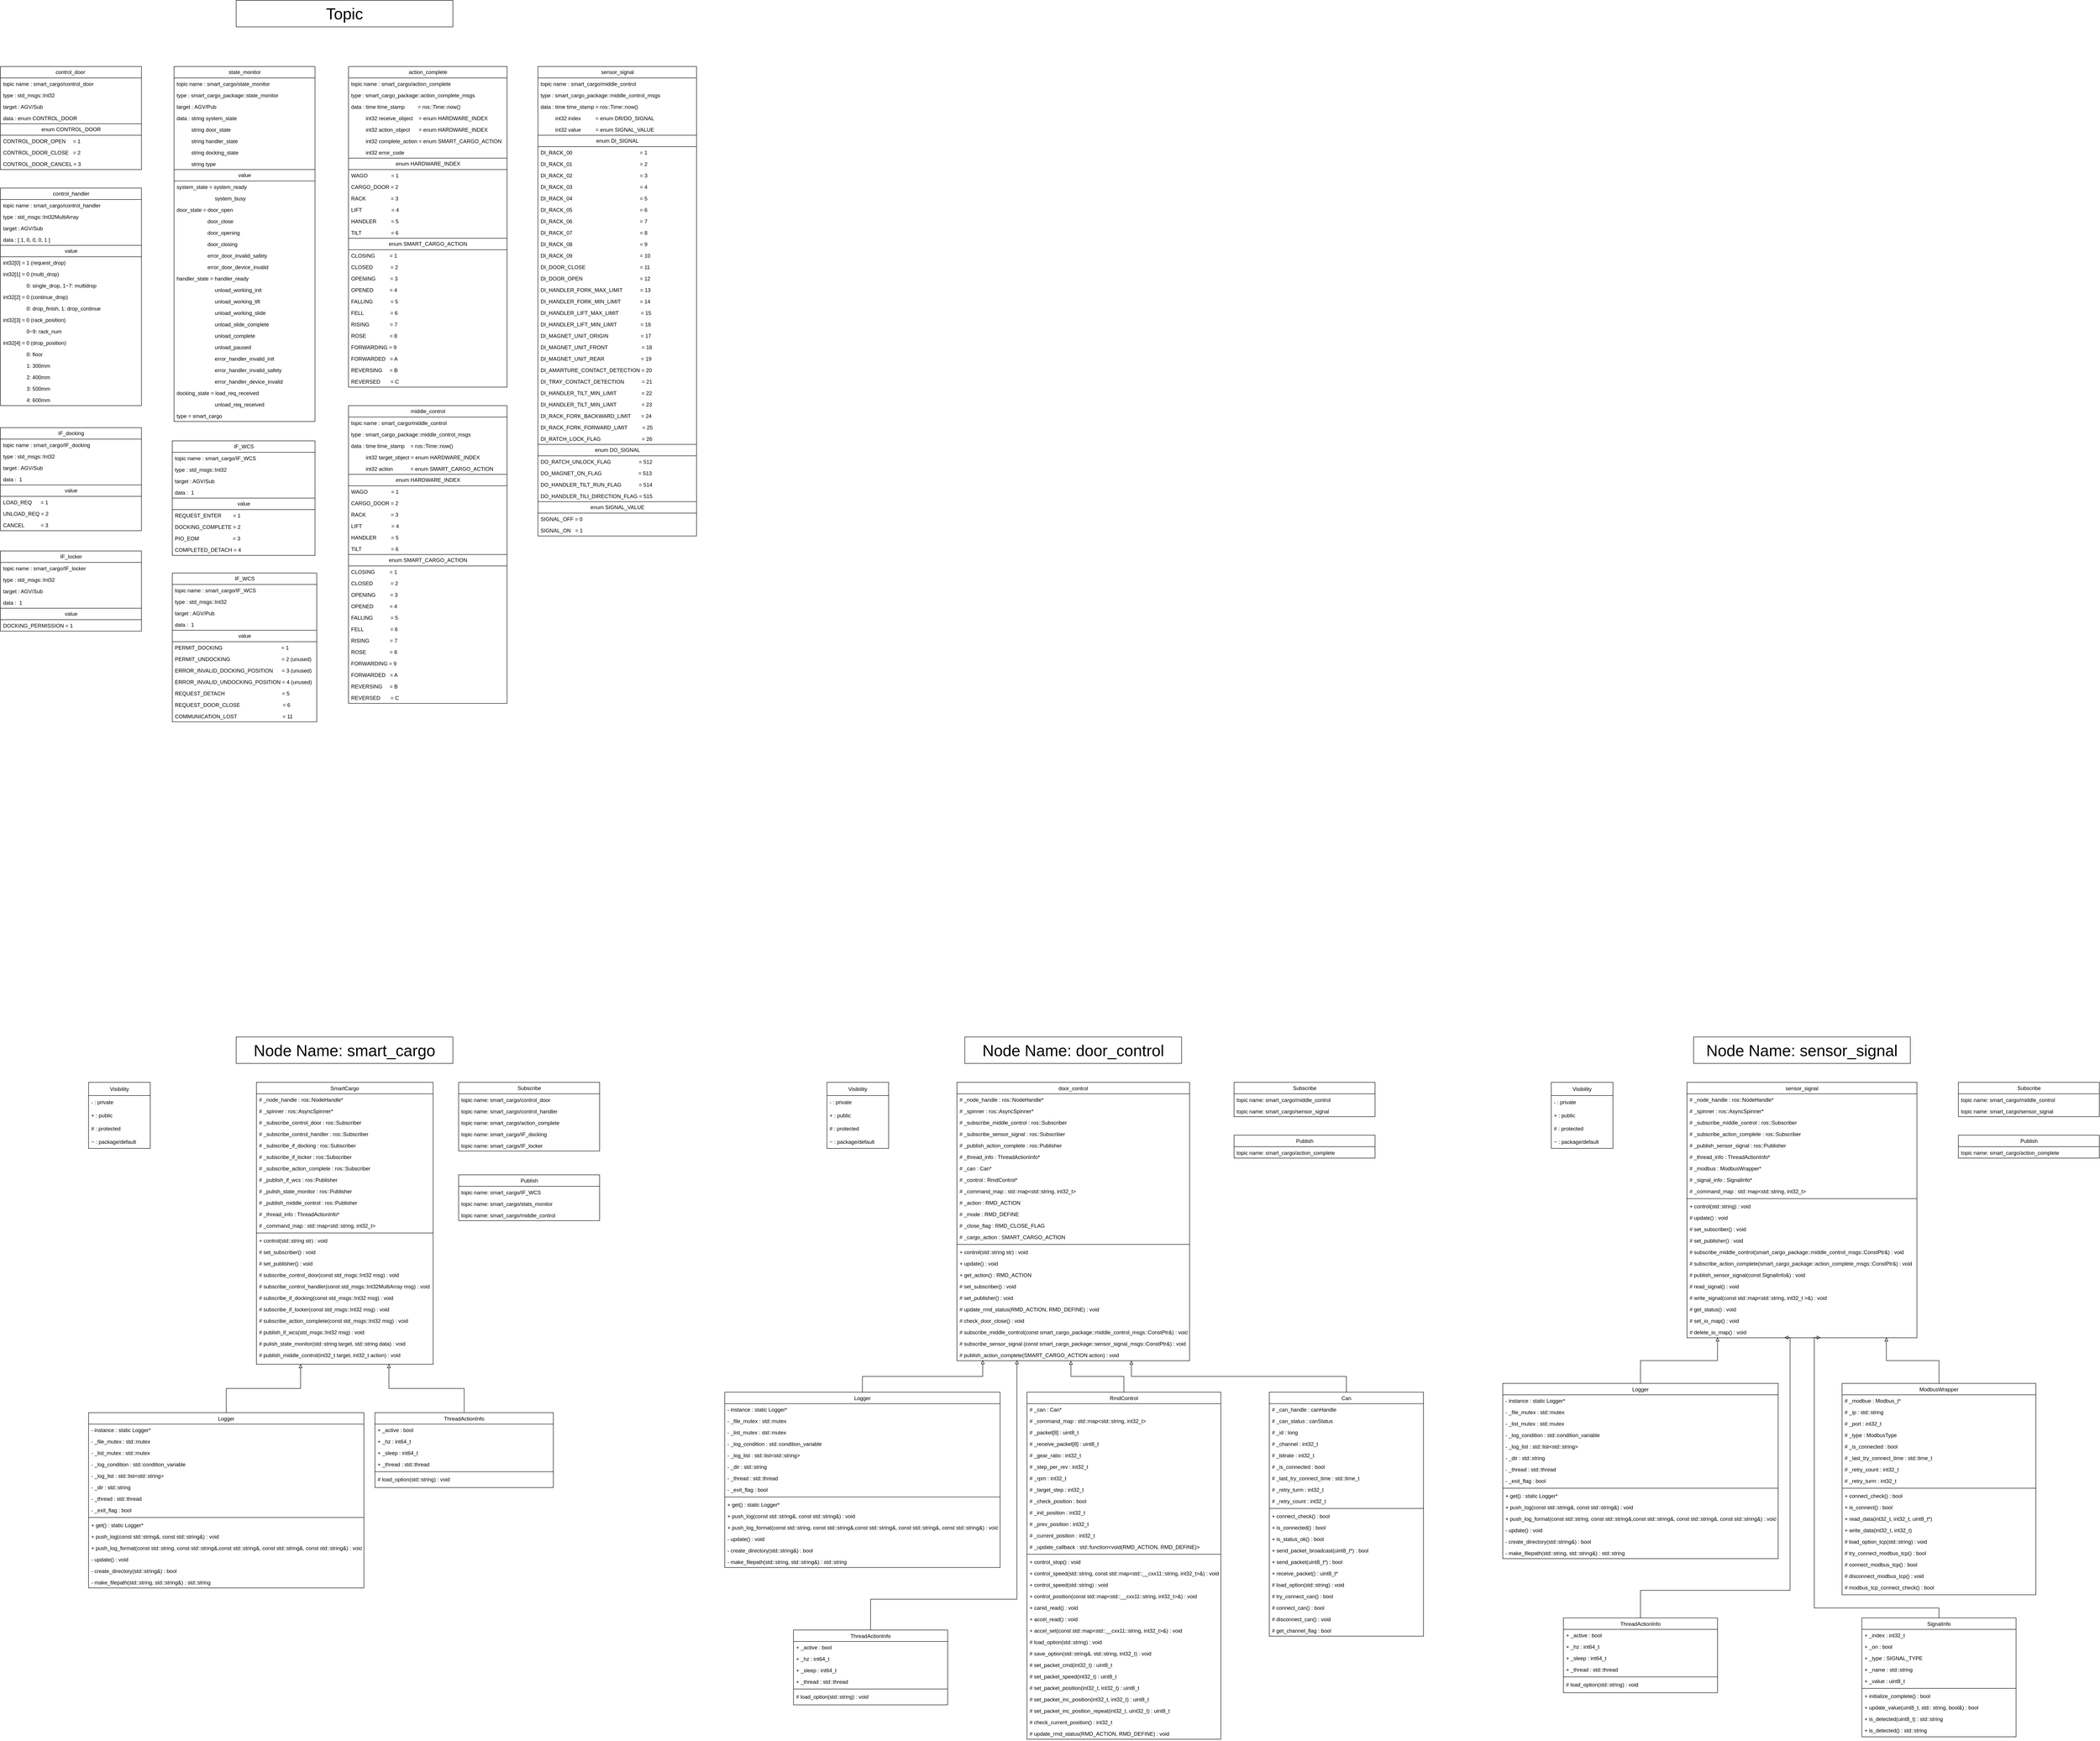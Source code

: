 <mxfile version="23.1.5" type="device" pages="3">
  <diagram name="UML" id="VfbRkXCcpN9L9umbxJER">
    <mxGraphModel dx="6276" dy="4180" grid="1" gridSize="10" guides="1" tooltips="1" connect="1" arrows="1" fold="1" page="1" pageScale="1" pageWidth="1654" pageHeight="2336" math="0" shadow="0">
      <root>
        <mxCell id="0" />
        <mxCell id="1" parent="0" />
        <mxCell id="nzCWTVX8wnA7tfFEk3bo-35" value="door_control" style="swimlane;fontStyle=0;align=center;verticalAlign=top;childLayout=stackLayout;horizontal=1;startSize=26;horizontalStack=0;resizeParent=1;resizeLast=0;collapsible=1;marginBottom=0;rounded=0;shadow=0;strokeWidth=1;" parent="1" vertex="1">
          <mxGeometry x="3871" y="2546.5" width="528" height="632" as="geometry">
            <mxRectangle x="230" y="140" width="160" height="26" as="alternateBounds" />
          </mxGeometry>
        </mxCell>
        <mxCell id="nzCWTVX8wnA7tfFEk3bo-36" value="# _node_handle : ros::NodeHandle*" style="text;align=left;verticalAlign=top;spacingLeft=4;spacingRight=4;overflow=hidden;rotatable=0;points=[[0,0.5],[1,0.5]];portConstraint=eastwest;" parent="nzCWTVX8wnA7tfFEk3bo-35" vertex="1">
          <mxGeometry y="26" width="528" height="26" as="geometry" />
        </mxCell>
        <mxCell id="2" value="# _spinner : ros::AsyncSpinner*" style="text;align=left;verticalAlign=top;spacingLeft=4;spacingRight=4;overflow=hidden;rotatable=0;points=[[0,0.5],[1,0.5]];portConstraint=eastwest;" parent="nzCWTVX8wnA7tfFEk3bo-35" vertex="1">
          <mxGeometry y="52" width="528" height="26" as="geometry" />
        </mxCell>
        <mxCell id="3" value="# _subscribe_middle_control : ros::Subscriber" style="text;align=left;verticalAlign=top;spacingLeft=4;spacingRight=4;overflow=hidden;rotatable=0;points=[[0,0.5],[1,0.5]];portConstraint=eastwest;" parent="nzCWTVX8wnA7tfFEk3bo-35" vertex="1">
          <mxGeometry y="78" width="528" height="26" as="geometry" />
        </mxCell>
        <mxCell id="b3TBNAWpivunsMjXkzwf-25" value="# _subscribe_sensor_signal : ros::Subscriber" style="text;align=left;verticalAlign=top;spacingLeft=4;spacingRight=4;overflow=hidden;rotatable=0;points=[[0,0.5],[1,0.5]];portConstraint=eastwest;" parent="nzCWTVX8wnA7tfFEk3bo-35" vertex="1">
          <mxGeometry y="104" width="528" height="26" as="geometry" />
        </mxCell>
        <mxCell id="4" value="# _publish_action_complete : ros::Publisher" style="text;align=left;verticalAlign=top;spacingLeft=4;spacingRight=4;overflow=hidden;rotatable=0;points=[[0,0.5],[1,0.5]];portConstraint=eastwest;" parent="nzCWTVX8wnA7tfFEk3bo-35" vertex="1">
          <mxGeometry y="130" width="528" height="26" as="geometry" />
        </mxCell>
        <mxCell id="5" value="# _thread_info : ThreadActionInfo*" style="text;align=left;verticalAlign=top;spacingLeft=4;spacingRight=4;overflow=hidden;rotatable=0;points=[[0,0.5],[1,0.5]];portConstraint=eastwest;" parent="nzCWTVX8wnA7tfFEk3bo-35" vertex="1">
          <mxGeometry y="156" width="528" height="26" as="geometry" />
        </mxCell>
        <mxCell id="nzCWTVX8wnA7tfFEk3bo-37" value="# _can : Can*" style="text;align=left;verticalAlign=top;spacingLeft=4;spacingRight=4;overflow=hidden;rotatable=0;points=[[0,0.5],[1,0.5]];portConstraint=eastwest;rounded=0;shadow=0;html=0;" parent="nzCWTVX8wnA7tfFEk3bo-35" vertex="1">
          <mxGeometry y="182" width="528" height="26" as="geometry" />
        </mxCell>
        <mxCell id="nzCWTVX8wnA7tfFEk3bo-38" value="# _control : RmdControl*" style="text;align=left;verticalAlign=top;spacingLeft=4;spacingRight=4;overflow=hidden;rotatable=0;points=[[0,0.5],[1,0.5]];portConstraint=eastwest;rounded=0;shadow=0;html=0;" parent="nzCWTVX8wnA7tfFEk3bo-35" vertex="1">
          <mxGeometry y="208" width="528" height="26" as="geometry" />
        </mxCell>
        <mxCell id="nzCWTVX8wnA7tfFEk3bo-39" value="# _command_map : std::map&lt;std::string, int32_t&gt;" style="text;align=left;verticalAlign=top;spacingLeft=4;spacingRight=4;overflow=hidden;rotatable=0;points=[[0,0.5],[1,0.5]];portConstraint=eastwest;rounded=0;shadow=0;html=0;" parent="nzCWTVX8wnA7tfFEk3bo-35" vertex="1">
          <mxGeometry y="234" width="528" height="26" as="geometry" />
        </mxCell>
        <mxCell id="nzCWTVX8wnA7tfFEk3bo-50" value="# _action : RMD_ACTION" style="text;align=left;verticalAlign=top;spacingLeft=4;spacingRight=4;overflow=hidden;rotatable=0;points=[[0,0.5],[1,0.5]];portConstraint=eastwest;rounded=0;shadow=0;html=0;" parent="nzCWTVX8wnA7tfFEk3bo-35" vertex="1">
          <mxGeometry y="260" width="528" height="26" as="geometry" />
        </mxCell>
        <mxCell id="nzCWTVX8wnA7tfFEk3bo-51" value="# _mode : RMD_DEFINE&#xa;" style="text;align=left;verticalAlign=top;spacingLeft=4;spacingRight=4;overflow=hidden;rotatable=0;points=[[0,0.5],[1,0.5]];portConstraint=eastwest;rounded=0;shadow=0;html=0;" parent="nzCWTVX8wnA7tfFEk3bo-35" vertex="1">
          <mxGeometry y="286" width="528" height="26" as="geometry" />
        </mxCell>
        <mxCell id="flpdA13tk8EQNDa336lm-372" value="# _close_flag : RMD_CLOSE_FLAG&#xa;" style="text;align=left;verticalAlign=top;spacingLeft=4;spacingRight=4;overflow=hidden;rotatable=0;points=[[0,0.5],[1,0.5]];portConstraint=eastwest;rounded=0;shadow=0;html=0;" vertex="1" parent="nzCWTVX8wnA7tfFEk3bo-35">
          <mxGeometry y="312" width="528" height="26" as="geometry" />
        </mxCell>
        <mxCell id="flpdA13tk8EQNDa336lm-373" value="# _cargo_action : SMART_CARGO_ACTION" style="text;align=left;verticalAlign=top;spacingLeft=4;spacingRight=4;overflow=hidden;rotatable=0;points=[[0,0.5],[1,0.5]];portConstraint=eastwest;rounded=0;shadow=0;html=0;" vertex="1" parent="nzCWTVX8wnA7tfFEk3bo-35">
          <mxGeometry y="338" width="528" height="26" as="geometry" />
        </mxCell>
        <mxCell id="nzCWTVX8wnA7tfFEk3bo-40" value="" style="line;html=1;strokeWidth=1;align=left;verticalAlign=middle;spacingTop=-1;spacingLeft=3;spacingRight=3;rotatable=0;labelPosition=right;points=[];portConstraint=eastwest;" parent="nzCWTVX8wnA7tfFEk3bo-35" vertex="1">
          <mxGeometry y="364" width="528" height="8" as="geometry" />
        </mxCell>
        <mxCell id="nzCWTVX8wnA7tfFEk3bo-41" value="+ control(std::string str) : void" style="text;align=left;verticalAlign=top;spacingLeft=4;spacingRight=4;overflow=hidden;rotatable=0;points=[[0,0.5],[1,0.5]];portConstraint=eastwest;" parent="nzCWTVX8wnA7tfFEk3bo-35" vertex="1">
          <mxGeometry y="372" width="528" height="26" as="geometry" />
        </mxCell>
        <mxCell id="nzCWTVX8wnA7tfFEk3bo-42" value="+ update() : void" style="text;align=left;verticalAlign=top;spacingLeft=4;spacingRight=4;overflow=hidden;rotatable=0;points=[[0,0.5],[1,0.5]];portConstraint=eastwest;" parent="nzCWTVX8wnA7tfFEk3bo-35" vertex="1">
          <mxGeometry y="398" width="528" height="26" as="geometry" />
        </mxCell>
        <mxCell id="flpdA13tk8EQNDa336lm-374" value="+ get_action() : RMD_ACTION" style="text;align=left;verticalAlign=top;spacingLeft=4;spacingRight=4;overflow=hidden;rotatable=0;points=[[0,0.5],[1,0.5]];portConstraint=eastwest;" vertex="1" parent="nzCWTVX8wnA7tfFEk3bo-35">
          <mxGeometry y="424" width="528" height="26" as="geometry" />
        </mxCell>
        <mxCell id="flpdA13tk8EQNDa336lm-375" value="# set_subscriber() : void" style="text;align=left;verticalAlign=top;spacingLeft=4;spacingRight=4;overflow=hidden;rotatable=0;points=[[0,0.5],[1,0.5]];portConstraint=eastwest;" vertex="1" parent="nzCWTVX8wnA7tfFEk3bo-35">
          <mxGeometry y="450" width="528" height="26" as="geometry" />
        </mxCell>
        <mxCell id="flpdA13tk8EQNDa336lm-376" value="# set_publisher() : void" style="text;align=left;verticalAlign=top;spacingLeft=4;spacingRight=4;overflow=hidden;rotatable=0;points=[[0,0.5],[1,0.5]];portConstraint=eastwest;" vertex="1" parent="nzCWTVX8wnA7tfFEk3bo-35">
          <mxGeometry y="476" width="528" height="26" as="geometry" />
        </mxCell>
        <mxCell id="nzCWTVX8wnA7tfFEk3bo-43" value="# update_rmd_status(RMD_ACTION, RMD_DEFINE) : void" style="text;align=left;verticalAlign=top;spacingLeft=4;spacingRight=4;overflow=hidden;rotatable=0;points=[[0,0.5],[1,0.5]];portConstraint=eastwest;" parent="nzCWTVX8wnA7tfFEk3bo-35" vertex="1">
          <mxGeometry y="502" width="528" height="26" as="geometry" />
        </mxCell>
        <mxCell id="flpdA13tk8EQNDa336lm-379" value="# check_door_close() : void" style="text;align=left;verticalAlign=top;spacingLeft=4;spacingRight=4;overflow=hidden;rotatable=0;points=[[0,0.5],[1,0.5]];portConstraint=eastwest;" vertex="1" parent="nzCWTVX8wnA7tfFEk3bo-35">
          <mxGeometry y="528" width="528" height="26" as="geometry" />
        </mxCell>
        <mxCell id="6" value="# subscribe_middle_control(const smart_cargo_package::middle_control_msgs::ConstPtr&amp;) : void&#xa;" style="text;align=left;verticalAlign=top;spacingLeft=4;spacingRight=4;overflow=hidden;rotatable=0;points=[[0,0.5],[1,0.5]];portConstraint=eastwest;" parent="nzCWTVX8wnA7tfFEk3bo-35" vertex="1">
          <mxGeometry y="554" width="528" height="26" as="geometry" />
        </mxCell>
        <mxCell id="b3TBNAWpivunsMjXkzwf-26" value="# subscribe_sensor_signal (const smart_cargo_package::sensor_signal_msgs::ConstPtr&amp;) : void" style="text;align=left;verticalAlign=top;spacingLeft=4;spacingRight=4;overflow=hidden;rotatable=0;points=[[0,0.5],[1,0.5]];portConstraint=eastwest;" parent="nzCWTVX8wnA7tfFEk3bo-35" vertex="1">
          <mxGeometry y="580" width="528" height="26" as="geometry" />
        </mxCell>
        <mxCell id="7" value="# publish_action_complete(SMART_CARGO_ACTION action) : void" style="text;align=left;verticalAlign=top;spacingLeft=4;spacingRight=4;overflow=hidden;rotatable=0;points=[[0,0.5],[1,0.5]];portConstraint=eastwest;" parent="nzCWTVX8wnA7tfFEk3bo-35" vertex="1">
          <mxGeometry y="606" width="528" height="26" as="geometry" />
        </mxCell>
        <mxCell id="nzCWTVX8wnA7tfFEk3bo-52" value="Visibility" style="swimlane;fontStyle=0;childLayout=stackLayout;horizontal=1;startSize=30;horizontalStack=0;resizeParent=1;resizeParentMax=0;resizeLast=0;collapsible=1;marginBottom=0;whiteSpace=wrap;html=1;" parent="1" vertex="1">
          <mxGeometry x="3576" y="2546.5" width="140" height="150" as="geometry" />
        </mxCell>
        <mxCell id="nzCWTVX8wnA7tfFEk3bo-53" value="- : private" style="text;strokeColor=none;fillColor=none;align=left;verticalAlign=middle;spacingLeft=4;spacingRight=4;overflow=hidden;points=[[0,0.5],[1,0.5]];portConstraint=eastwest;rotatable=0;whiteSpace=wrap;html=1;" parent="nzCWTVX8wnA7tfFEk3bo-52" vertex="1">
          <mxGeometry y="30" width="140" height="30" as="geometry" />
        </mxCell>
        <mxCell id="nzCWTVX8wnA7tfFEk3bo-54" value="+ : public" style="text;strokeColor=none;fillColor=none;align=left;verticalAlign=middle;spacingLeft=4;spacingRight=4;overflow=hidden;points=[[0,0.5],[1,0.5]];portConstraint=eastwest;rotatable=0;whiteSpace=wrap;html=1;" parent="nzCWTVX8wnA7tfFEk3bo-52" vertex="1">
          <mxGeometry y="60" width="140" height="30" as="geometry" />
        </mxCell>
        <mxCell id="nzCWTVX8wnA7tfFEk3bo-55" value="# : protected" style="text;strokeColor=none;fillColor=none;align=left;verticalAlign=middle;spacingLeft=4;spacingRight=4;overflow=hidden;points=[[0,0.5],[1,0.5]];portConstraint=eastwest;rotatable=0;whiteSpace=wrap;html=1;" parent="nzCWTVX8wnA7tfFEk3bo-52" vertex="1">
          <mxGeometry y="90" width="140" height="30" as="geometry" />
        </mxCell>
        <mxCell id="nzCWTVX8wnA7tfFEk3bo-56" value="~ : package/default" style="text;strokeColor=none;fillColor=none;align=left;verticalAlign=middle;spacingLeft=4;spacingRight=4;overflow=hidden;points=[[0,0.5],[1,0.5]];portConstraint=eastwest;rotatable=0;whiteSpace=wrap;html=1;" parent="nzCWTVX8wnA7tfFEk3bo-52" vertex="1">
          <mxGeometry y="120" width="140" height="30" as="geometry" />
        </mxCell>
        <mxCell id="nzCWTVX8wnA7tfFEk3bo-57" value="RmdControl" style="swimlane;fontStyle=0;align=center;verticalAlign=top;childLayout=stackLayout;horizontal=1;startSize=26;horizontalStack=0;resizeParent=1;resizeLast=0;collapsible=1;marginBottom=0;rounded=0;shadow=0;strokeWidth=1;" parent="1" vertex="1">
          <mxGeometry x="4030" y="3250" width="440" height="788" as="geometry">
            <mxRectangle x="230" y="140" width="160" height="26" as="alternateBounds" />
          </mxGeometry>
        </mxCell>
        <mxCell id="nzCWTVX8wnA7tfFEk3bo-58" value="# _can : Can*" style="text;align=left;verticalAlign=top;spacingLeft=4;spacingRight=4;overflow=hidden;rotatable=0;points=[[0,0.5],[1,0.5]];portConstraint=eastwest;" parent="nzCWTVX8wnA7tfFEk3bo-57" vertex="1">
          <mxGeometry y="26" width="440" height="26" as="geometry" />
        </mxCell>
        <mxCell id="nzCWTVX8wnA7tfFEk3bo-59" value="# _command_map : std::map&lt;std::string, int32_t&gt;" style="text;align=left;verticalAlign=top;spacingLeft=4;spacingRight=4;overflow=hidden;rotatable=0;points=[[0,0.5],[1,0.5]];portConstraint=eastwest;rounded=0;shadow=0;html=0;" parent="nzCWTVX8wnA7tfFEk3bo-57" vertex="1">
          <mxGeometry y="52" width="440" height="26" as="geometry" />
        </mxCell>
        <mxCell id="nzCWTVX8wnA7tfFEk3bo-60" value="# _packet[8] : uint8_t" style="text;align=left;verticalAlign=top;spacingLeft=4;spacingRight=4;overflow=hidden;rotatable=0;points=[[0,0.5],[1,0.5]];portConstraint=eastwest;rounded=0;shadow=0;html=0;" parent="nzCWTVX8wnA7tfFEk3bo-57" vertex="1">
          <mxGeometry y="78" width="440" height="26" as="geometry" />
        </mxCell>
        <mxCell id="nzCWTVX8wnA7tfFEk3bo-61" value="# _receive_packet[8] : uint8_t" style="text;align=left;verticalAlign=top;spacingLeft=4;spacingRight=4;overflow=hidden;rotatable=0;points=[[0,0.5],[1,0.5]];portConstraint=eastwest;rounded=0;shadow=0;html=0;" parent="nzCWTVX8wnA7tfFEk3bo-57" vertex="1">
          <mxGeometry y="104" width="440" height="26" as="geometry" />
        </mxCell>
        <mxCell id="nzCWTVX8wnA7tfFEk3bo-62" value="# _gear_ratio : int32_t" style="text;align=left;verticalAlign=top;spacingLeft=4;spacingRight=4;overflow=hidden;rotatable=0;points=[[0,0.5],[1,0.5]];portConstraint=eastwest;rounded=0;shadow=0;html=0;" parent="nzCWTVX8wnA7tfFEk3bo-57" vertex="1">
          <mxGeometry y="130" width="440" height="26" as="geometry" />
        </mxCell>
        <mxCell id="nzCWTVX8wnA7tfFEk3bo-63" value="# _step_per_rev : int32_t" style="text;align=left;verticalAlign=top;spacingLeft=4;spacingRight=4;overflow=hidden;rotatable=0;points=[[0,0.5],[1,0.5]];portConstraint=eastwest;rounded=0;shadow=0;html=0;" parent="nzCWTVX8wnA7tfFEk3bo-57" vertex="1">
          <mxGeometry y="156" width="440" height="26" as="geometry" />
        </mxCell>
        <mxCell id="flpdA13tk8EQNDa336lm-599" value="# _rpm : int32_t" style="text;align=left;verticalAlign=top;spacingLeft=4;spacingRight=4;overflow=hidden;rotatable=0;points=[[0,0.5],[1,0.5]];portConstraint=eastwest;rounded=0;shadow=0;html=0;" vertex="1" parent="nzCWTVX8wnA7tfFEk3bo-57">
          <mxGeometry y="182" width="440" height="26" as="geometry" />
        </mxCell>
        <mxCell id="nzCWTVX8wnA7tfFEk3bo-68" value="# _target_step : int32_t" style="text;align=left;verticalAlign=top;spacingLeft=4;spacingRight=4;overflow=hidden;rotatable=0;points=[[0,0.5],[1,0.5]];portConstraint=eastwest;rounded=0;shadow=0;html=0;" parent="nzCWTVX8wnA7tfFEk3bo-57" vertex="1">
          <mxGeometry y="208" width="440" height="26" as="geometry" />
        </mxCell>
        <mxCell id="nzCWTVX8wnA7tfFEk3bo-69" value="# _check_position : bool" style="text;align=left;verticalAlign=top;spacingLeft=4;spacingRight=4;overflow=hidden;rotatable=0;points=[[0,0.5],[1,0.5]];portConstraint=eastwest;rounded=0;shadow=0;html=0;" parent="nzCWTVX8wnA7tfFEk3bo-57" vertex="1">
          <mxGeometry y="234" width="440" height="26" as="geometry" />
        </mxCell>
        <mxCell id="nzCWTVX8wnA7tfFEk3bo-70" value="# _init_position : int32_t" style="text;align=left;verticalAlign=top;spacingLeft=4;spacingRight=4;overflow=hidden;rotatable=0;points=[[0,0.5],[1,0.5]];portConstraint=eastwest;rounded=0;shadow=0;html=0;" parent="nzCWTVX8wnA7tfFEk3bo-57" vertex="1">
          <mxGeometry y="260" width="440" height="26" as="geometry" />
        </mxCell>
        <mxCell id="nzCWTVX8wnA7tfFEk3bo-71" value="# _prev_position : int32_t" style="text;align=left;verticalAlign=top;spacingLeft=4;spacingRight=4;overflow=hidden;rotatable=0;points=[[0,0.5],[1,0.5]];portConstraint=eastwest;rounded=0;shadow=0;html=0;" parent="nzCWTVX8wnA7tfFEk3bo-57" vertex="1">
          <mxGeometry y="286" width="440" height="26" as="geometry" />
        </mxCell>
        <mxCell id="nzCWTVX8wnA7tfFEk3bo-72" value="# _current_position : int32_t" style="text;align=left;verticalAlign=top;spacingLeft=4;spacingRight=4;overflow=hidden;rotatable=0;points=[[0,0.5],[1,0.5]];portConstraint=eastwest;rounded=0;shadow=0;html=0;" parent="nzCWTVX8wnA7tfFEk3bo-57" vertex="1">
          <mxGeometry y="312" width="440" height="26" as="geometry" />
        </mxCell>
        <mxCell id="nzCWTVX8wnA7tfFEk3bo-73" value="# _update_callback : std::function&lt;void(RMD_ACTION, RMD_DEFINE)&gt;" style="text;align=left;verticalAlign=top;spacingLeft=4;spacingRight=4;overflow=hidden;rotatable=0;points=[[0,0.5],[1,0.5]];portConstraint=eastwest;rounded=0;shadow=0;html=0;" parent="nzCWTVX8wnA7tfFEk3bo-57" vertex="1">
          <mxGeometry y="338" width="440" height="26" as="geometry" />
        </mxCell>
        <mxCell id="nzCWTVX8wnA7tfFEk3bo-64" value="" style="line;html=1;strokeWidth=1;align=left;verticalAlign=middle;spacingTop=-1;spacingLeft=3;spacingRight=3;rotatable=0;labelPosition=right;points=[];portConstraint=eastwest;" parent="nzCWTVX8wnA7tfFEk3bo-57" vertex="1">
          <mxGeometry y="364" width="440" height="8" as="geometry" />
        </mxCell>
        <mxCell id="nzCWTVX8wnA7tfFEk3bo-65" value="+ control_stop() : void" style="text;align=left;verticalAlign=top;spacingLeft=4;spacingRight=4;overflow=hidden;rotatable=0;points=[[0,0.5],[1,0.5]];portConstraint=eastwest;" parent="nzCWTVX8wnA7tfFEk3bo-57" vertex="1">
          <mxGeometry y="372" width="440" height="26" as="geometry" />
        </mxCell>
        <mxCell id="nzCWTVX8wnA7tfFEk3bo-66" value="+ control_speed(std::string, const std::map&lt;std::__cxx11::string, int32_t&gt;&amp;) : void" style="text;align=left;verticalAlign=top;spacingLeft=4;spacingRight=4;overflow=hidden;rotatable=0;points=[[0,0.5],[1,0.5]];portConstraint=eastwest;" parent="nzCWTVX8wnA7tfFEk3bo-57" vertex="1">
          <mxGeometry y="398" width="440" height="26" as="geometry" />
        </mxCell>
        <mxCell id="flpdA13tk8EQNDa336lm-380" value="+ control_speed(std::string) : void" style="text;align=left;verticalAlign=top;spacingLeft=4;spacingRight=4;overflow=hidden;rotatable=0;points=[[0,0.5],[1,0.5]];portConstraint=eastwest;" vertex="1" parent="nzCWTVX8wnA7tfFEk3bo-57">
          <mxGeometry y="424" width="440" height="26" as="geometry" />
        </mxCell>
        <mxCell id="nzCWTVX8wnA7tfFEk3bo-67" value="+ control_position(const std::map&lt;std::__cxx11::string, int32_t&gt;&amp;) : void" style="text;align=left;verticalAlign=top;spacingLeft=4;spacingRight=4;overflow=hidden;rotatable=0;points=[[0,0.5],[1,0.5]];portConstraint=eastwest;" parent="nzCWTVX8wnA7tfFEk3bo-57" vertex="1">
          <mxGeometry y="450" width="440" height="26" as="geometry" />
        </mxCell>
        <mxCell id="nzCWTVX8wnA7tfFEk3bo-77" value="+ canid_read() : void" style="text;align=left;verticalAlign=top;spacingLeft=4;spacingRight=4;overflow=hidden;rotatable=0;points=[[0,0.5],[1,0.5]];portConstraint=eastwest;" parent="nzCWTVX8wnA7tfFEk3bo-57" vertex="1">
          <mxGeometry y="476" width="440" height="26" as="geometry" />
        </mxCell>
        <mxCell id="nzCWTVX8wnA7tfFEk3bo-74" value="+ accel_read() : void" style="text;align=left;verticalAlign=top;spacingLeft=4;spacingRight=4;overflow=hidden;rotatable=0;points=[[0,0.5],[1,0.5]];portConstraint=eastwest;" parent="nzCWTVX8wnA7tfFEk3bo-57" vertex="1">
          <mxGeometry y="502" width="440" height="26" as="geometry" />
        </mxCell>
        <mxCell id="nzCWTVX8wnA7tfFEk3bo-75" value="+ accel_set(const std::map&lt;std::__cxx11::string, int32_t&gt;&amp;) : void" style="text;align=left;verticalAlign=top;spacingLeft=4;spacingRight=4;overflow=hidden;rotatable=0;points=[[0,0.5],[1,0.5]];portConstraint=eastwest;" parent="nzCWTVX8wnA7tfFEk3bo-57" vertex="1">
          <mxGeometry y="528" width="440" height="26" as="geometry" />
        </mxCell>
        <mxCell id="nzCWTVX8wnA7tfFEk3bo-76" value="# load_option(std::string) : void" style="text;align=left;verticalAlign=top;spacingLeft=4;spacingRight=4;overflow=hidden;rotatable=0;points=[[0,0.5],[1,0.5]];portConstraint=eastwest;" parent="nzCWTVX8wnA7tfFEk3bo-57" vertex="1">
          <mxGeometry y="554" width="440" height="26" as="geometry" />
        </mxCell>
        <mxCell id="nzCWTVX8wnA7tfFEk3bo-78" value="# save_option(std::string&amp;, std::string, int32_t) : void" style="text;align=left;verticalAlign=top;spacingLeft=4;spacingRight=4;overflow=hidden;rotatable=0;points=[[0,0.5],[1,0.5]];portConstraint=eastwest;" parent="nzCWTVX8wnA7tfFEk3bo-57" vertex="1">
          <mxGeometry y="580" width="440" height="26" as="geometry" />
        </mxCell>
        <mxCell id="nzCWTVX8wnA7tfFEk3bo-79" value="# set_packet_cmd(int32_t) : uint8_t" style="text;align=left;verticalAlign=top;spacingLeft=4;spacingRight=4;overflow=hidden;rotatable=0;points=[[0,0.5],[1,0.5]];portConstraint=eastwest;" parent="nzCWTVX8wnA7tfFEk3bo-57" vertex="1">
          <mxGeometry y="606" width="440" height="26" as="geometry" />
        </mxCell>
        <mxCell id="nzCWTVX8wnA7tfFEk3bo-80" value="# set_packet_speed(int32_t) : uint8_t" style="text;align=left;verticalAlign=top;spacingLeft=4;spacingRight=4;overflow=hidden;rotatable=0;points=[[0,0.5],[1,0.5]];portConstraint=eastwest;" parent="nzCWTVX8wnA7tfFEk3bo-57" vertex="1">
          <mxGeometry y="632" width="440" height="26" as="geometry" />
        </mxCell>
        <mxCell id="nzCWTVX8wnA7tfFEk3bo-81" value="# set_packet_position(int32_t, int32_t) : uint8_t" style="text;align=left;verticalAlign=top;spacingLeft=4;spacingRight=4;overflow=hidden;rotatable=0;points=[[0,0.5],[1,0.5]];portConstraint=eastwest;" parent="nzCWTVX8wnA7tfFEk3bo-57" vertex="1">
          <mxGeometry y="658" width="440" height="26" as="geometry" />
        </mxCell>
        <mxCell id="nzCWTVX8wnA7tfFEk3bo-82" value="# set_packet_inc_position(int32_t, int32_t) : uint8_t" style="text;align=left;verticalAlign=top;spacingLeft=4;spacingRight=4;overflow=hidden;rotatable=0;points=[[0,0.5],[1,0.5]];portConstraint=eastwest;" parent="nzCWTVX8wnA7tfFEk3bo-57" vertex="1">
          <mxGeometry y="684" width="440" height="26" as="geometry" />
        </mxCell>
        <mxCell id="nzCWTVX8wnA7tfFEk3bo-83" value="# set_packet_inc_position_repeat(int32_t, uint32_t) : uint8_t" style="text;align=left;verticalAlign=top;spacingLeft=4;spacingRight=4;overflow=hidden;rotatable=0;points=[[0,0.5],[1,0.5]];portConstraint=eastwest;" parent="nzCWTVX8wnA7tfFEk3bo-57" vertex="1">
          <mxGeometry y="710" width="440" height="26" as="geometry" />
        </mxCell>
        <mxCell id="nzCWTVX8wnA7tfFEk3bo-85" value="# check_current_position() : int32_t" style="text;align=left;verticalAlign=top;spacingLeft=4;spacingRight=4;overflow=hidden;rotatable=0;points=[[0,0.5],[1,0.5]];portConstraint=eastwest;" parent="nzCWTVX8wnA7tfFEk3bo-57" vertex="1">
          <mxGeometry y="736" width="440" height="26" as="geometry" />
        </mxCell>
        <mxCell id="nzCWTVX8wnA7tfFEk3bo-84" value="# update_rmd_status(RMD_ACTION, RMD_DEFINE) : void" style="text;align=left;verticalAlign=top;spacingLeft=4;spacingRight=4;overflow=hidden;rotatable=0;points=[[0,0.5],[1,0.5]];portConstraint=eastwest;" parent="nzCWTVX8wnA7tfFEk3bo-57" vertex="1">
          <mxGeometry y="762" width="440" height="26" as="geometry" />
        </mxCell>
        <mxCell id="nzCWTVX8wnA7tfFEk3bo-86" value="Can" style="swimlane;fontStyle=0;align=center;verticalAlign=top;childLayout=stackLayout;horizontal=1;startSize=26;horizontalStack=0;resizeParent=1;resizeLast=0;collapsible=1;marginBottom=0;rounded=0;shadow=0;strokeWidth=1;" parent="1" vertex="1">
          <mxGeometry x="4580" y="3250" width="350" height="554" as="geometry">
            <mxRectangle x="230" y="140" width="160" height="26" as="alternateBounds" />
          </mxGeometry>
        </mxCell>
        <mxCell id="nzCWTVX8wnA7tfFEk3bo-87" value="# _can_handle : canHandle" style="text;align=left;verticalAlign=top;spacingLeft=4;spacingRight=4;overflow=hidden;rotatable=0;points=[[0,0.5],[1,0.5]];portConstraint=eastwest;" parent="nzCWTVX8wnA7tfFEk3bo-86" vertex="1">
          <mxGeometry y="26" width="350" height="26" as="geometry" />
        </mxCell>
        <mxCell id="nzCWTVX8wnA7tfFEk3bo-88" value="# _can_status : canStatus" style="text;align=left;verticalAlign=top;spacingLeft=4;spacingRight=4;overflow=hidden;rotatable=0;points=[[0,0.5],[1,0.5]];portConstraint=eastwest;rounded=0;shadow=0;html=0;" parent="nzCWTVX8wnA7tfFEk3bo-86" vertex="1">
          <mxGeometry y="52" width="350" height="26" as="geometry" />
        </mxCell>
        <mxCell id="nzCWTVX8wnA7tfFEk3bo-89" value="# _id : long" style="text;align=left;verticalAlign=top;spacingLeft=4;spacingRight=4;overflow=hidden;rotatable=0;points=[[0,0.5],[1,0.5]];portConstraint=eastwest;rounded=0;shadow=0;html=0;" parent="nzCWTVX8wnA7tfFEk3bo-86" vertex="1">
          <mxGeometry y="78" width="350" height="26" as="geometry" />
        </mxCell>
        <mxCell id="nzCWTVX8wnA7tfFEk3bo-90" value="# _channel : int32_t" style="text;align=left;verticalAlign=top;spacingLeft=4;spacingRight=4;overflow=hidden;rotatable=0;points=[[0,0.5],[1,0.5]];portConstraint=eastwest;rounded=0;shadow=0;html=0;" parent="nzCWTVX8wnA7tfFEk3bo-86" vertex="1">
          <mxGeometry y="104" width="350" height="26" as="geometry" />
        </mxCell>
        <mxCell id="nzCWTVX8wnA7tfFEk3bo-91" value="# _bitrate : int32_t" style="text;align=left;verticalAlign=top;spacingLeft=4;spacingRight=4;overflow=hidden;rotatable=0;points=[[0,0.5],[1,0.5]];portConstraint=eastwest;rounded=0;shadow=0;html=0;" parent="nzCWTVX8wnA7tfFEk3bo-86" vertex="1">
          <mxGeometry y="130" width="350" height="26" as="geometry" />
        </mxCell>
        <mxCell id="nzCWTVX8wnA7tfFEk3bo-92" value="# _is_connected : bool" style="text;align=left;verticalAlign=top;spacingLeft=4;spacingRight=4;overflow=hidden;rotatable=0;points=[[0,0.5],[1,0.5]];portConstraint=eastwest;rounded=0;shadow=0;html=0;" parent="nzCWTVX8wnA7tfFEk3bo-86" vertex="1">
          <mxGeometry y="156" width="350" height="26" as="geometry" />
        </mxCell>
        <mxCell id="nzCWTVX8wnA7tfFEk3bo-97" value="# _last_try_connect_time : std::time_t" style="text;align=left;verticalAlign=top;spacingLeft=4;spacingRight=4;overflow=hidden;rotatable=0;points=[[0,0.5],[1,0.5]];portConstraint=eastwest;rounded=0;shadow=0;html=0;" parent="nzCWTVX8wnA7tfFEk3bo-86" vertex="1">
          <mxGeometry y="182" width="350" height="26" as="geometry" />
        </mxCell>
        <mxCell id="nzCWTVX8wnA7tfFEk3bo-98" value="# _retry_turm : int32_t" style="text;align=left;verticalAlign=top;spacingLeft=4;spacingRight=4;overflow=hidden;rotatable=0;points=[[0,0.5],[1,0.5]];portConstraint=eastwest;rounded=0;shadow=0;html=0;" parent="nzCWTVX8wnA7tfFEk3bo-86" vertex="1">
          <mxGeometry y="208" width="350" height="26" as="geometry" />
        </mxCell>
        <mxCell id="nzCWTVX8wnA7tfFEk3bo-99" value="# _retry_count : int32_t" style="text;align=left;verticalAlign=top;spacingLeft=4;spacingRight=4;overflow=hidden;rotatable=0;points=[[0,0.5],[1,0.5]];portConstraint=eastwest;rounded=0;shadow=0;html=0;" parent="nzCWTVX8wnA7tfFEk3bo-86" vertex="1">
          <mxGeometry y="234" width="350" height="26" as="geometry" />
        </mxCell>
        <mxCell id="nzCWTVX8wnA7tfFEk3bo-93" value="" style="line;html=1;strokeWidth=1;align=left;verticalAlign=middle;spacingTop=-1;spacingLeft=3;spacingRight=3;rotatable=0;labelPosition=right;points=[];portConstraint=eastwest;" parent="nzCWTVX8wnA7tfFEk3bo-86" vertex="1">
          <mxGeometry y="260" width="350" height="8" as="geometry" />
        </mxCell>
        <mxCell id="nzCWTVX8wnA7tfFEk3bo-94" value="+ connect_check() : bool" style="text;align=left;verticalAlign=top;spacingLeft=4;spacingRight=4;overflow=hidden;rotatable=0;points=[[0,0.5],[1,0.5]];portConstraint=eastwest;" parent="nzCWTVX8wnA7tfFEk3bo-86" vertex="1">
          <mxGeometry y="268" width="350" height="26" as="geometry" />
        </mxCell>
        <mxCell id="flpdA13tk8EQNDa336lm-381" value="+ is_connected() : bool" style="text;align=left;verticalAlign=top;spacingLeft=4;spacingRight=4;overflow=hidden;rotatable=0;points=[[0,0.5],[1,0.5]];portConstraint=eastwest;" vertex="1" parent="nzCWTVX8wnA7tfFEk3bo-86">
          <mxGeometry y="294" width="350" height="26" as="geometry" />
        </mxCell>
        <mxCell id="flpdA13tk8EQNDa336lm-382" value="+ is_status_ok() : bool" style="text;align=left;verticalAlign=top;spacingLeft=4;spacingRight=4;overflow=hidden;rotatable=0;points=[[0,0.5],[1,0.5]];portConstraint=eastwest;" vertex="1" parent="nzCWTVX8wnA7tfFEk3bo-86">
          <mxGeometry y="320" width="350" height="26" as="geometry" />
        </mxCell>
        <mxCell id="flpdA13tk8EQNDa336lm-383" value="+ send_packet_broadcast(uint8_t*) : bool" style="text;align=left;verticalAlign=top;spacingLeft=4;spacingRight=4;overflow=hidden;rotatable=0;points=[[0,0.5],[1,0.5]];portConstraint=eastwest;" vertex="1" parent="nzCWTVX8wnA7tfFEk3bo-86">
          <mxGeometry y="346" width="350" height="26" as="geometry" />
        </mxCell>
        <mxCell id="flpdA13tk8EQNDa336lm-384" value="+ send_packet(uint8_t*) : bool" style="text;align=left;verticalAlign=top;spacingLeft=4;spacingRight=4;overflow=hidden;rotatable=0;points=[[0,0.5],[1,0.5]];portConstraint=eastwest;" vertex="1" parent="nzCWTVX8wnA7tfFEk3bo-86">
          <mxGeometry y="372" width="350" height="26" as="geometry" />
        </mxCell>
        <mxCell id="flpdA13tk8EQNDa336lm-385" value="+ receive_packet() : uint8_t*" style="text;align=left;verticalAlign=top;spacingLeft=4;spacingRight=4;overflow=hidden;rotatable=0;points=[[0,0.5],[1,0.5]];portConstraint=eastwest;" vertex="1" parent="nzCWTVX8wnA7tfFEk3bo-86">
          <mxGeometry y="398" width="350" height="26" as="geometry" />
        </mxCell>
        <mxCell id="flpdA13tk8EQNDa336lm-386" value="# load_option(std::string) : void" style="text;align=left;verticalAlign=top;spacingLeft=4;spacingRight=4;overflow=hidden;rotatable=0;points=[[0,0.5],[1,0.5]];portConstraint=eastwest;" vertex="1" parent="nzCWTVX8wnA7tfFEk3bo-86">
          <mxGeometry y="424" width="350" height="26" as="geometry" />
        </mxCell>
        <mxCell id="nzCWTVX8wnA7tfFEk3bo-95" value="# try_connect_can() : bool" style="text;align=left;verticalAlign=top;spacingLeft=4;spacingRight=4;overflow=hidden;rotatable=0;points=[[0,0.5],[1,0.5]];portConstraint=eastwest;" parent="nzCWTVX8wnA7tfFEk3bo-86" vertex="1">
          <mxGeometry y="450" width="350" height="26" as="geometry" />
        </mxCell>
        <mxCell id="nzCWTVX8wnA7tfFEk3bo-96" value="# connect_can() : bool" style="text;align=left;verticalAlign=top;spacingLeft=4;spacingRight=4;overflow=hidden;rotatable=0;points=[[0,0.5],[1,0.5]];portConstraint=eastwest;" parent="nzCWTVX8wnA7tfFEk3bo-86" vertex="1">
          <mxGeometry y="476" width="350" height="26" as="geometry" />
        </mxCell>
        <mxCell id="nzCWTVX8wnA7tfFEk3bo-100" value="# disconnect_can() : void" style="text;align=left;verticalAlign=top;spacingLeft=4;spacingRight=4;overflow=hidden;rotatable=0;points=[[0,0.5],[1,0.5]];portConstraint=eastwest;" parent="nzCWTVX8wnA7tfFEk3bo-86" vertex="1">
          <mxGeometry y="502" width="350" height="26" as="geometry" />
        </mxCell>
        <mxCell id="nzCWTVX8wnA7tfFEk3bo-101" value="# get_channel_flag : bool" style="text;align=left;verticalAlign=top;spacingLeft=4;spacingRight=4;overflow=hidden;rotatable=0;points=[[0,0.5],[1,0.5]];portConstraint=eastwest;" parent="nzCWTVX8wnA7tfFEk3bo-86" vertex="1">
          <mxGeometry y="528" width="350" height="26" as="geometry" />
        </mxCell>
        <mxCell id="nzCWTVX8wnA7tfFEk3bo-102" value="ThreadActionInfo" style="swimlane;fontStyle=0;align=center;verticalAlign=top;childLayout=stackLayout;horizontal=1;startSize=26;horizontalStack=0;resizeParent=1;resizeLast=0;collapsible=1;marginBottom=0;rounded=0;shadow=0;strokeWidth=1;" parent="1" vertex="1">
          <mxGeometry x="3500" y="3790" width="350" height="170" as="geometry">
            <mxRectangle x="230" y="140" width="160" height="26" as="alternateBounds" />
          </mxGeometry>
        </mxCell>
        <mxCell id="nzCWTVX8wnA7tfFEk3bo-103" value="+ _active : bool" style="text;align=left;verticalAlign=top;spacingLeft=4;spacingRight=4;overflow=hidden;rotatable=0;points=[[0,0.5],[1,0.5]];portConstraint=eastwest;" parent="nzCWTVX8wnA7tfFEk3bo-102" vertex="1">
          <mxGeometry y="26" width="350" height="26" as="geometry" />
        </mxCell>
        <mxCell id="nzCWTVX8wnA7tfFEk3bo-104" value="+ _hz : int64_t" style="text;align=left;verticalAlign=top;spacingLeft=4;spacingRight=4;overflow=hidden;rotatable=0;points=[[0,0.5],[1,0.5]];portConstraint=eastwest;rounded=0;shadow=0;html=0;" parent="nzCWTVX8wnA7tfFEk3bo-102" vertex="1">
          <mxGeometry y="52" width="350" height="26" as="geometry" />
        </mxCell>
        <mxCell id="nzCWTVX8wnA7tfFEk3bo-105" value="+ _sleep : int64_t" style="text;align=left;verticalAlign=top;spacingLeft=4;spacingRight=4;overflow=hidden;rotatable=0;points=[[0,0.5],[1,0.5]];portConstraint=eastwest;rounded=0;shadow=0;html=0;" parent="nzCWTVX8wnA7tfFEk3bo-102" vertex="1">
          <mxGeometry y="78" width="350" height="26" as="geometry" />
        </mxCell>
        <mxCell id="nzCWTVX8wnA7tfFEk3bo-106" value="+ _thread : std::thread" style="text;align=left;verticalAlign=top;spacingLeft=4;spacingRight=4;overflow=hidden;rotatable=0;points=[[0,0.5],[1,0.5]];portConstraint=eastwest;rounded=0;shadow=0;html=0;" parent="nzCWTVX8wnA7tfFEk3bo-102" vertex="1">
          <mxGeometry y="104" width="350" height="26" as="geometry" />
        </mxCell>
        <mxCell id="nzCWTVX8wnA7tfFEk3bo-112" value="" style="line;html=1;strokeWidth=1;align=left;verticalAlign=middle;spacingTop=-1;spacingLeft=3;spacingRight=3;rotatable=0;labelPosition=right;points=[];portConstraint=eastwest;" parent="nzCWTVX8wnA7tfFEk3bo-102" vertex="1">
          <mxGeometry y="130" width="350" height="8" as="geometry" />
        </mxCell>
        <mxCell id="nzCWTVX8wnA7tfFEk3bo-113" value="# load_option(std::string) : void" style="text;align=left;verticalAlign=top;spacingLeft=4;spacingRight=4;overflow=hidden;rotatable=0;points=[[0,0.5],[1,0.5]];portConstraint=eastwest;" parent="nzCWTVX8wnA7tfFEk3bo-102" vertex="1">
          <mxGeometry y="138" width="350" height="26" as="geometry" />
        </mxCell>
        <mxCell id="nzCWTVX8wnA7tfFEk3bo-119" value="" style="rounded=0;orthogonalLoop=1;jettySize=auto;html=1;entryX=0.75;entryY=1;entryDx=0;entryDy=0;endArrow=block;endFill=0;strokeWidth=1;exitX=0.5;exitY=0;exitDx=0;exitDy=0;edgeStyle=orthogonalEdgeStyle;" parent="1" source="nzCWTVX8wnA7tfFEk3bo-86" target="nzCWTVX8wnA7tfFEk3bo-35" edge="1">
          <mxGeometry relative="1" as="geometry">
            <mxPoint x="3966" y="3066.5" as="sourcePoint" />
            <mxPoint x="4044" y="3016.5" as="targetPoint" />
          </mxGeometry>
        </mxCell>
        <mxCell id="flpdA13tk8EQNDa336lm-13" value="SmartCargo" style="swimlane;fontStyle=0;align=center;verticalAlign=top;childLayout=stackLayout;horizontal=1;startSize=26;horizontalStack=0;resizeParent=1;resizeLast=0;collapsible=1;marginBottom=0;rounded=0;shadow=0;strokeWidth=1;flipH=0;flipV=0;" vertex="1" parent="1">
          <mxGeometry x="2281" y="2546.5" width="401" height="640" as="geometry">
            <mxRectangle x="230" y="140" width="160" height="26" as="alternateBounds" />
          </mxGeometry>
        </mxCell>
        <mxCell id="flpdA13tk8EQNDa336lm-14" value="# _node_handle : ros::NodeHandle*" style="text;align=left;verticalAlign=top;spacingLeft=4;spacingRight=4;overflow=hidden;rotatable=0;points=[[0,0.5],[1,0.5]];portConstraint=eastwest;" vertex="1" parent="flpdA13tk8EQNDa336lm-13">
          <mxGeometry y="26" width="401" height="26" as="geometry" />
        </mxCell>
        <mxCell id="flpdA13tk8EQNDa336lm-15" value="# _spinner : ros::AsyncSpinner*" style="text;align=left;verticalAlign=top;spacingLeft=4;spacingRight=4;overflow=hidden;rotatable=0;points=[[0,0.5],[1,0.5]];portConstraint=eastwest;" vertex="1" parent="flpdA13tk8EQNDa336lm-13">
          <mxGeometry y="52" width="401" height="26" as="geometry" />
        </mxCell>
        <mxCell id="flpdA13tk8EQNDa336lm-16" value="# _subscribe_control_door : ros::Subscriber" style="text;align=left;verticalAlign=top;spacingLeft=4;spacingRight=4;overflow=hidden;rotatable=0;points=[[0,0.5],[1,0.5]];portConstraint=eastwest;" vertex="1" parent="flpdA13tk8EQNDa336lm-13">
          <mxGeometry y="78" width="401" height="26" as="geometry" />
        </mxCell>
        <mxCell id="flpdA13tk8EQNDa336lm-32" value="# _subscribe_control_handler : ros::Subscriber" style="text;align=left;verticalAlign=top;spacingLeft=4;spacingRight=4;overflow=hidden;rotatable=0;points=[[0,0.5],[1,0.5]];portConstraint=eastwest;" vertex="1" parent="flpdA13tk8EQNDa336lm-13">
          <mxGeometry y="104" width="401" height="26" as="geometry" />
        </mxCell>
        <mxCell id="flpdA13tk8EQNDa336lm-33" value="# _subscribe_if_docking : ros::Subscriber" style="text;align=left;verticalAlign=top;spacingLeft=4;spacingRight=4;overflow=hidden;rotatable=0;points=[[0,0.5],[1,0.5]];portConstraint=eastwest;" vertex="1" parent="flpdA13tk8EQNDa336lm-13">
          <mxGeometry y="130" width="401" height="26" as="geometry" />
        </mxCell>
        <mxCell id="flpdA13tk8EQNDa336lm-34" value="# _subscribe_if_locker : ros::Subscriber" style="text;align=left;verticalAlign=top;spacingLeft=4;spacingRight=4;overflow=hidden;rotatable=0;points=[[0,0.5],[1,0.5]];portConstraint=eastwest;" vertex="1" parent="flpdA13tk8EQNDa336lm-13">
          <mxGeometry y="156" width="401" height="26" as="geometry" />
        </mxCell>
        <mxCell id="flpdA13tk8EQNDa336lm-35" value="# _subscribe_action_complete : ros::Subscriber" style="text;align=left;verticalAlign=top;spacingLeft=4;spacingRight=4;overflow=hidden;rotatable=0;points=[[0,0.5],[1,0.5]];portConstraint=eastwest;" vertex="1" parent="flpdA13tk8EQNDa336lm-13">
          <mxGeometry y="182" width="401" height="26" as="geometry" />
        </mxCell>
        <mxCell id="flpdA13tk8EQNDa336lm-17" value="# _publish_if_wcs : ros::Publisher" style="text;align=left;verticalAlign=top;spacingLeft=4;spacingRight=4;overflow=hidden;rotatable=0;points=[[0,0.5],[1,0.5]];portConstraint=eastwest;" vertex="1" parent="flpdA13tk8EQNDa336lm-13">
          <mxGeometry y="208" width="401" height="26" as="geometry" />
        </mxCell>
        <mxCell id="flpdA13tk8EQNDa336lm-18" value="# _pulish_state_monitor : ros::Publisher" style="text;align=left;verticalAlign=top;spacingLeft=4;spacingRight=4;overflow=hidden;rotatable=0;points=[[0,0.5],[1,0.5]];portConstraint=eastwest;" vertex="1" parent="flpdA13tk8EQNDa336lm-13">
          <mxGeometry y="234" width="401" height="26" as="geometry" />
        </mxCell>
        <mxCell id="flpdA13tk8EQNDa336lm-36" value="# _publish_middle_control : ros::Publisher" style="text;align=left;verticalAlign=top;spacingLeft=4;spacingRight=4;overflow=hidden;rotatable=0;points=[[0,0.5],[1,0.5]];portConstraint=eastwest;" vertex="1" parent="flpdA13tk8EQNDa336lm-13">
          <mxGeometry y="260" width="401" height="26" as="geometry" />
        </mxCell>
        <mxCell id="flpdA13tk8EQNDa336lm-19" value="# _thread_info : ThreadActionInfo*" style="text;align=left;verticalAlign=top;spacingLeft=4;spacingRight=4;overflow=hidden;rotatable=0;points=[[0,0.5],[1,0.5]];portConstraint=eastwest;" vertex="1" parent="flpdA13tk8EQNDa336lm-13">
          <mxGeometry y="286" width="401" height="26" as="geometry" />
        </mxCell>
        <mxCell id="flpdA13tk8EQNDa336lm-20" value="# _command_map : std::map&lt;std::string, int32_t&gt;" style="text;align=left;verticalAlign=top;spacingLeft=4;spacingRight=4;overflow=hidden;rotatable=0;points=[[0,0.5],[1,0.5]];portConstraint=eastwest;rounded=0;shadow=0;html=0;" vertex="1" parent="flpdA13tk8EQNDa336lm-13">
          <mxGeometry y="312" width="401" height="26" as="geometry" />
        </mxCell>
        <mxCell id="flpdA13tk8EQNDa336lm-25" value="" style="line;html=1;strokeWidth=1;align=left;verticalAlign=middle;spacingTop=-1;spacingLeft=3;spacingRight=3;rotatable=0;labelPosition=right;points=[];portConstraint=eastwest;" vertex="1" parent="flpdA13tk8EQNDa336lm-13">
          <mxGeometry y="338" width="401" height="8" as="geometry" />
        </mxCell>
        <mxCell id="flpdA13tk8EQNDa336lm-26" value="+ control(std::string str) : void" style="text;align=left;verticalAlign=top;spacingLeft=4;spacingRight=4;overflow=hidden;rotatable=0;points=[[0,0.5],[1,0.5]];portConstraint=eastwest;" vertex="1" parent="flpdA13tk8EQNDa336lm-13">
          <mxGeometry y="346" width="401" height="26" as="geometry" />
        </mxCell>
        <mxCell id="flpdA13tk8EQNDa336lm-27" value="# set_subscriber() : void" style="text;align=left;verticalAlign=top;spacingLeft=4;spacingRight=4;overflow=hidden;rotatable=0;points=[[0,0.5],[1,0.5]];portConstraint=eastwest;" vertex="1" parent="flpdA13tk8EQNDa336lm-13">
          <mxGeometry y="372" width="401" height="26" as="geometry" />
        </mxCell>
        <mxCell id="flpdA13tk8EQNDa336lm-37" value="# set_publisher() : void" style="text;align=left;verticalAlign=top;spacingLeft=4;spacingRight=4;overflow=hidden;rotatable=0;points=[[0,0.5],[1,0.5]];portConstraint=eastwest;" vertex="1" parent="flpdA13tk8EQNDa336lm-13">
          <mxGeometry y="398" width="401" height="26" as="geometry" />
        </mxCell>
        <mxCell id="flpdA13tk8EQNDa336lm-38" value="# subscribe_control_door(const std_msgs::Int32 msg) : void" style="text;align=left;verticalAlign=top;spacingLeft=4;spacingRight=4;overflow=hidden;rotatable=0;points=[[0,0.5],[1,0.5]];portConstraint=eastwest;" vertex="1" parent="flpdA13tk8EQNDa336lm-13">
          <mxGeometry y="424" width="401" height="26" as="geometry" />
        </mxCell>
        <mxCell id="flpdA13tk8EQNDa336lm-39" value="# subscribe_control_handler(const std_msgs::Int32MultiArray msg) : void" style="text;align=left;verticalAlign=top;spacingLeft=4;spacingRight=4;overflow=hidden;rotatable=0;points=[[0,0.5],[1,0.5]];portConstraint=eastwest;" vertex="1" parent="flpdA13tk8EQNDa336lm-13">
          <mxGeometry y="450" width="401" height="26" as="geometry" />
        </mxCell>
        <mxCell id="flpdA13tk8EQNDa336lm-40" value="# subscribe_if_docking(const std_msgs::Int32 msg) : void" style="text;align=left;verticalAlign=top;spacingLeft=4;spacingRight=4;overflow=hidden;rotatable=0;points=[[0,0.5],[1,0.5]];portConstraint=eastwest;" vertex="1" parent="flpdA13tk8EQNDa336lm-13">
          <mxGeometry y="476" width="401" height="26" as="geometry" />
        </mxCell>
        <mxCell id="flpdA13tk8EQNDa336lm-41" value="# subscribe_if_locker(const std_msgs::Int32 msg) : void" style="text;align=left;verticalAlign=top;spacingLeft=4;spacingRight=4;overflow=hidden;rotatable=0;points=[[0,0.5],[1,0.5]];portConstraint=eastwest;" vertex="1" parent="flpdA13tk8EQNDa336lm-13">
          <mxGeometry y="502" width="401" height="26" as="geometry" />
        </mxCell>
        <mxCell id="flpdA13tk8EQNDa336lm-42" value="# subscribe_action_complete(const std_msgs::Int32 msg) : void" style="text;align=left;verticalAlign=top;spacingLeft=4;spacingRight=4;overflow=hidden;rotatable=0;points=[[0,0.5],[1,0.5]];portConstraint=eastwest;" vertex="1" parent="flpdA13tk8EQNDa336lm-13">
          <mxGeometry y="528" width="401" height="26" as="geometry" />
        </mxCell>
        <mxCell id="flpdA13tk8EQNDa336lm-43" value="# publish_if_wcs(std_msgs::Int32 msg) : void" style="text;align=left;verticalAlign=top;spacingLeft=4;spacingRight=4;overflow=hidden;rotatable=0;points=[[0,0.5],[1,0.5]];portConstraint=eastwest;" vertex="1" parent="flpdA13tk8EQNDa336lm-13">
          <mxGeometry y="554" width="401" height="26" as="geometry" />
        </mxCell>
        <mxCell id="flpdA13tk8EQNDa336lm-28" value="# pulish_state_monitor(std::string target, std::string data) : void" style="text;align=left;verticalAlign=top;spacingLeft=4;spacingRight=4;overflow=hidden;rotatable=0;points=[[0,0.5],[1,0.5]];portConstraint=eastwest;" vertex="1" parent="flpdA13tk8EQNDa336lm-13">
          <mxGeometry y="580" width="401" height="26" as="geometry" />
        </mxCell>
        <mxCell id="flpdA13tk8EQNDa336lm-29" value="# publish_middle_control(int32_t target, int32_t action) : void" style="text;align=left;verticalAlign=top;spacingLeft=4;spacingRight=4;overflow=hidden;rotatable=0;points=[[0,0.5],[1,0.5]];portConstraint=eastwest;" vertex="1" parent="flpdA13tk8EQNDa336lm-13">
          <mxGeometry y="606" width="401" height="26" as="geometry" />
        </mxCell>
        <mxCell id="flpdA13tk8EQNDa336lm-44" value="Visibility" style="swimlane;fontStyle=0;childLayout=stackLayout;horizontal=1;startSize=30;horizontalStack=0;resizeParent=1;resizeParentMax=0;resizeLast=0;collapsible=1;marginBottom=0;whiteSpace=wrap;html=1;flipH=0;flipV=0;" vertex="1" parent="1">
          <mxGeometry x="1900" y="2546.5" width="140" height="150" as="geometry" />
        </mxCell>
        <mxCell id="flpdA13tk8EQNDa336lm-45" value="- : private" style="text;strokeColor=none;fillColor=none;align=left;verticalAlign=middle;spacingLeft=4;spacingRight=4;overflow=hidden;points=[[0,0.5],[1,0.5]];portConstraint=eastwest;rotatable=0;whiteSpace=wrap;html=1;" vertex="1" parent="flpdA13tk8EQNDa336lm-44">
          <mxGeometry y="30" width="140" height="30" as="geometry" />
        </mxCell>
        <mxCell id="flpdA13tk8EQNDa336lm-46" value="+ : public" style="text;strokeColor=none;fillColor=none;align=left;verticalAlign=middle;spacingLeft=4;spacingRight=4;overflow=hidden;points=[[0,0.5],[1,0.5]];portConstraint=eastwest;rotatable=0;whiteSpace=wrap;html=1;" vertex="1" parent="flpdA13tk8EQNDa336lm-44">
          <mxGeometry y="60" width="140" height="30" as="geometry" />
        </mxCell>
        <mxCell id="flpdA13tk8EQNDa336lm-47" value="# : protected" style="text;strokeColor=none;fillColor=none;align=left;verticalAlign=middle;spacingLeft=4;spacingRight=4;overflow=hidden;points=[[0,0.5],[1,0.5]];portConstraint=eastwest;rotatable=0;whiteSpace=wrap;html=1;" vertex="1" parent="flpdA13tk8EQNDa336lm-44">
          <mxGeometry y="90" width="140" height="30" as="geometry" />
        </mxCell>
        <mxCell id="flpdA13tk8EQNDa336lm-48" value="~ : package/default" style="text;strokeColor=none;fillColor=none;align=left;verticalAlign=middle;spacingLeft=4;spacingRight=4;overflow=hidden;points=[[0,0.5],[1,0.5]];portConstraint=eastwest;rotatable=0;whiteSpace=wrap;html=1;" vertex="1" parent="flpdA13tk8EQNDa336lm-44">
          <mxGeometry y="120" width="140" height="30" as="geometry" />
        </mxCell>
        <mxCell id="flpdA13tk8EQNDa336lm-49" value="control_door&amp;nbsp;" style="swimlane;fontStyle=0;childLayout=stackLayout;horizontal=1;startSize=26;fillColor=none;horizontalStack=0;resizeParent=1;resizeParentMax=0;resizeLast=0;collapsible=1;marginBottom=0;html=1;swimlaneLine=1;" vertex="1" parent="1">
          <mxGeometry x="1700" y="240" width="320" height="234" as="geometry" />
        </mxCell>
        <mxCell id="flpdA13tk8EQNDa336lm-51" value="topic name : smart_cargo/control_door" style="text;strokeColor=none;fillColor=none;align=left;verticalAlign=top;spacingLeft=4;spacingRight=4;overflow=hidden;rotatable=0;points=[[0,0.5],[1,0.5]];portConstraint=eastwest;whiteSpace=wrap;html=1;" vertex="1" parent="flpdA13tk8EQNDa336lm-49">
          <mxGeometry y="26" width="320" height="26" as="geometry" />
        </mxCell>
        <mxCell id="flpdA13tk8EQNDa336lm-52" value="type : std_msgs::Int32" style="text;strokeColor=none;fillColor=none;align=left;verticalAlign=top;spacingLeft=4;spacingRight=4;overflow=hidden;rotatable=0;points=[[0,0.5],[1,0.5]];portConstraint=eastwest;whiteSpace=wrap;html=1;" vertex="1" parent="flpdA13tk8EQNDa336lm-49">
          <mxGeometry y="52" width="320" height="26" as="geometry" />
        </mxCell>
        <mxCell id="flpdA13tk8EQNDa336lm-53" value="target : AGV/Sub" style="text;strokeColor=none;fillColor=none;align=left;verticalAlign=top;spacingLeft=4;spacingRight=4;overflow=hidden;rotatable=0;points=[[0,0.5],[1,0.5]];portConstraint=eastwest;whiteSpace=wrap;html=1;" vertex="1" parent="flpdA13tk8EQNDa336lm-49">
          <mxGeometry y="78" width="320" height="26" as="geometry" />
        </mxCell>
        <mxCell id="flpdA13tk8EQNDa336lm-218" value="data : enum CONTROL_DOOR" style="text;strokeColor=none;fillColor=none;align=left;verticalAlign=top;spacingLeft=4;spacingRight=4;overflow=hidden;rotatable=0;points=[[0,0.5],[1,0.5]];portConstraint=eastwest;whiteSpace=wrap;html=1;" vertex="1" parent="flpdA13tk8EQNDa336lm-49">
          <mxGeometry y="104" width="320" height="26" as="geometry" />
        </mxCell>
        <mxCell id="flpdA13tk8EQNDa336lm-102" value="enum CONTROL_DOOR" style="swimlane;fontStyle=0;childLayout=stackLayout;horizontal=1;startSize=26;fillColor=none;horizontalStack=0;resizeParent=1;resizeParentMax=0;resizeLast=0;collapsible=1;marginBottom=0;html=1;swimlaneLine=1;" vertex="1" parent="flpdA13tk8EQNDa336lm-49">
          <mxGeometry y="130" width="320" height="104" as="geometry" />
        </mxCell>
        <mxCell id="flpdA13tk8EQNDa336lm-103" value="&lt;div&gt;CONTROL_DOOR_OPEN&amp;nbsp; &amp;nbsp; &amp;nbsp;= 1&lt;/div&gt;" style="text;strokeColor=none;fillColor=none;align=left;verticalAlign=top;spacingLeft=4;spacingRight=4;overflow=hidden;rotatable=0;points=[[0,0.5],[1,0.5]];portConstraint=eastwest;whiteSpace=wrap;html=1;" vertex="1" parent="flpdA13tk8EQNDa336lm-102">
          <mxGeometry y="26" width="320" height="26" as="geometry" />
        </mxCell>
        <mxCell id="flpdA13tk8EQNDa336lm-111" value="&lt;div&gt;&lt;span style=&quot;background-color: initial;&quot;&gt;CONTROL_DOOR_CLOSE&amp;nbsp; &amp;nbsp;= 2&lt;/span&gt;&lt;br&gt;&lt;/div&gt;" style="text;strokeColor=none;fillColor=none;align=left;verticalAlign=top;spacingLeft=4;spacingRight=4;overflow=hidden;rotatable=0;points=[[0,0.5],[1,0.5]];portConstraint=eastwest;whiteSpace=wrap;html=1;" vertex="1" parent="flpdA13tk8EQNDa336lm-102">
          <mxGeometry y="52" width="320" height="26" as="geometry" />
        </mxCell>
        <mxCell id="flpdA13tk8EQNDa336lm-112" value="&lt;div&gt;&lt;span style=&quot;background-color: initial;&quot;&gt;CONTROL_DOOR_CANCEL = 3&lt;/span&gt;&lt;br&gt;&lt;/div&gt;" style="text;strokeColor=none;fillColor=none;align=left;verticalAlign=top;spacingLeft=4;spacingRight=4;overflow=hidden;rotatable=0;points=[[0,0.5],[1,0.5]];portConstraint=eastwest;whiteSpace=wrap;html=1;" vertex="1" parent="flpdA13tk8EQNDa336lm-102">
          <mxGeometry y="78" width="320" height="26" as="geometry" />
        </mxCell>
        <mxCell id="flpdA13tk8EQNDa336lm-76" value="action_complete" style="swimlane;fontStyle=0;childLayout=stackLayout;horizontal=1;startSize=26;fillColor=none;horizontalStack=0;resizeParent=1;resizeParentMax=0;resizeLast=0;collapsible=1;marginBottom=0;html=1;" vertex="1" parent="1">
          <mxGeometry x="2490" y="240" width="360" height="728" as="geometry" />
        </mxCell>
        <mxCell id="flpdA13tk8EQNDa336lm-77" value="topic name : smart_cargo/action_complete" style="text;strokeColor=none;fillColor=none;align=left;verticalAlign=top;spacingLeft=4;spacingRight=4;overflow=hidden;rotatable=0;points=[[0,0.5],[1,0.5]];portConstraint=eastwest;whiteSpace=wrap;html=1;" vertex="1" parent="flpdA13tk8EQNDa336lm-76">
          <mxGeometry y="26" width="360" height="26" as="geometry" />
        </mxCell>
        <mxCell id="flpdA13tk8EQNDa336lm-78" value="type : smart_cargo_package::action_complete_msgs" style="text;strokeColor=none;fillColor=none;align=left;verticalAlign=top;spacingLeft=4;spacingRight=4;overflow=hidden;rotatable=0;points=[[0,0.5],[1,0.5]];portConstraint=eastwest;whiteSpace=wrap;html=1;" vertex="1" parent="flpdA13tk8EQNDa336lm-76">
          <mxGeometry y="52" width="360" height="26" as="geometry" />
        </mxCell>
        <mxCell id="flpdA13tk8EQNDa336lm-79" value="data : time time_stamp&amp;nbsp; &amp;nbsp; &amp;nbsp; &amp;nbsp; &amp;nbsp;= ros::Time::now()" style="text;strokeColor=none;fillColor=none;align=left;verticalAlign=top;spacingLeft=4;spacingRight=4;overflow=hidden;rotatable=0;points=[[0,0.5],[1,0.5]];portConstraint=eastwest;whiteSpace=wrap;html=1;" vertex="1" parent="flpdA13tk8EQNDa336lm-76">
          <mxGeometry y="78" width="360" height="26" as="geometry" />
        </mxCell>
        <mxCell id="flpdA13tk8EQNDa336lm-80" value="&amp;nbsp; &amp;nbsp; &amp;nbsp; &amp;nbsp; &amp;nbsp; int32 receive_object&amp;nbsp; &amp;nbsp; = enum HARDWARE_INDEX" style="text;strokeColor=none;fillColor=none;align=left;verticalAlign=top;spacingLeft=4;spacingRight=4;overflow=hidden;rotatable=0;points=[[0,0.5],[1,0.5]];portConstraint=eastwest;whiteSpace=wrap;html=1;" vertex="1" parent="flpdA13tk8EQNDa336lm-76">
          <mxGeometry y="104" width="360" height="26" as="geometry" />
        </mxCell>
        <mxCell id="flpdA13tk8EQNDa336lm-81" value="&amp;nbsp; &amp;nbsp; &amp;nbsp; &amp;nbsp; &amp;nbsp; int32 action_object&amp;nbsp; &amp;nbsp; &amp;nbsp; = enum HARDWARE_INDEX" style="text;strokeColor=none;fillColor=none;align=left;verticalAlign=top;spacingLeft=4;spacingRight=4;overflow=hidden;rotatable=0;points=[[0,0.5],[1,0.5]];portConstraint=eastwest;whiteSpace=wrap;html=1;" vertex="1" parent="flpdA13tk8EQNDa336lm-76">
          <mxGeometry y="130" width="360" height="26" as="geometry" />
        </mxCell>
        <mxCell id="flpdA13tk8EQNDa336lm-82" value="&amp;nbsp; &amp;nbsp; &amp;nbsp; &amp;nbsp; &amp;nbsp; int32 complete_action = enum SMART_CARGO_ACTION" style="text;strokeColor=none;fillColor=none;align=left;verticalAlign=top;spacingLeft=4;spacingRight=4;overflow=hidden;rotatable=0;points=[[0,0.5],[1,0.5]];portConstraint=eastwest;whiteSpace=wrap;html=1;" vertex="1" parent="flpdA13tk8EQNDa336lm-76">
          <mxGeometry y="156" width="360" height="26" as="geometry" />
        </mxCell>
        <mxCell id="flpdA13tk8EQNDa336lm-83" value="&amp;nbsp; &amp;nbsp; &amp;nbsp; &amp;nbsp; &amp;nbsp; int32 error_code" style="text;strokeColor=none;fillColor=none;align=left;verticalAlign=top;spacingLeft=4;spacingRight=4;overflow=hidden;rotatable=0;points=[[0,0.5],[1,0.5]];portConstraint=eastwest;whiteSpace=wrap;html=1;" vertex="1" parent="flpdA13tk8EQNDa336lm-76">
          <mxGeometry y="182" width="360" height="26" as="geometry" />
        </mxCell>
        <mxCell id="flpdA13tk8EQNDa336lm-214" value="enum HARDWARE_INDEX" style="swimlane;fontStyle=0;childLayout=stackLayout;horizontal=1;startSize=26;fillColor=none;horizontalStack=0;resizeParent=1;resizeParentMax=0;resizeLast=0;collapsible=1;marginBottom=0;html=1;swimlaneLine=1;" vertex="1" parent="flpdA13tk8EQNDa336lm-76">
          <mxGeometry y="208" width="360" height="520" as="geometry" />
        </mxCell>
        <mxCell id="flpdA13tk8EQNDa336lm-215" value="&lt;div&gt;WAGO&amp;nbsp; &amp;nbsp; &amp;nbsp; &amp;nbsp; &amp;nbsp; &amp;nbsp; &amp;nbsp; &amp;nbsp; = 1&lt;/div&gt;" style="text;strokeColor=none;fillColor=none;align=left;verticalAlign=top;spacingLeft=4;spacingRight=4;overflow=hidden;rotatable=0;points=[[0,0.5],[1,0.5]];portConstraint=eastwest;whiteSpace=wrap;html=1;" vertex="1" parent="flpdA13tk8EQNDa336lm-214">
          <mxGeometry y="26" width="360" height="26" as="geometry" />
        </mxCell>
        <mxCell id="flpdA13tk8EQNDa336lm-219" value="&lt;div&gt;&lt;span style=&quot;background-color: initial;&quot;&gt;CARGO_DOOR = 2&lt;/span&gt;&lt;br&gt;&lt;/div&gt;" style="text;strokeColor=none;fillColor=none;align=left;verticalAlign=top;spacingLeft=4;spacingRight=4;overflow=hidden;rotatable=0;points=[[0,0.5],[1,0.5]];portConstraint=eastwest;whiteSpace=wrap;html=1;" vertex="1" parent="flpdA13tk8EQNDa336lm-214">
          <mxGeometry y="52" width="360" height="26" as="geometry" />
        </mxCell>
        <mxCell id="flpdA13tk8EQNDa336lm-220" value="&lt;div&gt;&lt;span style=&quot;background-color: initial;&quot;&gt;RACK&amp;nbsp; &amp;nbsp; &amp;nbsp; &amp;nbsp; &amp;nbsp; &amp;nbsp; &amp;nbsp; &amp;nbsp; &amp;nbsp;= 3&lt;/span&gt;&lt;br&gt;&lt;/div&gt;" style="text;strokeColor=none;fillColor=none;align=left;verticalAlign=top;spacingLeft=4;spacingRight=4;overflow=hidden;rotatable=0;points=[[0,0.5],[1,0.5]];portConstraint=eastwest;whiteSpace=wrap;html=1;" vertex="1" parent="flpdA13tk8EQNDa336lm-214">
          <mxGeometry y="78" width="360" height="26" as="geometry" />
        </mxCell>
        <mxCell id="flpdA13tk8EQNDa336lm-221" value="&lt;div&gt;&lt;span style=&quot;background-color: initial;&quot;&gt;LIFT&amp;nbsp; &amp;nbsp; &amp;nbsp; &amp;nbsp; &amp;nbsp; &amp;nbsp; &amp;nbsp; &amp;nbsp; &amp;nbsp; &amp;nbsp; = 4&lt;/span&gt;&lt;br&gt;&lt;/div&gt;" style="text;strokeColor=none;fillColor=none;align=left;verticalAlign=top;spacingLeft=4;spacingRight=4;overflow=hidden;rotatable=0;points=[[0,0.5],[1,0.5]];portConstraint=eastwest;whiteSpace=wrap;html=1;" vertex="1" parent="flpdA13tk8EQNDa336lm-214">
          <mxGeometry y="104" width="360" height="26" as="geometry" />
        </mxCell>
        <mxCell id="flpdA13tk8EQNDa336lm-222" value="&lt;div&gt;&lt;span style=&quot;background-color: initial;&quot;&gt;HANDLER&amp;nbsp; &amp;nbsp; &amp;nbsp; &amp;nbsp; &amp;nbsp; = 5&lt;/span&gt;&lt;br&gt;&lt;/div&gt;" style="text;strokeColor=none;fillColor=none;align=left;verticalAlign=top;spacingLeft=4;spacingRight=4;overflow=hidden;rotatable=0;points=[[0,0.5],[1,0.5]];portConstraint=eastwest;whiteSpace=wrap;html=1;" vertex="1" parent="flpdA13tk8EQNDa336lm-214">
          <mxGeometry y="130" width="360" height="26" as="geometry" />
        </mxCell>
        <mxCell id="flpdA13tk8EQNDa336lm-223" value="&lt;div&gt;&lt;span style=&quot;background-color: initial;&quot;&gt;TILT&amp;nbsp; &amp;nbsp; &amp;nbsp; &amp;nbsp; &amp;nbsp; &amp;nbsp; &amp;nbsp; &amp;nbsp; &amp;nbsp; &amp;nbsp; = 6&lt;/span&gt;&lt;br&gt;&lt;/div&gt;" style="text;strokeColor=none;fillColor=none;align=left;verticalAlign=top;spacingLeft=4;spacingRight=4;overflow=hidden;rotatable=0;points=[[0,0.5],[1,0.5]];portConstraint=eastwest;whiteSpace=wrap;html=1;" vertex="1" parent="flpdA13tk8EQNDa336lm-214">
          <mxGeometry y="156" width="360" height="26" as="geometry" />
        </mxCell>
        <mxCell id="flpdA13tk8EQNDa336lm-224" value="enum SMART_CARGO_ACTION" style="swimlane;fontStyle=0;childLayout=stackLayout;horizontal=1;startSize=26;fillColor=none;horizontalStack=0;resizeParent=1;resizeParentMax=0;resizeLast=0;collapsible=1;marginBottom=0;html=1;swimlaneLine=1;" vertex="1" parent="flpdA13tk8EQNDa336lm-214">
          <mxGeometry y="182" width="360" height="338" as="geometry" />
        </mxCell>
        <mxCell id="flpdA13tk8EQNDa336lm-226" value="&lt;div&gt;&lt;span style=&quot;background-color: initial;&quot;&gt;CLOSING&amp;nbsp; &amp;nbsp; &amp;nbsp; &amp;nbsp; &amp;nbsp; =&amp;nbsp;1&lt;/span&gt;&lt;/div&gt;" style="text;strokeColor=none;fillColor=none;align=left;verticalAlign=top;spacingLeft=4;spacingRight=4;overflow=hidden;rotatable=0;points=[[0,0.5],[1,0.5]];portConstraint=eastwest;whiteSpace=wrap;html=1;" vertex="1" parent="flpdA13tk8EQNDa336lm-224">
          <mxGeometry y="26" width="360" height="26" as="geometry" />
        </mxCell>
        <mxCell id="flpdA13tk8EQNDa336lm-231" value="&lt;div&gt;&lt;span style=&quot;background-color: initial;&quot;&gt;CLOSED&amp;nbsp; &amp;nbsp; &amp;nbsp; &amp;nbsp; &amp;nbsp; &amp;nbsp; = 2&lt;/span&gt;&lt;br&gt;&lt;/div&gt;" style="text;strokeColor=none;fillColor=none;align=left;verticalAlign=top;spacingLeft=4;spacingRight=4;overflow=hidden;rotatable=0;points=[[0,0.5],[1,0.5]];portConstraint=eastwest;whiteSpace=wrap;html=1;" vertex="1" parent="flpdA13tk8EQNDa336lm-224">
          <mxGeometry y="52" width="360" height="26" as="geometry" />
        </mxCell>
        <mxCell id="flpdA13tk8EQNDa336lm-232" value="&lt;div&gt;&lt;span style=&quot;background-color: initial;&quot;&gt;OPENING&amp;nbsp; &amp;nbsp; &amp;nbsp; &amp;nbsp; &amp;nbsp; = 3&lt;/span&gt;&lt;br&gt;&lt;/div&gt;" style="text;strokeColor=none;fillColor=none;align=left;verticalAlign=top;spacingLeft=4;spacingRight=4;overflow=hidden;rotatable=0;points=[[0,0.5],[1,0.5]];portConstraint=eastwest;whiteSpace=wrap;html=1;" vertex="1" parent="flpdA13tk8EQNDa336lm-224">
          <mxGeometry y="78" width="360" height="26" as="geometry" />
        </mxCell>
        <mxCell id="flpdA13tk8EQNDa336lm-233" value="&lt;div&gt;&lt;span style=&quot;background-color: initial;&quot;&gt;OPENED&amp;nbsp; &amp;nbsp; &amp;nbsp; &amp;nbsp; &amp;nbsp; &amp;nbsp;= 4&lt;/span&gt;&lt;br&gt;&lt;/div&gt;" style="text;strokeColor=none;fillColor=none;align=left;verticalAlign=top;spacingLeft=4;spacingRight=4;overflow=hidden;rotatable=0;points=[[0,0.5],[1,0.5]];portConstraint=eastwest;whiteSpace=wrap;html=1;" vertex="1" parent="flpdA13tk8EQNDa336lm-224">
          <mxGeometry y="104" width="360" height="26" as="geometry" />
        </mxCell>
        <mxCell id="flpdA13tk8EQNDa336lm-234" value="&lt;div&gt;&lt;span style=&quot;background-color: initial;&quot;&gt;FALLING&amp;nbsp; &amp;nbsp; &amp;nbsp; &amp;nbsp; &amp;nbsp; &amp;nbsp; = 5&lt;/span&gt;&lt;br&gt;&lt;/div&gt;" style="text;strokeColor=none;fillColor=none;align=left;verticalAlign=top;spacingLeft=4;spacingRight=4;overflow=hidden;rotatable=0;points=[[0,0.5],[1,0.5]];portConstraint=eastwest;whiteSpace=wrap;html=1;" vertex="1" parent="flpdA13tk8EQNDa336lm-224">
          <mxGeometry y="130" width="360" height="26" as="geometry" />
        </mxCell>
        <mxCell id="flpdA13tk8EQNDa336lm-235" value="&lt;div&gt;&lt;span style=&quot;background-color: initial;&quot;&gt;FELL&amp;nbsp; &amp;nbsp; &amp;nbsp; &amp;nbsp; &amp;nbsp; &amp;nbsp; &amp;nbsp; &amp;nbsp; &amp;nbsp; = 6&lt;/span&gt;&lt;br&gt;&lt;/div&gt;" style="text;strokeColor=none;fillColor=none;align=left;verticalAlign=top;spacingLeft=4;spacingRight=4;overflow=hidden;rotatable=0;points=[[0,0.5],[1,0.5]];portConstraint=eastwest;whiteSpace=wrap;html=1;" vertex="1" parent="flpdA13tk8EQNDa336lm-224">
          <mxGeometry y="156" width="360" height="26" as="geometry" />
        </mxCell>
        <mxCell id="flpdA13tk8EQNDa336lm-236" value="&lt;div&gt;&lt;span style=&quot;background-color: initial;&quot;&gt;RISING&amp;nbsp; &amp;nbsp; &amp;nbsp; &amp;nbsp; &amp;nbsp; &amp;nbsp; &amp;nbsp; = 7&lt;/span&gt;&lt;/div&gt;" style="text;strokeColor=none;fillColor=none;align=left;verticalAlign=top;spacingLeft=4;spacingRight=4;overflow=hidden;rotatable=0;points=[[0,0.5],[1,0.5]];portConstraint=eastwest;whiteSpace=wrap;html=1;" vertex="1" parent="flpdA13tk8EQNDa336lm-224">
          <mxGeometry y="182" width="360" height="26" as="geometry" />
        </mxCell>
        <mxCell id="flpdA13tk8EQNDa336lm-237" value="&lt;div&gt;&lt;span style=&quot;background-color: initial;&quot;&gt;ROSE&amp;nbsp; &amp;nbsp; &amp;nbsp; &amp;nbsp; &amp;nbsp; &amp;nbsp; &amp;nbsp; &amp;nbsp; = 8&lt;/span&gt;&lt;br&gt;&lt;/div&gt;" style="text;strokeColor=none;fillColor=none;align=left;verticalAlign=top;spacingLeft=4;spacingRight=4;overflow=hidden;rotatable=0;points=[[0,0.5],[1,0.5]];portConstraint=eastwest;whiteSpace=wrap;html=1;" vertex="1" parent="flpdA13tk8EQNDa336lm-224">
          <mxGeometry y="208" width="360" height="26" as="geometry" />
        </mxCell>
        <mxCell id="flpdA13tk8EQNDa336lm-238" value="&lt;div&gt;&lt;span style=&quot;background-color: initial;&quot;&gt;FORWARDING = 9&lt;/span&gt;&lt;/div&gt;" style="text;strokeColor=none;fillColor=none;align=left;verticalAlign=top;spacingLeft=4;spacingRight=4;overflow=hidden;rotatable=0;points=[[0,0.5],[1,0.5]];portConstraint=eastwest;whiteSpace=wrap;html=1;" vertex="1" parent="flpdA13tk8EQNDa336lm-224">
          <mxGeometry y="234" width="360" height="26" as="geometry" />
        </mxCell>
        <mxCell id="flpdA13tk8EQNDa336lm-239" value="&lt;div&gt;&lt;span style=&quot;background-color: initial;&quot;&gt;FORWARDED&amp;nbsp; &amp;nbsp;= A&lt;/span&gt;&lt;br&gt;&lt;/div&gt;" style="text;strokeColor=none;fillColor=none;align=left;verticalAlign=top;spacingLeft=4;spacingRight=4;overflow=hidden;rotatable=0;points=[[0,0.5],[1,0.5]];portConstraint=eastwest;whiteSpace=wrap;html=1;" vertex="1" parent="flpdA13tk8EQNDa336lm-224">
          <mxGeometry y="260" width="360" height="26" as="geometry" />
        </mxCell>
        <mxCell id="flpdA13tk8EQNDa336lm-240" value="&lt;div&gt;&lt;span style=&quot;background-color: initial;&quot;&gt;REVERSING&amp;nbsp; &amp;nbsp; &amp;nbsp;= B&lt;/span&gt;&lt;/div&gt;" style="text;strokeColor=none;fillColor=none;align=left;verticalAlign=top;spacingLeft=4;spacingRight=4;overflow=hidden;rotatable=0;points=[[0,0.5],[1,0.5]];portConstraint=eastwest;whiteSpace=wrap;html=1;" vertex="1" parent="flpdA13tk8EQNDa336lm-224">
          <mxGeometry y="286" width="360" height="26" as="geometry" />
        </mxCell>
        <mxCell id="flpdA13tk8EQNDa336lm-241" value="&lt;div&gt;REVERSED&amp;nbsp; &amp;nbsp; &amp;nbsp; &amp;nbsp;= C&lt;br&gt;&lt;/div&gt;" style="text;strokeColor=none;fillColor=none;align=left;verticalAlign=top;spacingLeft=4;spacingRight=4;overflow=hidden;rotatable=0;points=[[0,0.5],[1,0.5]];portConstraint=eastwest;whiteSpace=wrap;html=1;" vertex="1" parent="flpdA13tk8EQNDa336lm-224">
          <mxGeometry y="312" width="360" height="26" as="geometry" />
        </mxCell>
        <mxCell id="flpdA13tk8EQNDa336lm-84" value="middle_control" style="swimlane;fontStyle=0;childLayout=stackLayout;horizontal=1;startSize=26;fillColor=none;horizontalStack=0;resizeParent=1;resizeParentMax=0;resizeLast=0;collapsible=1;marginBottom=0;html=1;" vertex="1" parent="1">
          <mxGeometry x="2490" y="1010" width="360" height="676" as="geometry" />
        </mxCell>
        <mxCell id="flpdA13tk8EQNDa336lm-85" value="topic name : smart_cargo/middle_control" style="text;strokeColor=none;fillColor=none;align=left;verticalAlign=top;spacingLeft=4;spacingRight=4;overflow=hidden;rotatable=0;points=[[0,0.5],[1,0.5]];portConstraint=eastwest;whiteSpace=wrap;html=1;" vertex="1" parent="flpdA13tk8EQNDa336lm-84">
          <mxGeometry y="26" width="360" height="26" as="geometry" />
        </mxCell>
        <mxCell id="flpdA13tk8EQNDa336lm-86" value="type : smart_cargo_package::middle_control_msgs" style="text;strokeColor=none;fillColor=none;align=left;verticalAlign=top;spacingLeft=4;spacingRight=4;overflow=hidden;rotatable=0;points=[[0,0.5],[1,0.5]];portConstraint=eastwest;whiteSpace=wrap;html=1;" vertex="1" parent="flpdA13tk8EQNDa336lm-84">
          <mxGeometry y="52" width="360" height="26" as="geometry" />
        </mxCell>
        <mxCell id="flpdA13tk8EQNDa336lm-87" value="data : time time_stamp&amp;nbsp; &amp;nbsp; = ros::Time::now()" style="text;strokeColor=none;fillColor=none;align=left;verticalAlign=top;spacingLeft=4;spacingRight=4;overflow=hidden;rotatable=0;points=[[0,0.5],[1,0.5]];portConstraint=eastwest;whiteSpace=wrap;html=1;" vertex="1" parent="flpdA13tk8EQNDa336lm-84">
          <mxGeometry y="78" width="360" height="26" as="geometry" />
        </mxCell>
        <mxCell id="flpdA13tk8EQNDa336lm-88" value="&amp;nbsp; &amp;nbsp; &amp;nbsp; &amp;nbsp; &amp;nbsp; int32 target_object = enum HARDWARE_INDEX" style="text;strokeColor=none;fillColor=none;align=left;verticalAlign=top;spacingLeft=4;spacingRight=4;overflow=hidden;rotatable=0;points=[[0,0.5],[1,0.5]];portConstraint=eastwest;whiteSpace=wrap;html=1;" vertex="1" parent="flpdA13tk8EQNDa336lm-84">
          <mxGeometry y="104" width="360" height="26" as="geometry" />
        </mxCell>
        <mxCell id="flpdA13tk8EQNDa336lm-91" value="&amp;nbsp; &amp;nbsp; &amp;nbsp; &amp;nbsp; &amp;nbsp; int32 action&amp;nbsp; &amp;nbsp; &amp;nbsp; &amp;nbsp; &amp;nbsp; &amp;nbsp; = enum SMART_CARGO_ACTION" style="text;strokeColor=none;fillColor=none;align=left;verticalAlign=top;spacingLeft=4;spacingRight=4;overflow=hidden;rotatable=0;points=[[0,0.5],[1,0.5]];portConstraint=eastwest;whiteSpace=wrap;html=1;" vertex="1" parent="flpdA13tk8EQNDa336lm-84">
          <mxGeometry y="130" width="360" height="26" as="geometry" />
        </mxCell>
        <mxCell id="flpdA13tk8EQNDa336lm-242" value="enum HARDWARE_INDEX" style="swimlane;fontStyle=0;childLayout=stackLayout;horizontal=1;startSize=26;fillColor=none;horizontalStack=0;resizeParent=1;resizeParentMax=0;resizeLast=0;collapsible=1;marginBottom=0;html=1;swimlaneLine=1;" vertex="1" parent="flpdA13tk8EQNDa336lm-84">
          <mxGeometry y="156" width="360" height="520" as="geometry" />
        </mxCell>
        <mxCell id="flpdA13tk8EQNDa336lm-243" value="&lt;div&gt;WAGO&amp;nbsp; &amp;nbsp; &amp;nbsp; &amp;nbsp; &amp;nbsp; &amp;nbsp; &amp;nbsp; &amp;nbsp; = 1&lt;/div&gt;" style="text;strokeColor=none;fillColor=none;align=left;verticalAlign=top;spacingLeft=4;spacingRight=4;overflow=hidden;rotatable=0;points=[[0,0.5],[1,0.5]];portConstraint=eastwest;whiteSpace=wrap;html=1;" vertex="1" parent="flpdA13tk8EQNDa336lm-242">
          <mxGeometry y="26" width="360" height="26" as="geometry" />
        </mxCell>
        <mxCell id="flpdA13tk8EQNDa336lm-244" value="&lt;div&gt;&lt;span style=&quot;background-color: initial;&quot;&gt;CARGO_DOOR = 2&lt;/span&gt;&lt;br&gt;&lt;/div&gt;" style="text;strokeColor=none;fillColor=none;align=left;verticalAlign=top;spacingLeft=4;spacingRight=4;overflow=hidden;rotatable=0;points=[[0,0.5],[1,0.5]];portConstraint=eastwest;whiteSpace=wrap;html=1;" vertex="1" parent="flpdA13tk8EQNDa336lm-242">
          <mxGeometry y="52" width="360" height="26" as="geometry" />
        </mxCell>
        <mxCell id="flpdA13tk8EQNDa336lm-245" value="&lt;div&gt;&lt;span style=&quot;background-color: initial;&quot;&gt;RACK&amp;nbsp; &amp;nbsp; &amp;nbsp; &amp;nbsp; &amp;nbsp; &amp;nbsp; &amp;nbsp; &amp;nbsp; &amp;nbsp;= 3&lt;/span&gt;&lt;br&gt;&lt;/div&gt;" style="text;strokeColor=none;fillColor=none;align=left;verticalAlign=top;spacingLeft=4;spacingRight=4;overflow=hidden;rotatable=0;points=[[0,0.5],[1,0.5]];portConstraint=eastwest;whiteSpace=wrap;html=1;" vertex="1" parent="flpdA13tk8EQNDa336lm-242">
          <mxGeometry y="78" width="360" height="26" as="geometry" />
        </mxCell>
        <mxCell id="flpdA13tk8EQNDa336lm-246" value="&lt;div&gt;&lt;span style=&quot;background-color: initial;&quot;&gt;LIFT&amp;nbsp; &amp;nbsp; &amp;nbsp; &amp;nbsp; &amp;nbsp; &amp;nbsp; &amp;nbsp; &amp;nbsp; &amp;nbsp; &amp;nbsp; = 4&lt;/span&gt;&lt;br&gt;&lt;/div&gt;" style="text;strokeColor=none;fillColor=none;align=left;verticalAlign=top;spacingLeft=4;spacingRight=4;overflow=hidden;rotatable=0;points=[[0,0.5],[1,0.5]];portConstraint=eastwest;whiteSpace=wrap;html=1;" vertex="1" parent="flpdA13tk8EQNDa336lm-242">
          <mxGeometry y="104" width="360" height="26" as="geometry" />
        </mxCell>
        <mxCell id="flpdA13tk8EQNDa336lm-247" value="&lt;div&gt;&lt;span style=&quot;background-color: initial;&quot;&gt;HANDLER&amp;nbsp; &amp;nbsp; &amp;nbsp; &amp;nbsp; &amp;nbsp; = 5&lt;/span&gt;&lt;br&gt;&lt;/div&gt;" style="text;strokeColor=none;fillColor=none;align=left;verticalAlign=top;spacingLeft=4;spacingRight=4;overflow=hidden;rotatable=0;points=[[0,0.5],[1,0.5]];portConstraint=eastwest;whiteSpace=wrap;html=1;" vertex="1" parent="flpdA13tk8EQNDa336lm-242">
          <mxGeometry y="130" width="360" height="26" as="geometry" />
        </mxCell>
        <mxCell id="flpdA13tk8EQNDa336lm-248" value="&lt;div&gt;&lt;span style=&quot;background-color: initial;&quot;&gt;TILT&amp;nbsp; &amp;nbsp; &amp;nbsp; &amp;nbsp; &amp;nbsp; &amp;nbsp; &amp;nbsp; &amp;nbsp; &amp;nbsp; &amp;nbsp; = 6&lt;/span&gt;&lt;br&gt;&lt;/div&gt;" style="text;strokeColor=none;fillColor=none;align=left;verticalAlign=top;spacingLeft=4;spacingRight=4;overflow=hidden;rotatable=0;points=[[0,0.5],[1,0.5]];portConstraint=eastwest;whiteSpace=wrap;html=1;" vertex="1" parent="flpdA13tk8EQNDa336lm-242">
          <mxGeometry y="156" width="360" height="26" as="geometry" />
        </mxCell>
        <mxCell id="flpdA13tk8EQNDa336lm-249" value="enum SMART_CARGO_ACTION" style="swimlane;fontStyle=0;childLayout=stackLayout;horizontal=1;startSize=26;fillColor=none;horizontalStack=0;resizeParent=1;resizeParentMax=0;resizeLast=0;collapsible=1;marginBottom=0;html=1;swimlaneLine=1;" vertex="1" parent="flpdA13tk8EQNDa336lm-242">
          <mxGeometry y="182" width="360" height="338" as="geometry" />
        </mxCell>
        <mxCell id="flpdA13tk8EQNDa336lm-250" value="&lt;div&gt;&lt;span style=&quot;background-color: initial;&quot;&gt;CLOSING&amp;nbsp; &amp;nbsp; &amp;nbsp; &amp;nbsp; &amp;nbsp; =&amp;nbsp;1&lt;/span&gt;&lt;/div&gt;" style="text;strokeColor=none;fillColor=none;align=left;verticalAlign=top;spacingLeft=4;spacingRight=4;overflow=hidden;rotatable=0;points=[[0,0.5],[1,0.5]];portConstraint=eastwest;whiteSpace=wrap;html=1;" vertex="1" parent="flpdA13tk8EQNDa336lm-249">
          <mxGeometry y="26" width="360" height="26" as="geometry" />
        </mxCell>
        <mxCell id="flpdA13tk8EQNDa336lm-251" value="&lt;div&gt;&lt;span style=&quot;background-color: initial;&quot;&gt;CLOSED&amp;nbsp; &amp;nbsp; &amp;nbsp; &amp;nbsp; &amp;nbsp; &amp;nbsp; = 2&lt;/span&gt;&lt;br&gt;&lt;/div&gt;" style="text;strokeColor=none;fillColor=none;align=left;verticalAlign=top;spacingLeft=4;spacingRight=4;overflow=hidden;rotatable=0;points=[[0,0.5],[1,0.5]];portConstraint=eastwest;whiteSpace=wrap;html=1;" vertex="1" parent="flpdA13tk8EQNDa336lm-249">
          <mxGeometry y="52" width="360" height="26" as="geometry" />
        </mxCell>
        <mxCell id="flpdA13tk8EQNDa336lm-252" value="&lt;div&gt;&lt;span style=&quot;background-color: initial;&quot;&gt;OPENING&amp;nbsp; &amp;nbsp; &amp;nbsp; &amp;nbsp; &amp;nbsp; = 3&lt;/span&gt;&lt;br&gt;&lt;/div&gt;" style="text;strokeColor=none;fillColor=none;align=left;verticalAlign=top;spacingLeft=4;spacingRight=4;overflow=hidden;rotatable=0;points=[[0,0.5],[1,0.5]];portConstraint=eastwest;whiteSpace=wrap;html=1;" vertex="1" parent="flpdA13tk8EQNDa336lm-249">
          <mxGeometry y="78" width="360" height="26" as="geometry" />
        </mxCell>
        <mxCell id="flpdA13tk8EQNDa336lm-253" value="&lt;div&gt;&lt;span style=&quot;background-color: initial;&quot;&gt;OPENED&amp;nbsp; &amp;nbsp; &amp;nbsp; &amp;nbsp; &amp;nbsp; &amp;nbsp;= 4&lt;/span&gt;&lt;br&gt;&lt;/div&gt;" style="text;strokeColor=none;fillColor=none;align=left;verticalAlign=top;spacingLeft=4;spacingRight=4;overflow=hidden;rotatable=0;points=[[0,0.5],[1,0.5]];portConstraint=eastwest;whiteSpace=wrap;html=1;" vertex="1" parent="flpdA13tk8EQNDa336lm-249">
          <mxGeometry y="104" width="360" height="26" as="geometry" />
        </mxCell>
        <mxCell id="flpdA13tk8EQNDa336lm-254" value="&lt;div&gt;&lt;span style=&quot;background-color: initial;&quot;&gt;FALLING&amp;nbsp; &amp;nbsp; &amp;nbsp; &amp;nbsp; &amp;nbsp; &amp;nbsp; = 5&lt;/span&gt;&lt;br&gt;&lt;/div&gt;" style="text;strokeColor=none;fillColor=none;align=left;verticalAlign=top;spacingLeft=4;spacingRight=4;overflow=hidden;rotatable=0;points=[[0,0.5],[1,0.5]];portConstraint=eastwest;whiteSpace=wrap;html=1;" vertex="1" parent="flpdA13tk8EQNDa336lm-249">
          <mxGeometry y="130" width="360" height="26" as="geometry" />
        </mxCell>
        <mxCell id="flpdA13tk8EQNDa336lm-255" value="&lt;div&gt;&lt;span style=&quot;background-color: initial;&quot;&gt;FELL&amp;nbsp; &amp;nbsp; &amp;nbsp; &amp;nbsp; &amp;nbsp; &amp;nbsp; &amp;nbsp; &amp;nbsp; &amp;nbsp; = 6&lt;/span&gt;&lt;br&gt;&lt;/div&gt;" style="text;strokeColor=none;fillColor=none;align=left;verticalAlign=top;spacingLeft=4;spacingRight=4;overflow=hidden;rotatable=0;points=[[0,0.5],[1,0.5]];portConstraint=eastwest;whiteSpace=wrap;html=1;" vertex="1" parent="flpdA13tk8EQNDa336lm-249">
          <mxGeometry y="156" width="360" height="26" as="geometry" />
        </mxCell>
        <mxCell id="flpdA13tk8EQNDa336lm-256" value="&lt;div&gt;&lt;span style=&quot;background-color: initial;&quot;&gt;RISING&amp;nbsp; &amp;nbsp; &amp;nbsp; &amp;nbsp; &amp;nbsp; &amp;nbsp; &amp;nbsp; = 7&lt;/span&gt;&lt;/div&gt;" style="text;strokeColor=none;fillColor=none;align=left;verticalAlign=top;spacingLeft=4;spacingRight=4;overflow=hidden;rotatable=0;points=[[0,0.5],[1,0.5]];portConstraint=eastwest;whiteSpace=wrap;html=1;" vertex="1" parent="flpdA13tk8EQNDa336lm-249">
          <mxGeometry y="182" width="360" height="26" as="geometry" />
        </mxCell>
        <mxCell id="flpdA13tk8EQNDa336lm-257" value="&lt;div&gt;&lt;span style=&quot;background-color: initial;&quot;&gt;ROSE&amp;nbsp; &amp;nbsp; &amp;nbsp; &amp;nbsp; &amp;nbsp; &amp;nbsp; &amp;nbsp; &amp;nbsp; = 8&lt;/span&gt;&lt;br&gt;&lt;/div&gt;" style="text;strokeColor=none;fillColor=none;align=left;verticalAlign=top;spacingLeft=4;spacingRight=4;overflow=hidden;rotatable=0;points=[[0,0.5],[1,0.5]];portConstraint=eastwest;whiteSpace=wrap;html=1;" vertex="1" parent="flpdA13tk8EQNDa336lm-249">
          <mxGeometry y="208" width="360" height="26" as="geometry" />
        </mxCell>
        <mxCell id="flpdA13tk8EQNDa336lm-258" value="&lt;div&gt;&lt;span style=&quot;background-color: initial;&quot;&gt;FORWARDING = 9&lt;/span&gt;&lt;/div&gt;" style="text;strokeColor=none;fillColor=none;align=left;verticalAlign=top;spacingLeft=4;spacingRight=4;overflow=hidden;rotatable=0;points=[[0,0.5],[1,0.5]];portConstraint=eastwest;whiteSpace=wrap;html=1;" vertex="1" parent="flpdA13tk8EQNDa336lm-249">
          <mxGeometry y="234" width="360" height="26" as="geometry" />
        </mxCell>
        <mxCell id="flpdA13tk8EQNDa336lm-259" value="&lt;div&gt;&lt;span style=&quot;background-color: initial;&quot;&gt;FORWARDED&amp;nbsp; &amp;nbsp;= A&lt;/span&gt;&lt;br&gt;&lt;/div&gt;" style="text;strokeColor=none;fillColor=none;align=left;verticalAlign=top;spacingLeft=4;spacingRight=4;overflow=hidden;rotatable=0;points=[[0,0.5],[1,0.5]];portConstraint=eastwest;whiteSpace=wrap;html=1;" vertex="1" parent="flpdA13tk8EQNDa336lm-249">
          <mxGeometry y="260" width="360" height="26" as="geometry" />
        </mxCell>
        <mxCell id="flpdA13tk8EQNDa336lm-260" value="&lt;div&gt;&lt;span style=&quot;background-color: initial;&quot;&gt;REVERSING&amp;nbsp; &amp;nbsp; &amp;nbsp;= B&lt;/span&gt;&lt;/div&gt;" style="text;strokeColor=none;fillColor=none;align=left;verticalAlign=top;spacingLeft=4;spacingRight=4;overflow=hidden;rotatable=0;points=[[0,0.5],[1,0.5]];portConstraint=eastwest;whiteSpace=wrap;html=1;" vertex="1" parent="flpdA13tk8EQNDa336lm-249">
          <mxGeometry y="286" width="360" height="26" as="geometry" />
        </mxCell>
        <mxCell id="flpdA13tk8EQNDa336lm-261" value="&lt;div&gt;REVERSED&amp;nbsp; &amp;nbsp; &amp;nbsp; &amp;nbsp;= C&lt;br&gt;&lt;/div&gt;" style="text;strokeColor=none;fillColor=none;align=left;verticalAlign=top;spacingLeft=4;spacingRight=4;overflow=hidden;rotatable=0;points=[[0,0.5],[1,0.5]];portConstraint=eastwest;whiteSpace=wrap;html=1;" vertex="1" parent="flpdA13tk8EQNDa336lm-249">
          <mxGeometry y="312" width="360" height="26" as="geometry" />
        </mxCell>
        <mxCell id="flpdA13tk8EQNDa336lm-92" value="sensor_signal" style="swimlane;fontStyle=0;childLayout=stackLayout;horizontal=1;startSize=26;fillColor=none;horizontalStack=0;resizeParent=1;resizeParentMax=0;resizeLast=0;collapsible=1;marginBottom=0;html=1;" vertex="1" parent="1">
          <mxGeometry x="2920" y="240" width="360" height="1066" as="geometry" />
        </mxCell>
        <mxCell id="flpdA13tk8EQNDa336lm-93" value="topic name : smart_cargo/middle_control" style="text;strokeColor=none;fillColor=none;align=left;verticalAlign=top;spacingLeft=4;spacingRight=4;overflow=hidden;rotatable=0;points=[[0,0.5],[1,0.5]];portConstraint=eastwest;whiteSpace=wrap;html=1;" vertex="1" parent="flpdA13tk8EQNDa336lm-92">
          <mxGeometry y="26" width="360" height="26" as="geometry" />
        </mxCell>
        <mxCell id="flpdA13tk8EQNDa336lm-94" value="type : smart_cargo_package::middle_control_msgs" style="text;strokeColor=none;fillColor=none;align=left;verticalAlign=top;spacingLeft=4;spacingRight=4;overflow=hidden;rotatable=0;points=[[0,0.5],[1,0.5]];portConstraint=eastwest;whiteSpace=wrap;html=1;" vertex="1" parent="flpdA13tk8EQNDa336lm-92">
          <mxGeometry y="52" width="360" height="26" as="geometry" />
        </mxCell>
        <mxCell id="flpdA13tk8EQNDa336lm-95" value="data : time time_stamp = ros::Time::now()" style="text;strokeColor=none;fillColor=none;align=left;verticalAlign=top;spacingLeft=4;spacingRight=4;overflow=hidden;rotatable=0;points=[[0,0.5],[1,0.5]];portConstraint=eastwest;whiteSpace=wrap;html=1;" vertex="1" parent="flpdA13tk8EQNDa336lm-92">
          <mxGeometry y="78" width="360" height="26" as="geometry" />
        </mxCell>
        <mxCell id="flpdA13tk8EQNDa336lm-96" value="&amp;nbsp; &amp;nbsp; &amp;nbsp; &amp;nbsp; &amp;nbsp; int32 index&amp;nbsp; &amp;nbsp; &amp;nbsp; &amp;nbsp; &amp;nbsp; = enum DR/DO_SIGNAL" style="text;strokeColor=none;fillColor=none;align=left;verticalAlign=top;spacingLeft=4;spacingRight=4;overflow=hidden;rotatable=0;points=[[0,0.5],[1,0.5]];portConstraint=eastwest;whiteSpace=wrap;html=1;" vertex="1" parent="flpdA13tk8EQNDa336lm-92">
          <mxGeometry y="104" width="360" height="26" as="geometry" />
        </mxCell>
        <mxCell id="flpdA13tk8EQNDa336lm-97" value="&amp;nbsp; &amp;nbsp; &amp;nbsp; &amp;nbsp; &amp;nbsp; int32 value&amp;nbsp; &amp;nbsp; &amp;nbsp; &amp;nbsp; &amp;nbsp; = enum SIGNAL_VALUE" style="text;strokeColor=none;fillColor=none;align=left;verticalAlign=top;spacingLeft=4;spacingRight=4;overflow=hidden;rotatable=0;points=[[0,0.5],[1,0.5]];portConstraint=eastwest;whiteSpace=wrap;html=1;" vertex="1" parent="flpdA13tk8EQNDa336lm-92">
          <mxGeometry y="130" width="360" height="26" as="geometry" />
        </mxCell>
        <mxCell id="flpdA13tk8EQNDa336lm-262" value="enum DI_SIGNAL" style="swimlane;fontStyle=0;childLayout=stackLayout;horizontal=1;startSize=26;fillColor=none;horizontalStack=0;resizeParent=1;resizeParentMax=0;resizeLast=0;collapsible=1;marginBottom=0;html=1;swimlaneLine=1;" vertex="1" parent="flpdA13tk8EQNDa336lm-92">
          <mxGeometry y="156" width="360" height="910" as="geometry" />
        </mxCell>
        <mxCell id="flpdA13tk8EQNDa336lm-263" value="&lt;div&gt;DI_RACK_00&amp;nbsp; &amp;nbsp; &amp;nbsp; &amp;nbsp; &amp;nbsp; &amp;nbsp; &amp;nbsp; &amp;nbsp; &amp;nbsp; &amp;nbsp; &amp;nbsp; &amp;nbsp; &amp;nbsp; &amp;nbsp; &amp;nbsp; &amp;nbsp; &amp;nbsp; &amp;nbsp; &amp;nbsp; &amp;nbsp; &amp;nbsp; &amp;nbsp; &amp;nbsp; = 1&lt;/div&gt;" style="text;strokeColor=none;fillColor=none;align=left;verticalAlign=top;spacingLeft=4;spacingRight=4;overflow=hidden;rotatable=0;points=[[0,0.5],[1,0.5]];portConstraint=eastwest;whiteSpace=wrap;html=1;" vertex="1" parent="flpdA13tk8EQNDa336lm-262">
          <mxGeometry y="26" width="360" height="26" as="geometry" />
        </mxCell>
        <mxCell id="flpdA13tk8EQNDa336lm-275" value="DI_RACK_01&amp;nbsp; &amp;nbsp; &amp;nbsp; &amp;nbsp; &amp;nbsp; &amp;nbsp; &amp;nbsp; &amp;nbsp; &amp;nbsp; &amp;nbsp; &amp;nbsp; &amp;nbsp; &amp;nbsp; &amp;nbsp; &amp;nbsp; &amp;nbsp; &amp;nbsp; &amp;nbsp; &amp;nbsp; &amp;nbsp; &amp;nbsp; &amp;nbsp; &amp;nbsp; = 2" style="text;strokeColor=none;fillColor=none;align=left;verticalAlign=top;spacingLeft=4;spacingRight=4;overflow=hidden;rotatable=0;points=[[0,0.5],[1,0.5]];portConstraint=eastwest;whiteSpace=wrap;html=1;" vertex="1" parent="flpdA13tk8EQNDa336lm-262">
          <mxGeometry y="52" width="360" height="26" as="geometry" />
        </mxCell>
        <mxCell id="flpdA13tk8EQNDa336lm-276" value="DI_RACK_02&amp;nbsp; &amp;nbsp; &amp;nbsp; &amp;nbsp; &amp;nbsp; &amp;nbsp; &amp;nbsp; &amp;nbsp; &amp;nbsp; &amp;nbsp; &amp;nbsp; &amp;nbsp; &amp;nbsp; &amp;nbsp; &amp;nbsp; &amp;nbsp; &amp;nbsp; &amp;nbsp; &amp;nbsp; &amp;nbsp; &amp;nbsp; &amp;nbsp; &amp;nbsp; = 3" style="text;strokeColor=none;fillColor=none;align=left;verticalAlign=top;spacingLeft=4;spacingRight=4;overflow=hidden;rotatable=0;points=[[0,0.5],[1,0.5]];portConstraint=eastwest;whiteSpace=wrap;html=1;" vertex="1" parent="flpdA13tk8EQNDa336lm-262">
          <mxGeometry y="78" width="360" height="26" as="geometry" />
        </mxCell>
        <mxCell id="flpdA13tk8EQNDa336lm-277" value="DI_RACK_03&amp;nbsp; &amp;nbsp; &amp;nbsp; &amp;nbsp; &amp;nbsp; &amp;nbsp; &amp;nbsp; &amp;nbsp; &amp;nbsp; &amp;nbsp; &amp;nbsp; &amp;nbsp; &amp;nbsp; &amp;nbsp; &amp;nbsp; &amp;nbsp; &amp;nbsp; &amp;nbsp; &amp;nbsp; &amp;nbsp; &amp;nbsp; &amp;nbsp; &amp;nbsp; = 4" style="text;strokeColor=none;fillColor=none;align=left;verticalAlign=top;spacingLeft=4;spacingRight=4;overflow=hidden;rotatable=0;points=[[0,0.5],[1,0.5]];portConstraint=eastwest;whiteSpace=wrap;html=1;" vertex="1" parent="flpdA13tk8EQNDa336lm-262">
          <mxGeometry y="104" width="360" height="26" as="geometry" />
        </mxCell>
        <mxCell id="flpdA13tk8EQNDa336lm-278" value="DI_RACK_04&amp;nbsp; &amp;nbsp; &amp;nbsp; &amp;nbsp; &amp;nbsp; &amp;nbsp; &amp;nbsp; &amp;nbsp; &amp;nbsp; &amp;nbsp; &amp;nbsp; &amp;nbsp; &amp;nbsp; &amp;nbsp; &amp;nbsp; &amp;nbsp; &amp;nbsp; &amp;nbsp; &amp;nbsp; &amp;nbsp; &amp;nbsp; &amp;nbsp; &amp;nbsp; = 5" style="text;strokeColor=none;fillColor=none;align=left;verticalAlign=top;spacingLeft=4;spacingRight=4;overflow=hidden;rotatable=0;points=[[0,0.5],[1,0.5]];portConstraint=eastwest;whiteSpace=wrap;html=1;" vertex="1" parent="flpdA13tk8EQNDa336lm-262">
          <mxGeometry y="130" width="360" height="26" as="geometry" />
        </mxCell>
        <mxCell id="flpdA13tk8EQNDa336lm-279" value="DI_RACK_05&amp;nbsp; &amp;nbsp; &amp;nbsp; &amp;nbsp; &amp;nbsp; &amp;nbsp; &amp;nbsp; &amp;nbsp; &amp;nbsp; &amp;nbsp; &amp;nbsp; &amp;nbsp; &amp;nbsp; &amp;nbsp; &amp;nbsp; &amp;nbsp; &amp;nbsp; &amp;nbsp; &amp;nbsp; &amp;nbsp; &amp;nbsp; &amp;nbsp; &amp;nbsp; = 6" style="text;strokeColor=none;fillColor=none;align=left;verticalAlign=top;spacingLeft=4;spacingRight=4;overflow=hidden;rotatable=0;points=[[0,0.5],[1,0.5]];portConstraint=eastwest;whiteSpace=wrap;html=1;" vertex="1" parent="flpdA13tk8EQNDa336lm-262">
          <mxGeometry y="156" width="360" height="26" as="geometry" />
        </mxCell>
        <mxCell id="flpdA13tk8EQNDa336lm-280" value="DI_RACK_06&amp;nbsp; &amp;nbsp; &amp;nbsp; &amp;nbsp; &amp;nbsp; &amp;nbsp; &amp;nbsp; &amp;nbsp; &amp;nbsp; &amp;nbsp; &amp;nbsp; &amp;nbsp; &amp;nbsp; &amp;nbsp; &amp;nbsp; &amp;nbsp; &amp;nbsp; &amp;nbsp; &amp;nbsp; &amp;nbsp; &amp;nbsp; &amp;nbsp; &amp;nbsp; = 7" style="text;strokeColor=none;fillColor=none;align=left;verticalAlign=top;spacingLeft=4;spacingRight=4;overflow=hidden;rotatable=0;points=[[0,0.5],[1,0.5]];portConstraint=eastwest;whiteSpace=wrap;html=1;" vertex="1" parent="flpdA13tk8EQNDa336lm-262">
          <mxGeometry y="182" width="360" height="26" as="geometry" />
        </mxCell>
        <mxCell id="flpdA13tk8EQNDa336lm-281" value="DI_RACK_07&amp;nbsp; &amp;nbsp; &amp;nbsp; &amp;nbsp; &amp;nbsp; &amp;nbsp; &amp;nbsp; &amp;nbsp; &amp;nbsp; &amp;nbsp; &amp;nbsp; &amp;nbsp; &amp;nbsp; &amp;nbsp; &amp;nbsp; &amp;nbsp; &amp;nbsp; &amp;nbsp; &amp;nbsp; &amp;nbsp; &amp;nbsp; &amp;nbsp; &amp;nbsp; = 8" style="text;strokeColor=none;fillColor=none;align=left;verticalAlign=top;spacingLeft=4;spacingRight=4;overflow=hidden;rotatable=0;points=[[0,0.5],[1,0.5]];portConstraint=eastwest;whiteSpace=wrap;html=1;" vertex="1" parent="flpdA13tk8EQNDa336lm-262">
          <mxGeometry y="208" width="360" height="26" as="geometry" />
        </mxCell>
        <mxCell id="flpdA13tk8EQNDa336lm-282" value="&lt;div&gt;&lt;span style=&quot;background-color: initial;&quot;&gt;DI_RACK_08&amp;nbsp; &amp;nbsp; &amp;nbsp; &amp;nbsp; &amp;nbsp; &amp;nbsp; &amp;nbsp; &amp;nbsp; &amp;nbsp; &amp;nbsp; &amp;nbsp; &amp;nbsp; &amp;nbsp; &amp;nbsp; &amp;nbsp; &amp;nbsp; &amp;nbsp; &amp;nbsp; &amp;nbsp; &amp;nbsp; &amp;nbsp; &amp;nbsp; &amp;nbsp; = 9&lt;/span&gt;&lt;br&gt;&lt;/div&gt;" style="text;strokeColor=none;fillColor=none;align=left;verticalAlign=top;spacingLeft=4;spacingRight=4;overflow=hidden;rotatable=0;points=[[0,0.5],[1,0.5]];portConstraint=eastwest;whiteSpace=wrap;html=1;" vertex="1" parent="flpdA13tk8EQNDa336lm-262">
          <mxGeometry y="234" width="360" height="26" as="geometry" />
        </mxCell>
        <mxCell id="flpdA13tk8EQNDa336lm-283" value="&lt;div&gt;&lt;span style=&quot;background-color: initial;&quot;&gt;DI_RACK_09&amp;nbsp; &amp;nbsp; &amp;nbsp; &amp;nbsp; &amp;nbsp; &amp;nbsp; &amp;nbsp; &amp;nbsp; &amp;nbsp; &amp;nbsp; &amp;nbsp; &amp;nbsp; &amp;nbsp; &amp;nbsp; &amp;nbsp; &amp;nbsp; &amp;nbsp; &amp;nbsp; &amp;nbsp; &amp;nbsp; &amp;nbsp; &amp;nbsp; &amp;nbsp; = 10&lt;/span&gt;&lt;br&gt;&lt;/div&gt;" style="text;strokeColor=none;fillColor=none;align=left;verticalAlign=top;spacingLeft=4;spacingRight=4;overflow=hidden;rotatable=0;points=[[0,0.5],[1,0.5]];portConstraint=eastwest;whiteSpace=wrap;html=1;" vertex="1" parent="flpdA13tk8EQNDa336lm-262">
          <mxGeometry y="260" width="360" height="26" as="geometry" />
        </mxCell>
        <mxCell id="flpdA13tk8EQNDa336lm-284" value="&lt;div&gt;&lt;span style=&quot;background-color: initial;&quot;&gt;DI_DOOR_CLOSE&amp;nbsp; &amp;nbsp; &amp;nbsp; &amp;nbsp; &amp;nbsp; &amp;nbsp; &amp;nbsp; &amp;nbsp; &amp;nbsp; &amp;nbsp; &amp;nbsp; &amp;nbsp; &amp;nbsp; &amp;nbsp; &amp;nbsp; &amp;nbsp; &amp;nbsp; &amp;nbsp; &amp;nbsp;= 11&lt;/span&gt;&lt;br&gt;&lt;/div&gt;" style="text;strokeColor=none;fillColor=none;align=left;verticalAlign=top;spacingLeft=4;spacingRight=4;overflow=hidden;rotatable=0;points=[[0,0.5],[1,0.5]];portConstraint=eastwest;whiteSpace=wrap;html=1;" vertex="1" parent="flpdA13tk8EQNDa336lm-262">
          <mxGeometry y="286" width="360" height="26" as="geometry" />
        </mxCell>
        <mxCell id="flpdA13tk8EQNDa336lm-285" value="&lt;div&gt;&lt;span style=&quot;background-color: initial;&quot;&gt;DI_DOOR_OPEN&amp;nbsp; &amp;nbsp; &amp;nbsp; &amp;nbsp; &amp;nbsp; &amp;nbsp; &amp;nbsp; &amp;nbsp; &amp;nbsp; &amp;nbsp; &amp;nbsp; &amp;nbsp; &amp;nbsp; &amp;nbsp; &amp;nbsp; &amp;nbsp; &amp;nbsp; &amp;nbsp; &amp;nbsp; &amp;nbsp;= 12&lt;/span&gt;&lt;br&gt;&lt;/div&gt;" style="text;strokeColor=none;fillColor=none;align=left;verticalAlign=top;spacingLeft=4;spacingRight=4;overflow=hidden;rotatable=0;points=[[0,0.5],[1,0.5]];portConstraint=eastwest;whiteSpace=wrap;html=1;" vertex="1" parent="flpdA13tk8EQNDa336lm-262">
          <mxGeometry y="312" width="360" height="26" as="geometry" />
        </mxCell>
        <mxCell id="flpdA13tk8EQNDa336lm-286" value="&lt;div&gt;&lt;span style=&quot;background-color: initial;&quot;&gt;DI_HANDLER_FORK_MAX_LIMIT&amp;nbsp; &amp;nbsp; &amp;nbsp; &amp;nbsp; &amp;nbsp; &amp;nbsp; = 13&lt;/span&gt;&lt;br&gt;&lt;/div&gt;" style="text;strokeColor=none;fillColor=none;align=left;verticalAlign=top;spacingLeft=4;spacingRight=4;overflow=hidden;rotatable=0;points=[[0,0.5],[1,0.5]];portConstraint=eastwest;whiteSpace=wrap;html=1;" vertex="1" parent="flpdA13tk8EQNDa336lm-262">
          <mxGeometry y="338" width="360" height="26" as="geometry" />
        </mxCell>
        <mxCell id="flpdA13tk8EQNDa336lm-287" value="&lt;div&gt;&lt;span style=&quot;background-color: initial;&quot;&gt;DI_HANDLER_FORK_MIN_LIMIT&amp;nbsp; &amp;nbsp; &amp;nbsp; &amp;nbsp; &amp;nbsp; &amp;nbsp; &amp;nbsp;= 14&lt;/span&gt;&lt;br&gt;&lt;/div&gt;" style="text;strokeColor=none;fillColor=none;align=left;verticalAlign=top;spacingLeft=4;spacingRight=4;overflow=hidden;rotatable=0;points=[[0,0.5],[1,0.5]];portConstraint=eastwest;whiteSpace=wrap;html=1;" vertex="1" parent="flpdA13tk8EQNDa336lm-262">
          <mxGeometry y="364" width="360" height="26" as="geometry" />
        </mxCell>
        <mxCell id="flpdA13tk8EQNDa336lm-288" value="&lt;div&gt;&lt;span style=&quot;background-color: initial;&quot;&gt;DI_HANDLER_LIFT_MAX_LIMIT&amp;nbsp; &amp;nbsp; &amp;nbsp; &amp;nbsp; &amp;nbsp; &amp;nbsp; &amp;nbsp; &amp;nbsp;= 15&lt;/span&gt;&lt;br&gt;&lt;/div&gt;" style="text;strokeColor=none;fillColor=none;align=left;verticalAlign=top;spacingLeft=4;spacingRight=4;overflow=hidden;rotatable=0;points=[[0,0.5],[1,0.5]];portConstraint=eastwest;whiteSpace=wrap;html=1;" vertex="1" parent="flpdA13tk8EQNDa336lm-262">
          <mxGeometry y="390" width="360" height="26" as="geometry" />
        </mxCell>
        <mxCell id="flpdA13tk8EQNDa336lm-289" value="&lt;div&gt;&lt;span style=&quot;background-color: initial;&quot;&gt;DI_HANDLER_LIFT_MIN_LIMIT&amp;nbsp; &amp;nbsp; &amp;nbsp; &amp;nbsp; &amp;nbsp; &amp;nbsp; &amp;nbsp; &amp;nbsp; = 16&lt;/span&gt;&lt;br&gt;&lt;/div&gt;" style="text;strokeColor=none;fillColor=none;align=left;verticalAlign=top;spacingLeft=4;spacingRight=4;overflow=hidden;rotatable=0;points=[[0,0.5],[1,0.5]];portConstraint=eastwest;whiteSpace=wrap;html=1;" vertex="1" parent="flpdA13tk8EQNDa336lm-262">
          <mxGeometry y="416" width="360" height="26" as="geometry" />
        </mxCell>
        <mxCell id="flpdA13tk8EQNDa336lm-290" value="&lt;div&gt;&lt;span style=&quot;background-color: initial;&quot;&gt;DI_MAGNET_UNIT_ORIGIN&amp;nbsp; &amp;nbsp; &amp;nbsp; &amp;nbsp; &amp;nbsp; &amp;nbsp; &amp;nbsp; &amp;nbsp; &amp;nbsp; &amp;nbsp; &amp;nbsp; = 17&lt;/span&gt;&lt;br&gt;&lt;/div&gt;" style="text;strokeColor=none;fillColor=none;align=left;verticalAlign=top;spacingLeft=4;spacingRight=4;overflow=hidden;rotatable=0;points=[[0,0.5],[1,0.5]];portConstraint=eastwest;whiteSpace=wrap;html=1;" vertex="1" parent="flpdA13tk8EQNDa336lm-262">
          <mxGeometry y="442" width="360" height="26" as="geometry" />
        </mxCell>
        <mxCell id="flpdA13tk8EQNDa336lm-291" value="&lt;div&gt;&lt;span style=&quot;background-color: initial;&quot;&gt;DI_MAGNET_UNIT_FRONT&amp;nbsp; &amp;nbsp; &amp;nbsp; &amp;nbsp; &amp;nbsp; &amp;nbsp; &amp;nbsp; &amp;nbsp; &amp;nbsp; &amp;nbsp; &amp;nbsp; &amp;nbsp;= 18&lt;/span&gt;&lt;br&gt;&lt;/div&gt;" style="text;strokeColor=none;fillColor=none;align=left;verticalAlign=top;spacingLeft=4;spacingRight=4;overflow=hidden;rotatable=0;points=[[0,0.5],[1,0.5]];portConstraint=eastwest;whiteSpace=wrap;html=1;" vertex="1" parent="flpdA13tk8EQNDa336lm-262">
          <mxGeometry y="468" width="360" height="26" as="geometry" />
        </mxCell>
        <mxCell id="flpdA13tk8EQNDa336lm-292" value="&lt;div&gt;&lt;span style=&quot;background-color: initial;&quot;&gt;DI_MAGNET_UNIT_REAR&amp;nbsp; &amp;nbsp; &amp;nbsp; &amp;nbsp; &amp;nbsp; &amp;nbsp; &amp;nbsp; &amp;nbsp; &amp;nbsp; &amp;nbsp; &amp;nbsp; &amp;nbsp; &amp;nbsp;= 19&lt;/span&gt;&lt;br&gt;&lt;/div&gt;" style="text;strokeColor=none;fillColor=none;align=left;verticalAlign=top;spacingLeft=4;spacingRight=4;overflow=hidden;rotatable=0;points=[[0,0.5],[1,0.5]];portConstraint=eastwest;whiteSpace=wrap;html=1;" vertex="1" parent="flpdA13tk8EQNDa336lm-262">
          <mxGeometry y="494" width="360" height="26" as="geometry" />
        </mxCell>
        <mxCell id="flpdA13tk8EQNDa336lm-293" value="&lt;div&gt;&lt;span style=&quot;background-color: initial;&quot;&gt;DI_AMARTURE_CONTACT_DETECTION = 20&lt;/span&gt;&lt;br&gt;&lt;/div&gt;" style="text;strokeColor=none;fillColor=none;align=left;verticalAlign=top;spacingLeft=4;spacingRight=4;overflow=hidden;rotatable=0;points=[[0,0.5],[1,0.5]];portConstraint=eastwest;whiteSpace=wrap;html=1;" vertex="1" parent="flpdA13tk8EQNDa336lm-262">
          <mxGeometry y="520" width="360" height="26" as="geometry" />
        </mxCell>
        <mxCell id="flpdA13tk8EQNDa336lm-294" value="&lt;div&gt;&lt;span style=&quot;background-color: initial;&quot;&gt;DI_TRAY_CONTACT_DETECTION&amp;nbsp; &amp;nbsp; &amp;nbsp; &amp;nbsp; &amp;nbsp; &amp;nbsp; = 21&lt;/span&gt;&lt;br&gt;&lt;/div&gt;" style="text;strokeColor=none;fillColor=none;align=left;verticalAlign=top;spacingLeft=4;spacingRight=4;overflow=hidden;rotatable=0;points=[[0,0.5],[1,0.5]];portConstraint=eastwest;whiteSpace=wrap;html=1;" vertex="1" parent="flpdA13tk8EQNDa336lm-262">
          <mxGeometry y="546" width="360" height="26" as="geometry" />
        </mxCell>
        <mxCell id="flpdA13tk8EQNDa336lm-295" value="&lt;div&gt;&lt;span style=&quot;background-color: initial;&quot;&gt;DI_HANDLER_TILT_MIN_LIMIT&amp;nbsp; &amp;nbsp; &amp;nbsp; &amp;nbsp; &amp;nbsp; &amp;nbsp; &amp;nbsp; &amp;nbsp; &amp;nbsp;= 22&lt;/span&gt;&lt;br&gt;&lt;/div&gt;" style="text;strokeColor=none;fillColor=none;align=left;verticalAlign=top;spacingLeft=4;spacingRight=4;overflow=hidden;rotatable=0;points=[[0,0.5],[1,0.5]];portConstraint=eastwest;whiteSpace=wrap;html=1;" vertex="1" parent="flpdA13tk8EQNDa336lm-262">
          <mxGeometry y="572" width="360" height="26" as="geometry" />
        </mxCell>
        <mxCell id="flpdA13tk8EQNDa336lm-296" value="&lt;div&gt;&lt;span style=&quot;background-color: initial;&quot;&gt;DI_HANDLER_TILT_MIN_LIMIT&amp;nbsp; &amp;nbsp; &amp;nbsp; &amp;nbsp; &amp;nbsp; &amp;nbsp; &amp;nbsp; &amp;nbsp; &amp;nbsp;= 23&lt;/span&gt;&lt;br&gt;&lt;/div&gt;" style="text;strokeColor=none;fillColor=none;align=left;verticalAlign=top;spacingLeft=4;spacingRight=4;overflow=hidden;rotatable=0;points=[[0,0.5],[1,0.5]];portConstraint=eastwest;whiteSpace=wrap;html=1;" vertex="1" parent="flpdA13tk8EQNDa336lm-262">
          <mxGeometry y="598" width="360" height="26" as="geometry" />
        </mxCell>
        <mxCell id="flpdA13tk8EQNDa336lm-297" value="&lt;div&gt;&lt;span style=&quot;background-color: initial;&quot;&gt;DI_RACK_FORK_BACKWARD_LIMIT&amp;nbsp; &amp;nbsp; &amp;nbsp; &amp;nbsp;= 24&lt;/span&gt;&lt;br&gt;&lt;/div&gt;" style="text;strokeColor=none;fillColor=none;align=left;verticalAlign=top;spacingLeft=4;spacingRight=4;overflow=hidden;rotatable=0;points=[[0,0.5],[1,0.5]];portConstraint=eastwest;whiteSpace=wrap;html=1;" vertex="1" parent="flpdA13tk8EQNDa336lm-262">
          <mxGeometry y="624" width="360" height="26" as="geometry" />
        </mxCell>
        <mxCell id="flpdA13tk8EQNDa336lm-298" value="&lt;div&gt;&lt;span style=&quot;background-color: initial;&quot;&gt;DI_RACK_FORK_FORWARD_LIMIT&amp;nbsp; &amp;nbsp; &amp;nbsp; &amp;nbsp; &amp;nbsp; = 25&lt;/span&gt;&lt;br&gt;&lt;/div&gt;" style="text;strokeColor=none;fillColor=none;align=left;verticalAlign=top;spacingLeft=4;spacingRight=4;overflow=hidden;rotatable=0;points=[[0,0.5],[1,0.5]];portConstraint=eastwest;whiteSpace=wrap;html=1;" vertex="1" parent="flpdA13tk8EQNDa336lm-262">
          <mxGeometry y="650" width="360" height="26" as="geometry" />
        </mxCell>
        <mxCell id="flpdA13tk8EQNDa336lm-299" value="&lt;div&gt;&lt;span style=&quot;background-color: initial;&quot;&gt;DI_RATCH_LOCK_FLAG&amp;nbsp; &amp;nbsp; &amp;nbsp; &amp;nbsp; &amp;nbsp; &amp;nbsp; &amp;nbsp; &amp;nbsp; &amp;nbsp; &amp;nbsp; &amp;nbsp; &amp;nbsp; &amp;nbsp; &amp;nbsp; = 26&lt;/span&gt;&lt;br&gt;&lt;/div&gt;" style="text;strokeColor=none;fillColor=none;align=left;verticalAlign=top;spacingLeft=4;spacingRight=4;overflow=hidden;rotatable=0;points=[[0,0.5],[1,0.5]];portConstraint=eastwest;whiteSpace=wrap;html=1;" vertex="1" parent="flpdA13tk8EQNDa336lm-262">
          <mxGeometry y="676" width="360" height="26" as="geometry" />
        </mxCell>
        <mxCell id="flpdA13tk8EQNDa336lm-300" value="enum DO_SIGNAL" style="swimlane;fontStyle=0;childLayout=stackLayout;horizontal=1;startSize=26;fillColor=none;horizontalStack=0;resizeParent=1;resizeParentMax=0;resizeLast=0;collapsible=1;marginBottom=0;html=1;swimlaneLine=1;" vertex="1" parent="flpdA13tk8EQNDa336lm-262">
          <mxGeometry y="702" width="360" height="208" as="geometry" />
        </mxCell>
        <mxCell id="flpdA13tk8EQNDa336lm-329" value="&lt;div&gt;DO_RATCH_UNLOCK_FLAG&amp;nbsp; &amp;nbsp; &amp;nbsp; &amp;nbsp; &amp;nbsp; &amp;nbsp; &amp;nbsp; &amp;nbsp; &amp;nbsp; &amp;nbsp;= 512&lt;/div&gt;" style="text;strokeColor=none;fillColor=none;align=left;verticalAlign=top;spacingLeft=4;spacingRight=4;overflow=hidden;rotatable=0;points=[[0,0.5],[1,0.5]];portConstraint=eastwest;whiteSpace=wrap;html=1;" vertex="1" parent="flpdA13tk8EQNDa336lm-300">
          <mxGeometry y="26" width="360" height="26" as="geometry" />
        </mxCell>
        <mxCell id="flpdA13tk8EQNDa336lm-301" value="&lt;div&gt;&lt;span style=&quot;background-color: initial;&quot;&gt;DO_MAGNET_ON_FLAG&amp;nbsp; &amp;nbsp; &amp;nbsp; &amp;nbsp; &amp;nbsp; &amp;nbsp; &amp;nbsp; &amp;nbsp; &amp;nbsp; &amp;nbsp; &amp;nbsp; &amp;nbsp; &amp;nbsp;= 513&lt;/span&gt;&lt;br&gt;&lt;/div&gt;" style="text;strokeColor=none;fillColor=none;align=left;verticalAlign=top;spacingLeft=4;spacingRight=4;overflow=hidden;rotatable=0;points=[[0,0.5],[1,0.5]];portConstraint=eastwest;whiteSpace=wrap;html=1;" vertex="1" parent="flpdA13tk8EQNDa336lm-300">
          <mxGeometry y="52" width="360" height="26" as="geometry" />
        </mxCell>
        <mxCell id="flpdA13tk8EQNDa336lm-327" value="&lt;div&gt;&lt;span style=&quot;background-color: initial;&quot;&gt;DO_HANDLER_TILT_RUN_FLAG&amp;nbsp; &amp;nbsp; &amp;nbsp; &amp;nbsp; &amp;nbsp; &amp;nbsp; = 514&lt;/span&gt;&lt;br&gt;&lt;/div&gt;" style="text;strokeColor=none;fillColor=none;align=left;verticalAlign=top;spacingLeft=4;spacingRight=4;overflow=hidden;rotatable=0;points=[[0,0.5],[1,0.5]];portConstraint=eastwest;whiteSpace=wrap;html=1;" vertex="1" parent="flpdA13tk8EQNDa336lm-300">
          <mxGeometry y="78" width="360" height="26" as="geometry" />
        </mxCell>
        <mxCell id="flpdA13tk8EQNDa336lm-328" value="&lt;div&gt;&lt;span style=&quot;background-color: initial;&quot;&gt;DO_HANDLER_TILI_DIRECTION_FLAG = 515&lt;/span&gt;&lt;br&gt;&lt;/div&gt;" style="text;strokeColor=none;fillColor=none;align=left;verticalAlign=top;spacingLeft=4;spacingRight=4;overflow=hidden;rotatable=0;points=[[0,0.5],[1,0.5]];portConstraint=eastwest;whiteSpace=wrap;html=1;" vertex="1" parent="flpdA13tk8EQNDa336lm-300">
          <mxGeometry y="104" width="360" height="26" as="geometry" />
        </mxCell>
        <mxCell id="flpdA13tk8EQNDa336lm-330" value="enum SIGNAL_VALUE" style="swimlane;fontStyle=0;childLayout=stackLayout;horizontal=1;startSize=26;fillColor=none;horizontalStack=0;resizeParent=1;resizeParentMax=0;resizeLast=0;collapsible=1;marginBottom=0;html=1;swimlaneLine=1;" vertex="1" parent="flpdA13tk8EQNDa336lm-300">
          <mxGeometry y="130" width="360" height="78" as="geometry" />
        </mxCell>
        <mxCell id="flpdA13tk8EQNDa336lm-331" value="&lt;div&gt;SIGNAL_OFF = 0&lt;/div&gt;" style="text;strokeColor=none;fillColor=none;align=left;verticalAlign=top;spacingLeft=4;spacingRight=4;overflow=hidden;rotatable=0;points=[[0,0.5],[1,0.5]];portConstraint=eastwest;whiteSpace=wrap;html=1;" vertex="1" parent="flpdA13tk8EQNDa336lm-330">
          <mxGeometry y="26" width="360" height="26" as="geometry" />
        </mxCell>
        <mxCell id="flpdA13tk8EQNDa336lm-332" value="&lt;div&gt;&lt;span style=&quot;background-color: initial;&quot;&gt;SIGNAL_ON&amp;nbsp; &amp;nbsp;= 1&lt;/span&gt;&lt;br&gt;&lt;/div&gt;" style="text;strokeColor=none;fillColor=none;align=left;verticalAlign=top;spacingLeft=4;spacingRight=4;overflow=hidden;rotatable=0;points=[[0,0.5],[1,0.5]];portConstraint=eastwest;whiteSpace=wrap;html=1;" vertex="1" parent="flpdA13tk8EQNDa336lm-330">
          <mxGeometry y="52" width="360" height="26" as="geometry" />
        </mxCell>
        <mxCell id="flpdA13tk8EQNDa336lm-98" value="&lt;font style=&quot;font-size: 36px;&quot;&gt;Node Name: smart_cargo&lt;/font&gt;" style="rounded=0;whiteSpace=wrap;html=1;" vertex="1" parent="1">
          <mxGeometry x="2235" y="2443.5" width="492" height="60" as="geometry" />
        </mxCell>
        <mxCell id="flpdA13tk8EQNDa336lm-99" value="&lt;font style=&quot;font-size: 36px;&quot;&gt;Topic&lt;/font&gt;" style="rounded=0;whiteSpace=wrap;html=1;" vertex="1" parent="1">
          <mxGeometry x="2235" y="90" width="492" height="60" as="geometry" />
        </mxCell>
        <mxCell id="flpdA13tk8EQNDa336lm-100" value="&lt;font style=&quot;font-size: 36px;&quot;&gt;Node Name: door_control&lt;/font&gt;" style="rounded=0;whiteSpace=wrap;html=1;" vertex="1" parent="1">
          <mxGeometry x="3889" y="2443.5" width="492" height="60" as="geometry" />
        </mxCell>
        <mxCell id="flpdA13tk8EQNDa336lm-63" value="state_monitor" style="swimlane;fontStyle=0;childLayout=stackLayout;horizontal=1;startSize=26;fillColor=none;horizontalStack=0;resizeParent=1;resizeParentMax=0;resizeLast=0;collapsible=1;marginBottom=0;html=1;" vertex="1" parent="1">
          <mxGeometry x="2094" y="240" width="320" height="806" as="geometry" />
        </mxCell>
        <mxCell id="flpdA13tk8EQNDa336lm-64" value="topic name : smart_cargo/state_monitor" style="text;strokeColor=none;fillColor=none;align=left;verticalAlign=top;spacingLeft=4;spacingRight=4;overflow=hidden;rotatable=0;points=[[0,0.5],[1,0.5]];portConstraint=eastwest;whiteSpace=wrap;html=1;" vertex="1" parent="flpdA13tk8EQNDa336lm-63">
          <mxGeometry y="26" width="320" height="26" as="geometry" />
        </mxCell>
        <mxCell id="flpdA13tk8EQNDa336lm-65" value="type : smart_cargo_package::state_monitor" style="text;strokeColor=none;fillColor=none;align=left;verticalAlign=top;spacingLeft=4;spacingRight=4;overflow=hidden;rotatable=0;points=[[0,0.5],[1,0.5]];portConstraint=eastwest;whiteSpace=wrap;html=1;" vertex="1" parent="flpdA13tk8EQNDa336lm-63">
          <mxGeometry y="52" width="320" height="26" as="geometry" />
        </mxCell>
        <mxCell id="flpdA13tk8EQNDa336lm-176" value="target : AGV/Pub" style="text;strokeColor=none;fillColor=none;align=left;verticalAlign=top;spacingLeft=4;spacingRight=4;overflow=hidden;rotatable=0;points=[[0,0.5],[1,0.5]];portConstraint=eastwest;whiteSpace=wrap;html=1;" vertex="1" parent="flpdA13tk8EQNDa336lm-63">
          <mxGeometry y="78" width="320" height="26" as="geometry" />
        </mxCell>
        <mxCell id="flpdA13tk8EQNDa336lm-69" value="data : string system_state" style="text;strokeColor=none;fillColor=none;align=left;verticalAlign=top;spacingLeft=4;spacingRight=4;overflow=hidden;rotatable=0;points=[[0,0.5],[1,0.5]];portConstraint=eastwest;whiteSpace=wrap;html=1;" vertex="1" parent="flpdA13tk8EQNDa336lm-63">
          <mxGeometry y="104" width="320" height="26" as="geometry" />
        </mxCell>
        <mxCell id="flpdA13tk8EQNDa336lm-70" value="&amp;nbsp; &amp;nbsp; &amp;nbsp; &amp;nbsp; &amp;nbsp; string door_state" style="text;strokeColor=none;fillColor=none;align=left;verticalAlign=top;spacingLeft=4;spacingRight=4;overflow=hidden;rotatable=0;points=[[0,0.5],[1,0.5]];portConstraint=eastwest;whiteSpace=wrap;html=1;" vertex="1" parent="flpdA13tk8EQNDa336lm-63">
          <mxGeometry y="130" width="320" height="26" as="geometry" />
        </mxCell>
        <mxCell id="flpdA13tk8EQNDa336lm-73" value="&amp;nbsp; &amp;nbsp; &amp;nbsp; &amp;nbsp; &amp;nbsp; string handler_state" style="text;strokeColor=none;fillColor=none;align=left;verticalAlign=top;spacingLeft=4;spacingRight=4;overflow=hidden;rotatable=0;points=[[0,0.5],[1,0.5]];portConstraint=eastwest;whiteSpace=wrap;html=1;" vertex="1" parent="flpdA13tk8EQNDa336lm-63">
          <mxGeometry y="156" width="320" height="26" as="geometry" />
        </mxCell>
        <mxCell id="flpdA13tk8EQNDa336lm-74" value="&amp;nbsp; &amp;nbsp; &amp;nbsp; &amp;nbsp; &amp;nbsp; string docking_state" style="text;strokeColor=none;fillColor=none;align=left;verticalAlign=top;spacingLeft=4;spacingRight=4;overflow=hidden;rotatable=0;points=[[0,0.5],[1,0.5]];portConstraint=eastwest;whiteSpace=wrap;html=1;" vertex="1" parent="flpdA13tk8EQNDa336lm-63">
          <mxGeometry y="182" width="320" height="26" as="geometry" />
        </mxCell>
        <mxCell id="flpdA13tk8EQNDa336lm-75" value="&amp;nbsp; &amp;nbsp; &amp;nbsp; &amp;nbsp; &amp;nbsp; string type" style="text;strokeColor=none;fillColor=none;align=left;verticalAlign=top;spacingLeft=4;spacingRight=4;overflow=hidden;rotatable=0;points=[[0,0.5],[1,0.5]];portConstraint=eastwest;whiteSpace=wrap;html=1;" vertex="1" parent="flpdA13tk8EQNDa336lm-63">
          <mxGeometry y="208" width="320" height="26" as="geometry" />
        </mxCell>
        <mxCell id="flpdA13tk8EQNDa336lm-113" value="value" style="swimlane;fontStyle=0;childLayout=stackLayout;horizontal=1;startSize=26;fillColor=none;horizontalStack=0;resizeParent=1;resizeParentMax=0;resizeLast=0;collapsible=1;marginBottom=0;html=1;swimlaneLine=1;" vertex="1" parent="flpdA13tk8EQNDa336lm-63">
          <mxGeometry y="234" width="320" height="572" as="geometry" />
        </mxCell>
        <mxCell id="flpdA13tk8EQNDa336lm-114" value="system_state = system_ready" style="text;strokeColor=none;fillColor=none;align=left;verticalAlign=top;spacingLeft=4;spacingRight=4;overflow=hidden;rotatable=0;points=[[0,0.5],[1,0.5]];portConstraint=eastwest;whiteSpace=wrap;html=1;" vertex="1" parent="flpdA13tk8EQNDa336lm-113">
          <mxGeometry y="26" width="320" height="26" as="geometry" />
        </mxCell>
        <mxCell id="flpdA13tk8EQNDa336lm-117" value="&amp;nbsp; &amp;nbsp; &amp;nbsp; &amp;nbsp; &amp;nbsp; &amp;nbsp; &amp;nbsp; &amp;nbsp; &amp;nbsp; &amp;nbsp; &amp;nbsp; &amp;nbsp; &amp;nbsp; system_busy" style="text;strokeColor=none;fillColor=none;align=left;verticalAlign=top;spacingLeft=4;spacingRight=4;overflow=hidden;rotatable=0;points=[[0,0.5],[1,0.5]];portConstraint=eastwest;whiteSpace=wrap;html=1;" vertex="1" parent="flpdA13tk8EQNDa336lm-113">
          <mxGeometry y="52" width="320" height="26" as="geometry" />
        </mxCell>
        <mxCell id="flpdA13tk8EQNDa336lm-118" value="door_state = door_open" style="text;strokeColor=none;fillColor=none;align=left;verticalAlign=top;spacingLeft=4;spacingRight=4;overflow=hidden;rotatable=0;points=[[0,0.5],[1,0.5]];portConstraint=eastwest;whiteSpace=wrap;html=1;" vertex="1" parent="flpdA13tk8EQNDa336lm-113">
          <mxGeometry y="78" width="320" height="26" as="geometry" />
        </mxCell>
        <mxCell id="flpdA13tk8EQNDa336lm-125" value="&amp;nbsp; &amp;nbsp; &amp;nbsp; &amp;nbsp; &amp;nbsp; &amp;nbsp; &amp;nbsp; &amp;nbsp; &amp;nbsp; &amp;nbsp; &amp;nbsp;door_close" style="text;strokeColor=none;fillColor=none;align=left;verticalAlign=top;spacingLeft=4;spacingRight=4;overflow=hidden;rotatable=0;points=[[0,0.5],[1,0.5]];portConstraint=eastwest;whiteSpace=wrap;html=1;" vertex="1" parent="flpdA13tk8EQNDa336lm-113">
          <mxGeometry y="104" width="320" height="26" as="geometry" />
        </mxCell>
        <mxCell id="flpdA13tk8EQNDa336lm-126" value="&amp;nbsp; &amp;nbsp; &amp;nbsp; &amp;nbsp; &amp;nbsp; &amp;nbsp; &amp;nbsp; &amp;nbsp; &amp;nbsp; &amp;nbsp; &amp;nbsp;door_opening" style="text;strokeColor=none;fillColor=none;align=left;verticalAlign=top;spacingLeft=4;spacingRight=4;overflow=hidden;rotatable=0;points=[[0,0.5],[1,0.5]];portConstraint=eastwest;whiteSpace=wrap;html=1;" vertex="1" parent="flpdA13tk8EQNDa336lm-113">
          <mxGeometry y="130" width="320" height="26" as="geometry" />
        </mxCell>
        <mxCell id="flpdA13tk8EQNDa336lm-127" value="&amp;nbsp; &amp;nbsp; &amp;nbsp; &amp;nbsp; &amp;nbsp; &amp;nbsp; &amp;nbsp; &amp;nbsp; &amp;nbsp; &amp;nbsp; &amp;nbsp;door_closing" style="text;strokeColor=none;fillColor=none;align=left;verticalAlign=top;spacingLeft=4;spacingRight=4;overflow=hidden;rotatable=0;points=[[0,0.5],[1,0.5]];portConstraint=eastwest;whiteSpace=wrap;html=1;" vertex="1" parent="flpdA13tk8EQNDa336lm-113">
          <mxGeometry y="156" width="320" height="26" as="geometry" />
        </mxCell>
        <mxCell id="flpdA13tk8EQNDa336lm-128" value="&amp;nbsp; &amp;nbsp; &amp;nbsp; &amp;nbsp; &amp;nbsp; &amp;nbsp; &amp;nbsp; &amp;nbsp; &amp;nbsp; &amp;nbsp; &amp;nbsp;error_door_invalid_safety" style="text;strokeColor=none;fillColor=none;align=left;verticalAlign=top;spacingLeft=4;spacingRight=4;overflow=hidden;rotatable=0;points=[[0,0.5],[1,0.5]];portConstraint=eastwest;whiteSpace=wrap;html=1;" vertex="1" parent="flpdA13tk8EQNDa336lm-113">
          <mxGeometry y="182" width="320" height="26" as="geometry" />
        </mxCell>
        <mxCell id="flpdA13tk8EQNDa336lm-129" value="&amp;nbsp; &amp;nbsp; &amp;nbsp; &amp;nbsp; &amp;nbsp; &amp;nbsp; &amp;nbsp; &amp;nbsp; &amp;nbsp; &amp;nbsp; &amp;nbsp;error_door_device_invalid" style="text;strokeColor=none;fillColor=none;align=left;verticalAlign=top;spacingLeft=4;spacingRight=4;overflow=hidden;rotatable=0;points=[[0,0.5],[1,0.5]];portConstraint=eastwest;whiteSpace=wrap;html=1;" vertex="1" parent="flpdA13tk8EQNDa336lm-113">
          <mxGeometry y="208" width="320" height="26" as="geometry" />
        </mxCell>
        <mxCell id="flpdA13tk8EQNDa336lm-130" value="handler_state = handler_ready" style="text;strokeColor=none;fillColor=none;align=left;verticalAlign=top;spacingLeft=4;spacingRight=4;overflow=hidden;rotatable=0;points=[[0,0.5],[1,0.5]];portConstraint=eastwest;whiteSpace=wrap;html=1;" vertex="1" parent="flpdA13tk8EQNDa336lm-113">
          <mxGeometry y="234" width="320" height="26" as="geometry" />
        </mxCell>
        <mxCell id="flpdA13tk8EQNDa336lm-131" value="&amp;nbsp; &amp;nbsp; &amp;nbsp; &amp;nbsp; &amp;nbsp; &amp;nbsp; &amp;nbsp; &amp;nbsp; &amp;nbsp; &amp;nbsp; &amp;nbsp; &amp;nbsp; &amp;nbsp; unload_working_init" style="text;strokeColor=none;fillColor=none;align=left;verticalAlign=top;spacingLeft=4;spacingRight=4;overflow=hidden;rotatable=0;points=[[0,0.5],[1,0.5]];portConstraint=eastwest;whiteSpace=wrap;html=1;" vertex="1" parent="flpdA13tk8EQNDa336lm-113">
          <mxGeometry y="260" width="320" height="26" as="geometry" />
        </mxCell>
        <mxCell id="flpdA13tk8EQNDa336lm-132" value="&amp;nbsp; &amp;nbsp; &amp;nbsp; &amp;nbsp; &amp;nbsp; &amp;nbsp; &amp;nbsp; &amp;nbsp; &amp;nbsp; &amp;nbsp; &amp;nbsp; &amp;nbsp; &amp;nbsp; unload_working_lift" style="text;strokeColor=none;fillColor=none;align=left;verticalAlign=top;spacingLeft=4;spacingRight=4;overflow=hidden;rotatable=0;points=[[0,0.5],[1,0.5]];portConstraint=eastwest;whiteSpace=wrap;html=1;" vertex="1" parent="flpdA13tk8EQNDa336lm-113">
          <mxGeometry y="286" width="320" height="26" as="geometry" />
        </mxCell>
        <mxCell id="flpdA13tk8EQNDa336lm-133" value="&amp;nbsp; &amp;nbsp; &amp;nbsp; &amp;nbsp; &amp;nbsp; &amp;nbsp; &amp;nbsp; &amp;nbsp; &amp;nbsp; &amp;nbsp; &amp;nbsp; &amp;nbsp; &amp;nbsp; unload_working_slide" style="text;strokeColor=none;fillColor=none;align=left;verticalAlign=top;spacingLeft=4;spacingRight=4;overflow=hidden;rotatable=0;points=[[0,0.5],[1,0.5]];portConstraint=eastwest;whiteSpace=wrap;html=1;" vertex="1" parent="flpdA13tk8EQNDa336lm-113">
          <mxGeometry y="312" width="320" height="26" as="geometry" />
        </mxCell>
        <mxCell id="flpdA13tk8EQNDa336lm-134" value="&amp;nbsp; &amp;nbsp; &amp;nbsp; &amp;nbsp; &amp;nbsp; &amp;nbsp; &amp;nbsp; &amp;nbsp; &amp;nbsp; &amp;nbsp; &amp;nbsp; &amp;nbsp; &amp;nbsp; unload_slide_complete" style="text;strokeColor=none;fillColor=none;align=left;verticalAlign=top;spacingLeft=4;spacingRight=4;overflow=hidden;rotatable=0;points=[[0,0.5],[1,0.5]];portConstraint=eastwest;whiteSpace=wrap;html=1;" vertex="1" parent="flpdA13tk8EQNDa336lm-113">
          <mxGeometry y="338" width="320" height="26" as="geometry" />
        </mxCell>
        <mxCell id="flpdA13tk8EQNDa336lm-140" value="&amp;nbsp; &amp;nbsp; &amp;nbsp; &amp;nbsp; &amp;nbsp; &amp;nbsp; &amp;nbsp; &amp;nbsp; &amp;nbsp; &amp;nbsp; &amp;nbsp; &amp;nbsp; &amp;nbsp; unload_complete" style="text;strokeColor=none;fillColor=none;align=left;verticalAlign=top;spacingLeft=4;spacingRight=4;overflow=hidden;rotatable=0;points=[[0,0.5],[1,0.5]];portConstraint=eastwest;whiteSpace=wrap;html=1;" vertex="1" parent="flpdA13tk8EQNDa336lm-113">
          <mxGeometry y="364" width="320" height="26" as="geometry" />
        </mxCell>
        <mxCell id="flpdA13tk8EQNDa336lm-135" value="&amp;nbsp; &amp;nbsp; &amp;nbsp; &amp;nbsp; &amp;nbsp; &amp;nbsp; &amp;nbsp; &amp;nbsp; &amp;nbsp; &amp;nbsp; &amp;nbsp; &amp;nbsp; &amp;nbsp; unload_paused" style="text;strokeColor=none;fillColor=none;align=left;verticalAlign=top;spacingLeft=4;spacingRight=4;overflow=hidden;rotatable=0;points=[[0,0.5],[1,0.5]];portConstraint=eastwest;whiteSpace=wrap;html=1;" vertex="1" parent="flpdA13tk8EQNDa336lm-113">
          <mxGeometry y="390" width="320" height="26" as="geometry" />
        </mxCell>
        <mxCell id="flpdA13tk8EQNDa336lm-136" value="&amp;nbsp; &amp;nbsp; &amp;nbsp; &amp;nbsp; &amp;nbsp; &amp;nbsp; &amp;nbsp; &amp;nbsp; &amp;nbsp; &amp;nbsp; &amp;nbsp; &amp;nbsp; &amp;nbsp; error_handler_invalid_init" style="text;strokeColor=none;fillColor=none;align=left;verticalAlign=top;spacingLeft=4;spacingRight=4;overflow=hidden;rotatable=0;points=[[0,0.5],[1,0.5]];portConstraint=eastwest;whiteSpace=wrap;html=1;" vertex="1" parent="flpdA13tk8EQNDa336lm-113">
          <mxGeometry y="416" width="320" height="26" as="geometry" />
        </mxCell>
        <mxCell id="flpdA13tk8EQNDa336lm-137" value="&amp;nbsp; &amp;nbsp; &amp;nbsp; &amp;nbsp; &amp;nbsp; &amp;nbsp; &amp;nbsp; &amp;nbsp; &amp;nbsp; &amp;nbsp; &amp;nbsp; &amp;nbsp; &amp;nbsp; error_handler_invalid_safety" style="text;strokeColor=none;fillColor=none;align=left;verticalAlign=top;spacingLeft=4;spacingRight=4;overflow=hidden;rotatable=0;points=[[0,0.5],[1,0.5]];portConstraint=eastwest;whiteSpace=wrap;html=1;" vertex="1" parent="flpdA13tk8EQNDa336lm-113">
          <mxGeometry y="442" width="320" height="26" as="geometry" />
        </mxCell>
        <mxCell id="flpdA13tk8EQNDa336lm-138" value="&amp;nbsp; &amp;nbsp; &amp;nbsp; &amp;nbsp; &amp;nbsp; &amp;nbsp; &amp;nbsp; &amp;nbsp; &amp;nbsp; &amp;nbsp; &amp;nbsp; &amp;nbsp; &amp;nbsp; error_handler_device_invalid" style="text;strokeColor=none;fillColor=none;align=left;verticalAlign=top;spacingLeft=4;spacingRight=4;overflow=hidden;rotatable=0;points=[[0,0.5],[1,0.5]];portConstraint=eastwest;whiteSpace=wrap;html=1;" vertex="1" parent="flpdA13tk8EQNDa336lm-113">
          <mxGeometry y="468" width="320" height="26" as="geometry" />
        </mxCell>
        <mxCell id="flpdA13tk8EQNDa336lm-141" value="docking_state = load_req_received" style="text;strokeColor=none;fillColor=none;align=left;verticalAlign=top;spacingLeft=4;spacingRight=4;overflow=hidden;rotatable=0;points=[[0,0.5],[1,0.5]];portConstraint=eastwest;whiteSpace=wrap;html=1;" vertex="1" parent="flpdA13tk8EQNDa336lm-113">
          <mxGeometry y="494" width="320" height="26" as="geometry" />
        </mxCell>
        <mxCell id="flpdA13tk8EQNDa336lm-142" value="&amp;nbsp; &amp;nbsp; &amp;nbsp; &amp;nbsp; &amp;nbsp; &amp;nbsp; &amp;nbsp; &amp;nbsp; &amp;nbsp; &amp;nbsp; &amp;nbsp; &amp;nbsp; &amp;nbsp; unload_req_received" style="text;strokeColor=none;fillColor=none;align=left;verticalAlign=top;spacingLeft=4;spacingRight=4;overflow=hidden;rotatable=0;points=[[0,0.5],[1,0.5]];portConstraint=eastwest;whiteSpace=wrap;html=1;" vertex="1" parent="flpdA13tk8EQNDa336lm-113">
          <mxGeometry y="520" width="320" height="26" as="geometry" />
        </mxCell>
        <mxCell id="flpdA13tk8EQNDa336lm-143" value="type = smart_cargo" style="text;strokeColor=none;fillColor=none;align=left;verticalAlign=top;spacingLeft=4;spacingRight=4;overflow=hidden;rotatable=0;points=[[0,0.5],[1,0.5]];portConstraint=eastwest;whiteSpace=wrap;html=1;" vertex="1" parent="flpdA13tk8EQNDa336lm-113">
          <mxGeometry y="546" width="320" height="26" as="geometry" />
        </mxCell>
        <mxCell id="flpdA13tk8EQNDa336lm-150" value="IF_docking" style="swimlane;fontStyle=0;childLayout=stackLayout;horizontal=1;startSize=26;fillColor=none;horizontalStack=0;resizeParent=1;resizeParentMax=0;resizeLast=0;collapsible=1;marginBottom=0;html=1;swimlaneLine=1;" vertex="1" parent="1">
          <mxGeometry x="1700" y="1060" width="320" height="234" as="geometry" />
        </mxCell>
        <mxCell id="flpdA13tk8EQNDa336lm-151" value="topic name : smart_cargo/IF_docking" style="text;strokeColor=none;fillColor=none;align=left;verticalAlign=top;spacingLeft=4;spacingRight=4;overflow=hidden;rotatable=0;points=[[0,0.5],[1,0.5]];portConstraint=eastwest;whiteSpace=wrap;html=1;" vertex="1" parent="flpdA13tk8EQNDa336lm-150">
          <mxGeometry y="26" width="320" height="26" as="geometry" />
        </mxCell>
        <mxCell id="flpdA13tk8EQNDa336lm-152" value="type : std_msgs::Int32" style="text;strokeColor=none;fillColor=none;align=left;verticalAlign=top;spacingLeft=4;spacingRight=4;overflow=hidden;rotatable=0;points=[[0,0.5],[1,0.5]];portConstraint=eastwest;whiteSpace=wrap;html=1;" vertex="1" parent="flpdA13tk8EQNDa336lm-150">
          <mxGeometry y="52" width="320" height="26" as="geometry" />
        </mxCell>
        <mxCell id="flpdA13tk8EQNDa336lm-198" value="target : AGV/Sub" style="text;strokeColor=none;fillColor=none;align=left;verticalAlign=top;spacingLeft=4;spacingRight=4;overflow=hidden;rotatable=0;points=[[0,0.5],[1,0.5]];portConstraint=eastwest;whiteSpace=wrap;html=1;" vertex="1" parent="flpdA13tk8EQNDa336lm-150">
          <mxGeometry y="78" width="320" height="26" as="geometry" />
        </mxCell>
        <mxCell id="flpdA13tk8EQNDa336lm-153" value="data :&amp;nbsp; 1" style="text;strokeColor=none;fillColor=none;align=left;verticalAlign=top;spacingLeft=4;spacingRight=4;overflow=hidden;rotatable=0;points=[[0,0.5],[1,0.5]];portConstraint=eastwest;whiteSpace=wrap;html=1;" vertex="1" parent="flpdA13tk8EQNDa336lm-150">
          <mxGeometry y="104" width="320" height="26" as="geometry" />
        </mxCell>
        <mxCell id="flpdA13tk8EQNDa336lm-154" value="value" style="swimlane;fontStyle=0;childLayout=stackLayout;horizontal=1;startSize=26;fillColor=none;horizontalStack=0;resizeParent=1;resizeParentMax=0;resizeLast=0;collapsible=1;marginBottom=0;html=1;swimlaneLine=1;" vertex="1" parent="flpdA13tk8EQNDa336lm-150">
          <mxGeometry y="130" width="320" height="104" as="geometry" />
        </mxCell>
        <mxCell id="flpdA13tk8EQNDa336lm-155" value="&lt;div&gt;LOAD_REQ&amp;nbsp; &amp;nbsp; &amp;nbsp; = 1&lt;/div&gt;" style="text;strokeColor=none;fillColor=none;align=left;verticalAlign=top;spacingLeft=4;spacingRight=4;overflow=hidden;rotatable=0;points=[[0,0.5],[1,0.5]];portConstraint=eastwest;whiteSpace=wrap;html=1;" vertex="1" parent="flpdA13tk8EQNDa336lm-154">
          <mxGeometry y="26" width="320" height="26" as="geometry" />
        </mxCell>
        <mxCell id="flpdA13tk8EQNDa336lm-156" value="&lt;div&gt;&lt;span style=&quot;background-color: initial;&quot;&gt;UNLOAD_REQ = 2&lt;/span&gt;&lt;br&gt;&lt;/div&gt;" style="text;strokeColor=none;fillColor=none;align=left;verticalAlign=top;spacingLeft=4;spacingRight=4;overflow=hidden;rotatable=0;points=[[0,0.5],[1,0.5]];portConstraint=eastwest;whiteSpace=wrap;html=1;" vertex="1" parent="flpdA13tk8EQNDa336lm-154">
          <mxGeometry y="52" width="320" height="26" as="geometry" />
        </mxCell>
        <mxCell id="flpdA13tk8EQNDa336lm-157" value="&lt;div&gt;&lt;span style=&quot;background-color: initial;&quot;&gt;CANCEL&amp;nbsp; &amp;nbsp; &amp;nbsp; &amp;nbsp; &amp;nbsp; &amp;nbsp;= 3&lt;/span&gt;&lt;br&gt;&lt;/div&gt;" style="text;strokeColor=none;fillColor=none;align=left;verticalAlign=top;spacingLeft=4;spacingRight=4;overflow=hidden;rotatable=0;points=[[0,0.5],[1,0.5]];portConstraint=eastwest;whiteSpace=wrap;html=1;" vertex="1" parent="flpdA13tk8EQNDa336lm-154">
          <mxGeometry y="78" width="320" height="26" as="geometry" />
        </mxCell>
        <mxCell id="flpdA13tk8EQNDa336lm-158" value="IF_locker" style="swimlane;fontStyle=0;childLayout=stackLayout;horizontal=1;startSize=26;fillColor=none;horizontalStack=0;resizeParent=1;resizeParentMax=0;resizeLast=0;collapsible=1;marginBottom=0;html=1;swimlaneLine=1;" vertex="1" parent="1">
          <mxGeometry x="1700" y="1340" width="320" height="182" as="geometry" />
        </mxCell>
        <mxCell id="flpdA13tk8EQNDa336lm-159" value="topic name : smart_cargo/IF_locker" style="text;strokeColor=none;fillColor=none;align=left;verticalAlign=top;spacingLeft=4;spacingRight=4;overflow=hidden;rotatable=0;points=[[0,0.5],[1,0.5]];portConstraint=eastwest;whiteSpace=wrap;html=1;" vertex="1" parent="flpdA13tk8EQNDa336lm-158">
          <mxGeometry y="26" width="320" height="26" as="geometry" />
        </mxCell>
        <mxCell id="flpdA13tk8EQNDa336lm-160" value="type : std_msgs::Int32" style="text;strokeColor=none;fillColor=none;align=left;verticalAlign=top;spacingLeft=4;spacingRight=4;overflow=hidden;rotatable=0;points=[[0,0.5],[1,0.5]];portConstraint=eastwest;whiteSpace=wrap;html=1;" vertex="1" parent="flpdA13tk8EQNDa336lm-158">
          <mxGeometry y="52" width="320" height="26" as="geometry" />
        </mxCell>
        <mxCell id="flpdA13tk8EQNDa336lm-199" value="target : AGV/Sub" style="text;strokeColor=none;fillColor=none;align=left;verticalAlign=top;spacingLeft=4;spacingRight=4;overflow=hidden;rotatable=0;points=[[0,0.5],[1,0.5]];portConstraint=eastwest;whiteSpace=wrap;html=1;" vertex="1" parent="flpdA13tk8EQNDa336lm-158">
          <mxGeometry y="78" width="320" height="26" as="geometry" />
        </mxCell>
        <mxCell id="flpdA13tk8EQNDa336lm-161" value="data :&amp;nbsp; 1" style="text;strokeColor=none;fillColor=none;align=left;verticalAlign=top;spacingLeft=4;spacingRight=4;overflow=hidden;rotatable=0;points=[[0,0.5],[1,0.5]];portConstraint=eastwest;whiteSpace=wrap;html=1;" vertex="1" parent="flpdA13tk8EQNDa336lm-158">
          <mxGeometry y="104" width="320" height="26" as="geometry" />
        </mxCell>
        <mxCell id="flpdA13tk8EQNDa336lm-162" value="value" style="swimlane;fontStyle=0;childLayout=stackLayout;horizontal=1;startSize=26;fillColor=none;horizontalStack=0;resizeParent=1;resizeParentMax=0;resizeLast=0;collapsible=1;marginBottom=0;html=1;swimlaneLine=1;" vertex="1" parent="flpdA13tk8EQNDa336lm-158">
          <mxGeometry y="130" width="320" height="52" as="geometry" />
        </mxCell>
        <mxCell id="flpdA13tk8EQNDa336lm-163" value="&lt;div&gt;DOCKING_PERMISSION = 1&lt;/div&gt;" style="text;strokeColor=none;fillColor=none;align=left;verticalAlign=top;spacingLeft=4;spacingRight=4;overflow=hidden;rotatable=0;points=[[0,0.5],[1,0.5]];portConstraint=eastwest;whiteSpace=wrap;html=1;" vertex="1" parent="flpdA13tk8EQNDa336lm-162">
          <mxGeometry y="26" width="320" height="26" as="geometry" />
        </mxCell>
        <mxCell id="flpdA13tk8EQNDa336lm-167" value="IF_WCS" style="swimlane;fontStyle=0;childLayout=stackLayout;horizontal=1;startSize=26;fillColor=none;horizontalStack=0;resizeParent=1;resizeParentMax=0;resizeLast=0;collapsible=1;marginBottom=0;html=1;swimlaneLine=1;" vertex="1" parent="1">
          <mxGeometry x="2090" y="1090" width="324" height="260" as="geometry" />
        </mxCell>
        <mxCell id="flpdA13tk8EQNDa336lm-168" value="topic name : smart_cargo/IF_WCS" style="text;strokeColor=none;fillColor=none;align=left;verticalAlign=top;spacingLeft=4;spacingRight=4;overflow=hidden;rotatable=0;points=[[0,0.5],[1,0.5]];portConstraint=eastwest;whiteSpace=wrap;html=1;" vertex="1" parent="flpdA13tk8EQNDa336lm-167">
          <mxGeometry y="26" width="324" height="26" as="geometry" />
        </mxCell>
        <mxCell id="flpdA13tk8EQNDa336lm-169" value="type : std_msgs::Int32" style="text;strokeColor=none;fillColor=none;align=left;verticalAlign=top;spacingLeft=4;spacingRight=4;overflow=hidden;rotatable=0;points=[[0,0.5],[1,0.5]];portConstraint=eastwest;whiteSpace=wrap;html=1;" vertex="1" parent="flpdA13tk8EQNDa336lm-167">
          <mxGeometry y="52" width="324" height="26" as="geometry" />
        </mxCell>
        <mxCell id="flpdA13tk8EQNDa336lm-200" value="target : AGV/Sub" style="text;strokeColor=none;fillColor=none;align=left;verticalAlign=top;spacingLeft=4;spacingRight=4;overflow=hidden;rotatable=0;points=[[0,0.5],[1,0.5]];portConstraint=eastwest;whiteSpace=wrap;html=1;" vertex="1" parent="flpdA13tk8EQNDa336lm-167">
          <mxGeometry y="78" width="324" height="26" as="geometry" />
        </mxCell>
        <mxCell id="flpdA13tk8EQNDa336lm-170" value="data :&amp;nbsp; 1" style="text;strokeColor=none;fillColor=none;align=left;verticalAlign=top;spacingLeft=4;spacingRight=4;overflow=hidden;rotatable=0;points=[[0,0.5],[1,0.5]];portConstraint=eastwest;whiteSpace=wrap;html=1;" vertex="1" parent="flpdA13tk8EQNDa336lm-167">
          <mxGeometry y="104" width="324" height="26" as="geometry" />
        </mxCell>
        <mxCell id="flpdA13tk8EQNDa336lm-171" value="value" style="swimlane;fontStyle=0;childLayout=stackLayout;horizontal=1;startSize=26;fillColor=none;horizontalStack=0;resizeParent=1;resizeParentMax=0;resizeLast=0;collapsible=1;marginBottom=0;html=1;swimlaneLine=1;" vertex="1" parent="flpdA13tk8EQNDa336lm-167">
          <mxGeometry y="130" width="324" height="130" as="geometry" />
        </mxCell>
        <mxCell id="flpdA13tk8EQNDa336lm-172" value="&lt;div&gt;REQUEST_ENTER&amp;nbsp; &amp;nbsp; &amp;nbsp; &amp;nbsp; = 1&lt;/div&gt;" style="text;strokeColor=none;fillColor=none;align=left;verticalAlign=top;spacingLeft=4;spacingRight=4;overflow=hidden;rotatable=0;points=[[0,0.5],[1,0.5]];portConstraint=eastwest;whiteSpace=wrap;html=1;" vertex="1" parent="flpdA13tk8EQNDa336lm-171">
          <mxGeometry y="26" width="324" height="26" as="geometry" />
        </mxCell>
        <mxCell id="flpdA13tk8EQNDa336lm-173" value="DOCKING_COMPLETE = 2" style="text;strokeColor=none;fillColor=none;align=left;verticalAlign=top;spacingLeft=4;spacingRight=4;overflow=hidden;rotatable=0;points=[[0,0.5],[1,0.5]];portConstraint=eastwest;whiteSpace=wrap;html=1;" vertex="1" parent="flpdA13tk8EQNDa336lm-171">
          <mxGeometry y="52" width="324" height="26" as="geometry" />
        </mxCell>
        <mxCell id="flpdA13tk8EQNDa336lm-174" value="PIO_EOM&amp;nbsp; &amp;nbsp; &amp;nbsp; &amp;nbsp; &amp;nbsp; &amp;nbsp; &amp;nbsp; &amp;nbsp; &amp;nbsp; &amp;nbsp; &amp;nbsp; &amp;nbsp;= 3" style="text;strokeColor=none;fillColor=none;align=left;verticalAlign=top;spacingLeft=4;spacingRight=4;overflow=hidden;rotatable=0;points=[[0,0.5],[1,0.5]];portConstraint=eastwest;whiteSpace=wrap;html=1;" vertex="1" parent="flpdA13tk8EQNDa336lm-171">
          <mxGeometry y="78" width="324" height="26" as="geometry" />
        </mxCell>
        <mxCell id="flpdA13tk8EQNDa336lm-175" value="COMPLETED_DETACH = 4" style="text;strokeColor=none;fillColor=none;align=left;verticalAlign=top;spacingLeft=4;spacingRight=4;overflow=hidden;rotatable=0;points=[[0,0.5],[1,0.5]];portConstraint=eastwest;whiteSpace=wrap;html=1;" vertex="1" parent="flpdA13tk8EQNDa336lm-171">
          <mxGeometry y="104" width="324" height="26" as="geometry" />
        </mxCell>
        <mxCell id="flpdA13tk8EQNDa336lm-177" value="control_handler" style="swimlane;fontStyle=0;childLayout=stackLayout;horizontal=1;startSize=26;fillColor=none;horizontalStack=0;resizeParent=1;resizeParentMax=0;resizeLast=0;collapsible=1;marginBottom=0;html=1;swimlaneLine=1;" vertex="1" parent="1">
          <mxGeometry x="1700" y="516" width="320" height="494" as="geometry" />
        </mxCell>
        <mxCell id="flpdA13tk8EQNDa336lm-178" value="topic name : smart_cargo/control_handler" style="text;strokeColor=none;fillColor=none;align=left;verticalAlign=top;spacingLeft=4;spacingRight=4;overflow=hidden;rotatable=0;points=[[0,0.5],[1,0.5]];portConstraint=eastwest;whiteSpace=wrap;html=1;" vertex="1" parent="flpdA13tk8EQNDa336lm-177">
          <mxGeometry y="26" width="320" height="26" as="geometry" />
        </mxCell>
        <mxCell id="flpdA13tk8EQNDa336lm-179" value="type : std_msgs::Int32MultiArray" style="text;strokeColor=none;fillColor=none;align=left;verticalAlign=top;spacingLeft=4;spacingRight=4;overflow=hidden;rotatable=0;points=[[0,0.5],[1,0.5]];portConstraint=eastwest;whiteSpace=wrap;html=1;" vertex="1" parent="flpdA13tk8EQNDa336lm-177">
          <mxGeometry y="52" width="320" height="26" as="geometry" />
        </mxCell>
        <mxCell id="flpdA13tk8EQNDa336lm-180" value="target : AGV/Sub" style="text;strokeColor=none;fillColor=none;align=left;verticalAlign=top;spacingLeft=4;spacingRight=4;overflow=hidden;rotatable=0;points=[[0,0.5],[1,0.5]];portConstraint=eastwest;whiteSpace=wrap;html=1;" vertex="1" parent="flpdA13tk8EQNDa336lm-177">
          <mxGeometry y="78" width="320" height="26" as="geometry" />
        </mxCell>
        <mxCell id="flpdA13tk8EQNDa336lm-185" value="data : [ 1, 0, 0, 0, 1 ]" style="text;strokeColor=none;fillColor=none;align=left;verticalAlign=top;spacingLeft=4;spacingRight=4;overflow=hidden;rotatable=0;points=[[0,0.5],[1,0.5]];portConstraint=eastwest;whiteSpace=wrap;html=1;" vertex="1" parent="flpdA13tk8EQNDa336lm-177">
          <mxGeometry y="104" width="320" height="26" as="geometry" />
        </mxCell>
        <mxCell id="flpdA13tk8EQNDa336lm-181" value="value" style="swimlane;fontStyle=0;childLayout=stackLayout;horizontal=1;startSize=26;fillColor=none;horizontalStack=0;resizeParent=1;resizeParentMax=0;resizeLast=0;collapsible=1;marginBottom=0;html=1;swimlaneLine=1;" vertex="1" parent="flpdA13tk8EQNDa336lm-177">
          <mxGeometry y="130" width="320" height="364" as="geometry" />
        </mxCell>
        <mxCell id="flpdA13tk8EQNDa336lm-182" value="&lt;div&gt;int32[0] = 1 (request_drop)&lt;/div&gt;" style="text;strokeColor=none;fillColor=none;align=left;verticalAlign=top;spacingLeft=4;spacingRight=4;overflow=hidden;rotatable=0;points=[[0,0.5],[1,0.5]];portConstraint=eastwest;whiteSpace=wrap;html=1;" vertex="1" parent="flpdA13tk8EQNDa336lm-181">
          <mxGeometry y="26" width="320" height="26" as="geometry" />
        </mxCell>
        <mxCell id="flpdA13tk8EQNDa336lm-186" value="&lt;div&gt;int32[1] = 0 (multi_drop)&lt;/div&gt;" style="text;strokeColor=none;fillColor=none;align=left;verticalAlign=top;spacingLeft=4;spacingRight=4;overflow=hidden;rotatable=0;points=[[0,0.5],[1,0.5]];portConstraint=eastwest;whiteSpace=wrap;html=1;" vertex="1" parent="flpdA13tk8EQNDa336lm-181">
          <mxGeometry y="52" width="320" height="26" as="geometry" />
        </mxCell>
        <mxCell id="flpdA13tk8EQNDa336lm-188" value="&amp;nbsp; &amp;nbsp; &amp;nbsp; &amp;nbsp; &amp;nbsp; &amp;nbsp; &amp;nbsp; &amp;nbsp; 0: single_drop, 1~7: multidrop" style="text;strokeColor=none;fillColor=none;align=left;verticalAlign=top;spacingLeft=4;spacingRight=4;overflow=hidden;rotatable=0;points=[[0,0.5],[1,0.5]];portConstraint=eastwest;whiteSpace=wrap;html=1;" vertex="1" parent="flpdA13tk8EQNDa336lm-181">
          <mxGeometry y="78" width="320" height="26" as="geometry" />
        </mxCell>
        <mxCell id="flpdA13tk8EQNDa336lm-187" value="&lt;div&gt;int32[2] = 0 (continue_drop)&lt;/div&gt;" style="text;strokeColor=none;fillColor=none;align=left;verticalAlign=top;spacingLeft=4;spacingRight=4;overflow=hidden;rotatable=0;points=[[0,0.5],[1,0.5]];portConstraint=eastwest;whiteSpace=wrap;html=1;" vertex="1" parent="flpdA13tk8EQNDa336lm-181">
          <mxGeometry y="104" width="320" height="26" as="geometry" />
        </mxCell>
        <mxCell id="flpdA13tk8EQNDa336lm-190" value="&lt;div&gt;&amp;nbsp; &amp;nbsp; &amp;nbsp; &amp;nbsp; &amp;nbsp; &amp;nbsp; &amp;nbsp; &amp;nbsp; 0: drop_finish, 1: drop_continue&lt;/div&gt;" style="text;strokeColor=none;fillColor=none;align=left;verticalAlign=top;spacingLeft=4;spacingRight=4;overflow=hidden;rotatable=0;points=[[0,0.5],[1,0.5]];portConstraint=eastwest;whiteSpace=wrap;html=1;" vertex="1" parent="flpdA13tk8EQNDa336lm-181">
          <mxGeometry y="130" width="320" height="26" as="geometry" />
        </mxCell>
        <mxCell id="flpdA13tk8EQNDa336lm-189" value="&lt;div&gt;int32[3] = 0 (rack_position)&lt;/div&gt;" style="text;strokeColor=none;fillColor=none;align=left;verticalAlign=top;spacingLeft=4;spacingRight=4;overflow=hidden;rotatable=0;points=[[0,0.5],[1,0.5]];portConstraint=eastwest;whiteSpace=wrap;html=1;" vertex="1" parent="flpdA13tk8EQNDa336lm-181">
          <mxGeometry y="156" width="320" height="26" as="geometry" />
        </mxCell>
        <mxCell id="flpdA13tk8EQNDa336lm-192" value="&lt;div&gt;&amp;nbsp; &amp;nbsp; &amp;nbsp; &amp;nbsp; &amp;nbsp; &amp;nbsp; &amp;nbsp; &amp;nbsp; 0~9: rack_num&lt;/div&gt;" style="text;strokeColor=none;fillColor=none;align=left;verticalAlign=top;spacingLeft=4;spacingRight=4;overflow=hidden;rotatable=0;points=[[0,0.5],[1,0.5]];portConstraint=eastwest;whiteSpace=wrap;html=1;" vertex="1" parent="flpdA13tk8EQNDa336lm-181">
          <mxGeometry y="182" width="320" height="26" as="geometry" />
        </mxCell>
        <mxCell id="flpdA13tk8EQNDa336lm-193" value="&lt;div&gt;int32[4] = 0 (drop_position)&lt;/div&gt;" style="text;strokeColor=none;fillColor=none;align=left;verticalAlign=top;spacingLeft=4;spacingRight=4;overflow=hidden;rotatable=0;points=[[0,0.5],[1,0.5]];portConstraint=eastwest;whiteSpace=wrap;html=1;" vertex="1" parent="flpdA13tk8EQNDa336lm-181">
          <mxGeometry y="208" width="320" height="26" as="geometry" />
        </mxCell>
        <mxCell id="flpdA13tk8EQNDa336lm-191" value="&lt;div&gt;&amp;nbsp; &amp;nbsp; &amp;nbsp; &amp;nbsp; &amp;nbsp; &amp;nbsp; &amp;nbsp; &amp;nbsp; 0: floor&lt;/div&gt;" style="text;strokeColor=none;fillColor=none;align=left;verticalAlign=top;spacingLeft=4;spacingRight=4;overflow=hidden;rotatable=0;points=[[0,0.5],[1,0.5]];portConstraint=eastwest;whiteSpace=wrap;html=1;" vertex="1" parent="flpdA13tk8EQNDa336lm-181">
          <mxGeometry y="234" width="320" height="26" as="geometry" />
        </mxCell>
        <mxCell id="flpdA13tk8EQNDa336lm-194" value="&lt;div&gt;&amp;nbsp; &amp;nbsp; &amp;nbsp; &amp;nbsp; &amp;nbsp; &amp;nbsp; &amp;nbsp; &amp;nbsp; 1: 300mm&lt;/div&gt;" style="text;strokeColor=none;fillColor=none;align=left;verticalAlign=top;spacingLeft=4;spacingRight=4;overflow=hidden;rotatable=0;points=[[0,0.5],[1,0.5]];portConstraint=eastwest;whiteSpace=wrap;html=1;" vertex="1" parent="flpdA13tk8EQNDa336lm-181">
          <mxGeometry y="260" width="320" height="26" as="geometry" />
        </mxCell>
        <mxCell id="flpdA13tk8EQNDa336lm-195" value="&lt;div&gt;&amp;nbsp; &amp;nbsp; &amp;nbsp; &amp;nbsp; &amp;nbsp; &amp;nbsp; &amp;nbsp; &amp;nbsp; 2: 400mm&lt;/div&gt;" style="text;strokeColor=none;fillColor=none;align=left;verticalAlign=top;spacingLeft=4;spacingRight=4;overflow=hidden;rotatable=0;points=[[0,0.5],[1,0.5]];portConstraint=eastwest;whiteSpace=wrap;html=1;" vertex="1" parent="flpdA13tk8EQNDa336lm-181">
          <mxGeometry y="286" width="320" height="26" as="geometry" />
        </mxCell>
        <mxCell id="flpdA13tk8EQNDa336lm-196" value="&lt;div&gt;&amp;nbsp; &amp;nbsp; &amp;nbsp; &amp;nbsp; &amp;nbsp; &amp;nbsp; &amp;nbsp; &amp;nbsp; 3: 500mm&lt;/div&gt;" style="text;strokeColor=none;fillColor=none;align=left;verticalAlign=top;spacingLeft=4;spacingRight=4;overflow=hidden;rotatable=0;points=[[0,0.5],[1,0.5]];portConstraint=eastwest;whiteSpace=wrap;html=1;" vertex="1" parent="flpdA13tk8EQNDa336lm-181">
          <mxGeometry y="312" width="320" height="26" as="geometry" />
        </mxCell>
        <mxCell id="flpdA13tk8EQNDa336lm-197" value="&lt;div&gt;&amp;nbsp; &amp;nbsp; &amp;nbsp; &amp;nbsp; &amp;nbsp; &amp;nbsp; &amp;nbsp; &amp;nbsp; 4: 600mm&lt;/div&gt;" style="text;strokeColor=none;fillColor=none;align=left;verticalAlign=top;spacingLeft=4;spacingRight=4;overflow=hidden;rotatable=0;points=[[0,0.5],[1,0.5]];portConstraint=eastwest;whiteSpace=wrap;html=1;" vertex="1" parent="flpdA13tk8EQNDa336lm-181">
          <mxGeometry y="338" width="320" height="26" as="geometry" />
        </mxCell>
        <mxCell id="flpdA13tk8EQNDa336lm-201" value="IF_WCS" style="swimlane;fontStyle=0;childLayout=stackLayout;horizontal=1;startSize=26;fillColor=none;horizontalStack=0;resizeParent=1;resizeParentMax=0;resizeLast=0;collapsible=1;marginBottom=0;html=1;swimlaneLine=1;" vertex="1" parent="1">
          <mxGeometry x="2090" y="1390" width="328" height="338" as="geometry" />
        </mxCell>
        <mxCell id="flpdA13tk8EQNDa336lm-202" value="topic name : smart_cargo/IF_WCS" style="text;strokeColor=none;fillColor=none;align=left;verticalAlign=top;spacingLeft=4;spacingRight=4;overflow=hidden;rotatable=0;points=[[0,0.5],[1,0.5]];portConstraint=eastwest;whiteSpace=wrap;html=1;" vertex="1" parent="flpdA13tk8EQNDa336lm-201">
          <mxGeometry y="26" width="328" height="26" as="geometry" />
        </mxCell>
        <mxCell id="flpdA13tk8EQNDa336lm-203" value="type : std_msgs::Int32" style="text;strokeColor=none;fillColor=none;align=left;verticalAlign=top;spacingLeft=4;spacingRight=4;overflow=hidden;rotatable=0;points=[[0,0.5],[1,0.5]];portConstraint=eastwest;whiteSpace=wrap;html=1;" vertex="1" parent="flpdA13tk8EQNDa336lm-201">
          <mxGeometry y="52" width="328" height="26" as="geometry" />
        </mxCell>
        <mxCell id="flpdA13tk8EQNDa336lm-204" value="target : AGV/Pub" style="text;strokeColor=none;fillColor=none;align=left;verticalAlign=top;spacingLeft=4;spacingRight=4;overflow=hidden;rotatable=0;points=[[0,0.5],[1,0.5]];portConstraint=eastwest;whiteSpace=wrap;html=1;" vertex="1" parent="flpdA13tk8EQNDa336lm-201">
          <mxGeometry y="78" width="328" height="26" as="geometry" />
        </mxCell>
        <mxCell id="flpdA13tk8EQNDa336lm-205" value="data :&amp;nbsp; 1" style="text;strokeColor=none;fillColor=none;align=left;verticalAlign=top;spacingLeft=4;spacingRight=4;overflow=hidden;rotatable=0;points=[[0,0.5],[1,0.5]];portConstraint=eastwest;whiteSpace=wrap;html=1;" vertex="1" parent="flpdA13tk8EQNDa336lm-201">
          <mxGeometry y="104" width="328" height="26" as="geometry" />
        </mxCell>
        <mxCell id="flpdA13tk8EQNDa336lm-206" value="value" style="swimlane;fontStyle=0;childLayout=stackLayout;horizontal=1;startSize=26;fillColor=none;horizontalStack=0;resizeParent=1;resizeParentMax=0;resizeLast=0;collapsible=1;marginBottom=0;html=1;swimlaneLine=1;" vertex="1" parent="flpdA13tk8EQNDa336lm-201">
          <mxGeometry y="130" width="328" height="208" as="geometry" />
        </mxCell>
        <mxCell id="flpdA13tk8EQNDa336lm-207" value="&lt;div&gt;PERMIT_DOCKING&amp;nbsp; &amp;nbsp; &amp;nbsp; &amp;nbsp; &amp;nbsp; &amp;nbsp; &amp;nbsp; &amp;nbsp; &amp;nbsp; &amp;nbsp; &amp;nbsp; &amp;nbsp; &amp;nbsp; &amp;nbsp; &amp;nbsp; &amp;nbsp; &amp;nbsp; &amp;nbsp; &amp;nbsp; &amp;nbsp; = 1&lt;/div&gt;" style="text;strokeColor=none;fillColor=none;align=left;verticalAlign=top;spacingLeft=4;spacingRight=4;overflow=hidden;rotatable=0;points=[[0,0.5],[1,0.5]];portConstraint=eastwest;whiteSpace=wrap;html=1;" vertex="1" parent="flpdA13tk8EQNDa336lm-206">
          <mxGeometry y="26" width="328" height="26" as="geometry" />
        </mxCell>
        <mxCell id="flpdA13tk8EQNDa336lm-208" value="PERMIT_UNDOCKING&amp;nbsp; &amp;nbsp; &amp;nbsp; &amp;nbsp; &amp;nbsp; &amp;nbsp; &amp;nbsp; &amp;nbsp; &amp;nbsp; &amp;nbsp; &amp;nbsp; &amp;nbsp; &amp;nbsp; &amp;nbsp; &amp;nbsp; &amp;nbsp; &amp;nbsp; &amp;nbsp;= 2 (unused)" style="text;strokeColor=none;fillColor=none;align=left;verticalAlign=top;spacingLeft=4;spacingRight=4;overflow=hidden;rotatable=0;points=[[0,0.5],[1,0.5]];portConstraint=eastwest;whiteSpace=wrap;html=1;" vertex="1" parent="flpdA13tk8EQNDa336lm-206">
          <mxGeometry y="52" width="328" height="26" as="geometry" />
        </mxCell>
        <mxCell id="flpdA13tk8EQNDa336lm-209" value="ERROR_INVALID_DOCKING_POSITION&amp;nbsp; &amp;nbsp; &amp;nbsp; = 3&amp;nbsp;(unused)" style="text;strokeColor=none;fillColor=none;align=left;verticalAlign=top;spacingLeft=4;spacingRight=4;overflow=hidden;rotatable=0;points=[[0,0.5],[1,0.5]];portConstraint=eastwest;whiteSpace=wrap;html=1;" vertex="1" parent="flpdA13tk8EQNDa336lm-206">
          <mxGeometry y="78" width="328" height="26" as="geometry" />
        </mxCell>
        <mxCell id="flpdA13tk8EQNDa336lm-210" value="ERROR_INVALID_UNDOCKING_POSITION = 4&amp;nbsp;(unused)" style="text;strokeColor=none;fillColor=none;align=left;verticalAlign=top;spacingLeft=4;spacingRight=4;overflow=hidden;rotatable=0;points=[[0,0.5],[1,0.5]];portConstraint=eastwest;whiteSpace=wrap;html=1;" vertex="1" parent="flpdA13tk8EQNDa336lm-206">
          <mxGeometry y="104" width="328" height="26" as="geometry" />
        </mxCell>
        <mxCell id="flpdA13tk8EQNDa336lm-211" value="REQUEST_DETACH&amp;nbsp; &amp;nbsp; &amp;nbsp; &amp;nbsp; &amp;nbsp; &amp;nbsp; &amp;nbsp; &amp;nbsp; &amp;nbsp; &amp;nbsp; &amp;nbsp; &amp;nbsp; &amp;nbsp; &amp;nbsp; &amp;nbsp; &amp;nbsp; &amp;nbsp; &amp;nbsp; &amp;nbsp; &amp;nbsp;= 5" style="text;strokeColor=none;fillColor=none;align=left;verticalAlign=top;spacingLeft=4;spacingRight=4;overflow=hidden;rotatable=0;points=[[0,0.5],[1,0.5]];portConstraint=eastwest;whiteSpace=wrap;html=1;" vertex="1" parent="flpdA13tk8EQNDa336lm-206">
          <mxGeometry y="130" width="328" height="26" as="geometry" />
        </mxCell>
        <mxCell id="flpdA13tk8EQNDa336lm-212" value="REQUEST_DOOR_CLOSE&amp;nbsp; &amp;nbsp; &amp;nbsp; &amp;nbsp; &amp;nbsp; &amp;nbsp; &amp;nbsp; &amp;nbsp; &amp;nbsp; &amp;nbsp; &amp;nbsp; &amp;nbsp; &amp;nbsp; &amp;nbsp; &amp;nbsp;= 6" style="text;strokeColor=none;fillColor=none;align=left;verticalAlign=top;spacingLeft=4;spacingRight=4;overflow=hidden;rotatable=0;points=[[0,0.5],[1,0.5]];portConstraint=eastwest;whiteSpace=wrap;html=1;" vertex="1" parent="flpdA13tk8EQNDa336lm-206">
          <mxGeometry y="156" width="328" height="26" as="geometry" />
        </mxCell>
        <mxCell id="flpdA13tk8EQNDa336lm-213" value="COMMUNICATION_LOST&amp;nbsp; &amp;nbsp; &amp;nbsp; &amp;nbsp; &amp;nbsp; &amp;nbsp; &amp;nbsp; &amp;nbsp; &amp;nbsp; &amp;nbsp; &amp;nbsp; &amp;nbsp; &amp;nbsp; &amp;nbsp; &amp;nbsp; &amp;nbsp;= 11" style="text;strokeColor=none;fillColor=none;align=left;verticalAlign=top;spacingLeft=4;spacingRight=4;overflow=hidden;rotatable=0;points=[[0,0.5],[1,0.5]];portConstraint=eastwest;whiteSpace=wrap;html=1;" vertex="1" parent="flpdA13tk8EQNDa336lm-206">
          <mxGeometry y="182" width="328" height="26" as="geometry" />
        </mxCell>
        <mxCell id="flpdA13tk8EQNDa336lm-349" value="Subscribe" style="swimlane;fontStyle=0;childLayout=stackLayout;horizontal=1;startSize=26;fillColor=none;horizontalStack=0;resizeParent=1;resizeParentMax=0;resizeLast=0;collapsible=1;marginBottom=0;html=1;flipH=0;flipV=0;" vertex="1" parent="1">
          <mxGeometry x="2740" y="2546.5" width="320" height="156" as="geometry" />
        </mxCell>
        <mxCell id="flpdA13tk8EQNDa336lm-350" value="topic name: smart_cargo/control_door" style="text;strokeColor=none;fillColor=none;align=left;verticalAlign=top;spacingLeft=4;spacingRight=4;overflow=hidden;rotatable=0;points=[[0,0.5],[1,0.5]];portConstraint=eastwest;whiteSpace=wrap;html=1;" vertex="1" parent="flpdA13tk8EQNDa336lm-349">
          <mxGeometry y="26" width="320" height="26" as="geometry" />
        </mxCell>
        <mxCell id="flpdA13tk8EQNDa336lm-355" value="topic name: smart_cargo/control_handler" style="text;strokeColor=none;fillColor=none;align=left;verticalAlign=top;spacingLeft=4;spacingRight=4;overflow=hidden;rotatable=0;points=[[0,0.5],[1,0.5]];portConstraint=eastwest;whiteSpace=wrap;html=1;" vertex="1" parent="flpdA13tk8EQNDa336lm-349">
          <mxGeometry y="52" width="320" height="26" as="geometry" />
        </mxCell>
        <mxCell id="flpdA13tk8EQNDa336lm-352" value="topic name: smart_cargo/action_complete" style="text;strokeColor=none;fillColor=none;align=left;verticalAlign=top;spacingLeft=4;spacingRight=4;overflow=hidden;rotatable=0;points=[[0,0.5],[1,0.5]];portConstraint=eastwest;whiteSpace=wrap;html=1;" vertex="1" parent="flpdA13tk8EQNDa336lm-349">
          <mxGeometry y="78" width="320" height="26" as="geometry" />
        </mxCell>
        <mxCell id="flpdA13tk8EQNDa336lm-353" value="topic name: smart_cargo/IF_docking" style="text;strokeColor=none;fillColor=none;align=left;verticalAlign=top;spacingLeft=4;spacingRight=4;overflow=hidden;rotatable=0;points=[[0,0.5],[1,0.5]];portConstraint=eastwest;whiteSpace=wrap;html=1;" vertex="1" parent="flpdA13tk8EQNDa336lm-349">
          <mxGeometry y="104" width="320" height="26" as="geometry" />
        </mxCell>
        <mxCell id="flpdA13tk8EQNDa336lm-354" value="topic name: smart_cargo/IF_locker" style="text;strokeColor=none;fillColor=none;align=left;verticalAlign=top;spacingLeft=4;spacingRight=4;overflow=hidden;rotatable=0;points=[[0,0.5],[1,0.5]];portConstraint=eastwest;whiteSpace=wrap;html=1;" vertex="1" parent="flpdA13tk8EQNDa336lm-349">
          <mxGeometry y="130" width="320" height="26" as="geometry" />
        </mxCell>
        <mxCell id="flpdA13tk8EQNDa336lm-356" value="Publish" style="swimlane;fontStyle=0;childLayout=stackLayout;horizontal=1;startSize=26;fillColor=none;horizontalStack=0;resizeParent=1;resizeParentMax=0;resizeLast=0;collapsible=1;marginBottom=0;html=1;" vertex="1" parent="1">
          <mxGeometry x="2740" y="2756.5" width="320" height="104" as="geometry" />
        </mxCell>
        <mxCell id="flpdA13tk8EQNDa336lm-359" value="topic name: smart_cargo/IF_WCS" style="text;strokeColor=none;fillColor=none;align=left;verticalAlign=top;spacingLeft=4;spacingRight=4;overflow=hidden;rotatable=0;points=[[0,0.5],[1,0.5]];portConstraint=eastwest;whiteSpace=wrap;html=1;" vertex="1" parent="flpdA13tk8EQNDa336lm-356">
          <mxGeometry y="26" width="320" height="26" as="geometry" />
        </mxCell>
        <mxCell id="flpdA13tk8EQNDa336lm-360" value="topic name: smart_cargo/stats_monitor" style="text;strokeColor=none;fillColor=none;align=left;verticalAlign=top;spacingLeft=4;spacingRight=4;overflow=hidden;rotatable=0;points=[[0,0.5],[1,0.5]];portConstraint=eastwest;whiteSpace=wrap;html=1;" vertex="1" parent="flpdA13tk8EQNDa336lm-356">
          <mxGeometry y="52" width="320" height="26" as="geometry" />
        </mxCell>
        <mxCell id="flpdA13tk8EQNDa336lm-361" value="topic name: smart_cargo/middle_control" style="text;strokeColor=none;fillColor=none;align=left;verticalAlign=top;spacingLeft=4;spacingRight=4;overflow=hidden;rotatable=0;points=[[0,0.5],[1,0.5]];portConstraint=eastwest;whiteSpace=wrap;html=1;" vertex="1" parent="flpdA13tk8EQNDa336lm-356">
          <mxGeometry y="78" width="320" height="26" as="geometry" />
        </mxCell>
        <mxCell id="flpdA13tk8EQNDa336lm-362" value="Subscribe" style="swimlane;fontStyle=0;childLayout=stackLayout;horizontal=1;startSize=26;fillColor=none;horizontalStack=0;resizeParent=1;resizeParentMax=0;resizeLast=0;collapsible=1;marginBottom=0;html=1;flipH=0;flipV=0;" vertex="1" parent="1">
          <mxGeometry x="4500" y="2546.5" width="320" height="78" as="geometry" />
        </mxCell>
        <mxCell id="flpdA13tk8EQNDa336lm-363" value="topic name: smart_cargo/middle_control" style="text;strokeColor=none;fillColor=none;align=left;verticalAlign=top;spacingLeft=4;spacingRight=4;overflow=hidden;rotatable=0;points=[[0,0.5],[1,0.5]];portConstraint=eastwest;whiteSpace=wrap;html=1;" vertex="1" parent="flpdA13tk8EQNDa336lm-362">
          <mxGeometry y="26" width="320" height="26" as="geometry" />
        </mxCell>
        <mxCell id="flpdA13tk8EQNDa336lm-364" value="topic name: smart_cargo/sensor_signal" style="text;strokeColor=none;fillColor=none;align=left;verticalAlign=top;spacingLeft=4;spacingRight=4;overflow=hidden;rotatable=0;points=[[0,0.5],[1,0.5]];portConstraint=eastwest;whiteSpace=wrap;html=1;" vertex="1" parent="flpdA13tk8EQNDa336lm-362">
          <mxGeometry y="52" width="320" height="26" as="geometry" />
        </mxCell>
        <mxCell id="flpdA13tk8EQNDa336lm-368" value="Publish" style="swimlane;fontStyle=0;childLayout=stackLayout;horizontal=1;startSize=26;fillColor=none;horizontalStack=0;resizeParent=1;resizeParentMax=0;resizeLast=0;collapsible=1;marginBottom=0;html=1;" vertex="1" parent="1">
          <mxGeometry x="4500" y="2666.5" width="320" height="52" as="geometry" />
        </mxCell>
        <mxCell id="flpdA13tk8EQNDa336lm-369" value="topic name: smart_cargo/action_complete" style="text;strokeColor=none;fillColor=none;align=left;verticalAlign=top;spacingLeft=4;spacingRight=4;overflow=hidden;rotatable=0;points=[[0,0.5],[1,0.5]];portConstraint=eastwest;whiteSpace=wrap;html=1;" vertex="1" parent="flpdA13tk8EQNDa336lm-368">
          <mxGeometry y="26" width="320" height="26" as="geometry" />
        </mxCell>
        <mxCell id="flpdA13tk8EQNDa336lm-395" value="" style="edgeStyle=orthogonalEdgeStyle;rounded=0;orthogonalLoop=1;jettySize=auto;html=1;entryX=0.75;entryY=1;entryDx=0;entryDy=0;endArrow=block;endFill=0;" edge="1" parent="1" source="flpdA13tk8EQNDa336lm-387" target="flpdA13tk8EQNDa336lm-13">
          <mxGeometry relative="1" as="geometry" />
        </mxCell>
        <mxCell id="flpdA13tk8EQNDa336lm-387" value="ThreadActionInfo" style="swimlane;fontStyle=0;align=center;verticalAlign=top;childLayout=stackLayout;horizontal=1;startSize=26;horizontalStack=0;resizeParent=1;resizeLast=0;collapsible=1;marginBottom=0;rounded=0;shadow=0;strokeWidth=1;" vertex="1" parent="1">
          <mxGeometry x="2550" y="3296.5" width="405" height="170" as="geometry">
            <mxRectangle x="230" y="140" width="160" height="26" as="alternateBounds" />
          </mxGeometry>
        </mxCell>
        <mxCell id="flpdA13tk8EQNDa336lm-388" value="+ _active : bool" style="text;align=left;verticalAlign=top;spacingLeft=4;spacingRight=4;overflow=hidden;rotatable=0;points=[[0,0.5],[1,0.5]];portConstraint=eastwest;" vertex="1" parent="flpdA13tk8EQNDa336lm-387">
          <mxGeometry y="26" width="405" height="26" as="geometry" />
        </mxCell>
        <mxCell id="flpdA13tk8EQNDa336lm-389" value="+ _hz : int64_t" style="text;align=left;verticalAlign=top;spacingLeft=4;spacingRight=4;overflow=hidden;rotatable=0;points=[[0,0.5],[1,0.5]];portConstraint=eastwest;rounded=0;shadow=0;html=0;" vertex="1" parent="flpdA13tk8EQNDa336lm-387">
          <mxGeometry y="52" width="405" height="26" as="geometry" />
        </mxCell>
        <mxCell id="flpdA13tk8EQNDa336lm-390" value="+ _sleep : int64_t" style="text;align=left;verticalAlign=top;spacingLeft=4;spacingRight=4;overflow=hidden;rotatable=0;points=[[0,0.5],[1,0.5]];portConstraint=eastwest;rounded=0;shadow=0;html=0;" vertex="1" parent="flpdA13tk8EQNDa336lm-387">
          <mxGeometry y="78" width="405" height="26" as="geometry" />
        </mxCell>
        <mxCell id="flpdA13tk8EQNDa336lm-391" value="+ _thread : std::thread" style="text;align=left;verticalAlign=top;spacingLeft=4;spacingRight=4;overflow=hidden;rotatable=0;points=[[0,0.5],[1,0.5]];portConstraint=eastwest;rounded=0;shadow=0;html=0;" vertex="1" parent="flpdA13tk8EQNDa336lm-387">
          <mxGeometry y="104" width="405" height="26" as="geometry" />
        </mxCell>
        <mxCell id="flpdA13tk8EQNDa336lm-392" value="" style="line;html=1;strokeWidth=1;align=left;verticalAlign=middle;spacingTop=-1;spacingLeft=3;spacingRight=3;rotatable=0;labelPosition=right;points=[];portConstraint=eastwest;" vertex="1" parent="flpdA13tk8EQNDa336lm-387">
          <mxGeometry y="130" width="405" height="8" as="geometry" />
        </mxCell>
        <mxCell id="flpdA13tk8EQNDa336lm-393" value="# load_option(std::string) : void" style="text;align=left;verticalAlign=top;spacingLeft=4;spacingRight=4;overflow=hidden;rotatable=0;points=[[0,0.5],[1,0.5]];portConstraint=eastwest;" vertex="1" parent="flpdA13tk8EQNDa336lm-387">
          <mxGeometry y="138" width="405" height="26" as="geometry" />
        </mxCell>
        <mxCell id="flpdA13tk8EQNDa336lm-414" style="edgeStyle=orthogonalEdgeStyle;rounded=0;orthogonalLoop=1;jettySize=auto;html=1;exitX=0.5;exitY=0;exitDx=0;exitDy=0;entryX=0.25;entryY=1;entryDx=0;entryDy=0;endArrow=block;endFill=0;" edge="1" parent="1" source="flpdA13tk8EQNDa336lm-396" target="flpdA13tk8EQNDa336lm-13">
          <mxGeometry relative="1" as="geometry" />
        </mxCell>
        <mxCell id="flpdA13tk8EQNDa336lm-396" value="Logger" style="swimlane;fontStyle=0;align=center;verticalAlign=top;childLayout=stackLayout;horizontal=1;startSize=26;horizontalStack=0;resizeParent=1;resizeLast=0;collapsible=1;marginBottom=0;rounded=0;shadow=0;strokeWidth=1;" vertex="1" parent="1">
          <mxGeometry x="1900" y="3296.5" width="625" height="398" as="geometry">
            <mxRectangle x="230" y="140" width="160" height="26" as="alternateBounds" />
          </mxGeometry>
        </mxCell>
        <mxCell id="flpdA13tk8EQNDa336lm-397" value="- instance : static Logger*" style="text;align=left;verticalAlign=top;spacingLeft=4;spacingRight=4;overflow=hidden;rotatable=0;points=[[0,0.5],[1,0.5]];portConstraint=eastwest;" vertex="1" parent="flpdA13tk8EQNDa336lm-396">
          <mxGeometry y="26" width="625" height="26" as="geometry" />
        </mxCell>
        <mxCell id="flpdA13tk8EQNDa336lm-398" value="- _file_mutex : std::mutex" style="text;align=left;verticalAlign=top;spacingLeft=4;spacingRight=4;overflow=hidden;rotatable=0;points=[[0,0.5],[1,0.5]];portConstraint=eastwest;rounded=0;shadow=0;html=0;" vertex="1" parent="flpdA13tk8EQNDa336lm-396">
          <mxGeometry y="52" width="625" height="26" as="geometry" />
        </mxCell>
        <mxCell id="flpdA13tk8EQNDa336lm-399" value="- _list_mutex : std::mutex" style="text;align=left;verticalAlign=top;spacingLeft=4;spacingRight=4;overflow=hidden;rotatable=0;points=[[0,0.5],[1,0.5]];portConstraint=eastwest;rounded=0;shadow=0;html=0;" vertex="1" parent="flpdA13tk8EQNDa336lm-396">
          <mxGeometry y="78" width="625" height="26" as="geometry" />
        </mxCell>
        <mxCell id="flpdA13tk8EQNDa336lm-400" value="- _log_condition : std::condition_variable" style="text;align=left;verticalAlign=top;spacingLeft=4;spacingRight=4;overflow=hidden;rotatable=0;points=[[0,0.5],[1,0.5]];portConstraint=eastwest;rounded=0;shadow=0;html=0;" vertex="1" parent="flpdA13tk8EQNDa336lm-396">
          <mxGeometry y="104" width="625" height="26" as="geometry" />
        </mxCell>
        <mxCell id="flpdA13tk8EQNDa336lm-407" value="- _log_list : std::list&lt;std::string&gt;" style="text;align=left;verticalAlign=top;spacingLeft=4;spacingRight=4;overflow=hidden;rotatable=0;points=[[0,0.5],[1,0.5]];portConstraint=eastwest;rounded=0;shadow=0;html=0;" vertex="1" parent="flpdA13tk8EQNDa336lm-396">
          <mxGeometry y="130" width="625" height="26" as="geometry" />
        </mxCell>
        <mxCell id="flpdA13tk8EQNDa336lm-403" value="- _dir : std::string" style="text;align=left;verticalAlign=top;spacingLeft=4;spacingRight=4;overflow=hidden;rotatable=0;points=[[0,0.5],[1,0.5]];portConstraint=eastwest;rounded=0;shadow=0;html=0;" vertex="1" parent="flpdA13tk8EQNDa336lm-396">
          <mxGeometry y="156" width="625" height="26" as="geometry" />
        </mxCell>
        <mxCell id="flpdA13tk8EQNDa336lm-404" value="- _thread : std::thread" style="text;align=left;verticalAlign=top;spacingLeft=4;spacingRight=4;overflow=hidden;rotatable=0;points=[[0,0.5],[1,0.5]];portConstraint=eastwest;rounded=0;shadow=0;html=0;" vertex="1" parent="flpdA13tk8EQNDa336lm-396">
          <mxGeometry y="182" width="625" height="26" as="geometry" />
        </mxCell>
        <mxCell id="flpdA13tk8EQNDa336lm-405" value="- _exit_flag : bool" style="text;align=left;verticalAlign=top;spacingLeft=4;spacingRight=4;overflow=hidden;rotatable=0;points=[[0,0.5],[1,0.5]];portConstraint=eastwest;rounded=0;shadow=0;html=0;" vertex="1" parent="flpdA13tk8EQNDa336lm-396">
          <mxGeometry y="208" width="625" height="26" as="geometry" />
        </mxCell>
        <mxCell id="flpdA13tk8EQNDa336lm-401" value="" style="line;html=1;strokeWidth=1;align=left;verticalAlign=middle;spacingTop=-1;spacingLeft=3;spacingRight=3;rotatable=0;labelPosition=right;points=[];portConstraint=eastwest;" vertex="1" parent="flpdA13tk8EQNDa336lm-396">
          <mxGeometry y="234" width="625" height="8" as="geometry" />
        </mxCell>
        <mxCell id="flpdA13tk8EQNDa336lm-402" value="+ get() : static Logger*" style="text;align=left;verticalAlign=top;spacingLeft=4;spacingRight=4;overflow=hidden;rotatable=0;points=[[0,0.5],[1,0.5]];portConstraint=eastwest;" vertex="1" parent="flpdA13tk8EQNDa336lm-396">
          <mxGeometry y="242" width="625" height="26" as="geometry" />
        </mxCell>
        <mxCell id="flpdA13tk8EQNDa336lm-408" value="+ push_log(const std::string&amp;, const std::string&amp;) : void" style="text;align=left;verticalAlign=top;spacingLeft=4;spacingRight=4;overflow=hidden;rotatable=0;points=[[0,0.5],[1,0.5]];portConstraint=eastwest;" vertex="1" parent="flpdA13tk8EQNDa336lm-396">
          <mxGeometry y="268" width="625" height="26" as="geometry" />
        </mxCell>
        <mxCell id="flpdA13tk8EQNDa336lm-410" value="+ push_log_format(const std::string, const std::string&amp;,const std::string&amp;, const std::string&amp;, const std::string&amp;) : void" style="text;align=left;verticalAlign=top;spacingLeft=4;spacingRight=4;overflow=hidden;rotatable=0;points=[[0,0.5],[1,0.5]];portConstraint=eastwest;" vertex="1" parent="flpdA13tk8EQNDa336lm-396">
          <mxGeometry y="294" width="625" height="26" as="geometry" />
        </mxCell>
        <mxCell id="flpdA13tk8EQNDa336lm-411" value="- update() : void" style="text;align=left;verticalAlign=top;spacingLeft=4;spacingRight=4;overflow=hidden;rotatable=0;points=[[0,0.5],[1,0.5]];portConstraint=eastwest;" vertex="1" parent="flpdA13tk8EQNDa336lm-396">
          <mxGeometry y="320" width="625" height="26" as="geometry" />
        </mxCell>
        <mxCell id="flpdA13tk8EQNDa336lm-412" value="- create_directory(std::string&amp;) : bool" style="text;align=left;verticalAlign=top;spacingLeft=4;spacingRight=4;overflow=hidden;rotatable=0;points=[[0,0.5],[1,0.5]];portConstraint=eastwest;" vertex="1" parent="flpdA13tk8EQNDa336lm-396">
          <mxGeometry y="346" width="625" height="26" as="geometry" />
        </mxCell>
        <mxCell id="flpdA13tk8EQNDa336lm-413" value="- make_filepath(std::string, std::string&amp;) : std::string" style="text;align=left;verticalAlign=top;spacingLeft=4;spacingRight=4;overflow=hidden;rotatable=0;points=[[0,0.5],[1,0.5]];portConstraint=eastwest;" vertex="1" parent="flpdA13tk8EQNDa336lm-396">
          <mxGeometry y="372" width="625" height="26" as="geometry" />
        </mxCell>
        <mxCell id="flpdA13tk8EQNDa336lm-415" value="sensor_signal" style="swimlane;fontStyle=0;align=center;verticalAlign=top;childLayout=stackLayout;horizontal=1;startSize=26;horizontalStack=0;resizeParent=1;resizeLast=0;collapsible=1;marginBottom=0;rounded=0;shadow=0;strokeWidth=1;" vertex="1" parent="1">
          <mxGeometry x="5528" y="2546.5" width="522" height="580" as="geometry">
            <mxRectangle x="230" y="140" width="160" height="26" as="alternateBounds" />
          </mxGeometry>
        </mxCell>
        <mxCell id="flpdA13tk8EQNDa336lm-588" value="# _node_handle : ros::NodeHandle*" style="text;align=left;verticalAlign=top;spacingLeft=4;spacingRight=4;overflow=hidden;rotatable=0;points=[[0,0.5],[1,0.5]];portConstraint=eastwest;" vertex="1" parent="flpdA13tk8EQNDa336lm-415">
          <mxGeometry y="26" width="522" height="26" as="geometry" />
        </mxCell>
        <mxCell id="flpdA13tk8EQNDa336lm-589" value="# _spinner : ros::AsyncSpinner*" style="text;align=left;verticalAlign=top;spacingLeft=4;spacingRight=4;overflow=hidden;rotatable=0;points=[[0,0.5],[1,0.5]];portConstraint=eastwest;" vertex="1" parent="flpdA13tk8EQNDa336lm-415">
          <mxGeometry y="52" width="522" height="26" as="geometry" />
        </mxCell>
        <mxCell id="flpdA13tk8EQNDa336lm-590" value="# _subscribe_middle_control : ros::Subscriber" style="text;align=left;verticalAlign=top;spacingLeft=4;spacingRight=4;overflow=hidden;rotatable=0;points=[[0,0.5],[1,0.5]];portConstraint=eastwest;" vertex="1" parent="flpdA13tk8EQNDa336lm-415">
          <mxGeometry y="78" width="522" height="26" as="geometry" />
        </mxCell>
        <mxCell id="flpdA13tk8EQNDa336lm-591" value="# _subscribe_action_complete : ros::Subscriber" style="text;align=left;verticalAlign=top;spacingLeft=4;spacingRight=4;overflow=hidden;rotatable=0;points=[[0,0.5],[1,0.5]];portConstraint=eastwest;" vertex="1" parent="flpdA13tk8EQNDa336lm-415">
          <mxGeometry y="104" width="522" height="26" as="geometry" />
        </mxCell>
        <mxCell id="flpdA13tk8EQNDa336lm-592" value="# _publish_sensor_signal : ros::Publisher" style="text;align=left;verticalAlign=top;spacingLeft=4;spacingRight=4;overflow=hidden;rotatable=0;points=[[0,0.5],[1,0.5]];portConstraint=eastwest;" vertex="1" parent="flpdA13tk8EQNDa336lm-415">
          <mxGeometry y="130" width="522" height="26" as="geometry" />
        </mxCell>
        <mxCell id="flpdA13tk8EQNDa336lm-416" value="# _thread_info : ThreadActionInfo*" style="text;align=left;verticalAlign=top;spacingLeft=4;spacingRight=4;overflow=hidden;rotatable=0;points=[[0,0.5],[1,0.5]];portConstraint=eastwest;" vertex="1" parent="flpdA13tk8EQNDa336lm-415">
          <mxGeometry y="156" width="522" height="26" as="geometry" />
        </mxCell>
        <mxCell id="flpdA13tk8EQNDa336lm-417" value="# _modbus : ModbusWrapper*" style="text;align=left;verticalAlign=top;spacingLeft=4;spacingRight=4;overflow=hidden;rotatable=0;points=[[0,0.5],[1,0.5]];portConstraint=eastwest;rounded=0;shadow=0;html=0;" vertex="1" parent="flpdA13tk8EQNDa336lm-415">
          <mxGeometry y="182" width="522" height="26" as="geometry" />
        </mxCell>
        <mxCell id="flpdA13tk8EQNDa336lm-418" value="# _signal_info : SignalInfo*" style="text;align=left;verticalAlign=top;spacingLeft=4;spacingRight=4;overflow=hidden;rotatable=0;points=[[0,0.5],[1,0.5]];portConstraint=eastwest;rounded=0;shadow=0;html=0;" vertex="1" parent="flpdA13tk8EQNDa336lm-415">
          <mxGeometry y="208" width="522" height="26" as="geometry" />
        </mxCell>
        <mxCell id="flpdA13tk8EQNDa336lm-419" value="# _command_map : std::map&lt;std::string, int32_t&gt;" style="text;align=left;verticalAlign=top;spacingLeft=4;spacingRight=4;overflow=hidden;rotatable=0;points=[[0,0.5],[1,0.5]];portConstraint=eastwest;rounded=0;shadow=0;html=0;" vertex="1" parent="flpdA13tk8EQNDa336lm-415">
          <mxGeometry y="234" width="522" height="26" as="geometry" />
        </mxCell>
        <mxCell id="flpdA13tk8EQNDa336lm-422" value="" style="line;html=1;strokeWidth=1;align=left;verticalAlign=middle;spacingTop=-1;spacingLeft=3;spacingRight=3;rotatable=0;labelPosition=right;points=[];portConstraint=eastwest;" vertex="1" parent="flpdA13tk8EQNDa336lm-415">
          <mxGeometry y="260" width="522" height="8" as="geometry" />
        </mxCell>
        <mxCell id="flpdA13tk8EQNDa336lm-423" value="+ control(std::string) : void" style="text;align=left;verticalAlign=top;spacingLeft=4;spacingRight=4;overflow=hidden;rotatable=0;points=[[0,0.5],[1,0.5]];portConstraint=eastwest;" vertex="1" parent="flpdA13tk8EQNDa336lm-415">
          <mxGeometry y="268" width="522" height="26" as="geometry" />
        </mxCell>
        <mxCell id="flpdA13tk8EQNDa336lm-597" value="# update() : void" style="text;align=left;verticalAlign=top;spacingLeft=4;spacingRight=4;overflow=hidden;rotatable=0;points=[[0,0.5],[1,0.5]];portConstraint=eastwest;" vertex="1" parent="flpdA13tk8EQNDa336lm-415">
          <mxGeometry y="294" width="522" height="26" as="geometry" />
        </mxCell>
        <mxCell id="flpdA13tk8EQNDa336lm-424" value="# set_subscriber() : void" style="text;align=left;verticalAlign=top;spacingLeft=4;spacingRight=4;overflow=hidden;rotatable=0;points=[[0,0.5],[1,0.5]];portConstraint=eastwest;" vertex="1" parent="flpdA13tk8EQNDa336lm-415">
          <mxGeometry y="320" width="522" height="26" as="geometry" />
        </mxCell>
        <mxCell id="flpdA13tk8EQNDa336lm-593" value="# set_publisher() : void" style="text;align=left;verticalAlign=top;spacingLeft=4;spacingRight=4;overflow=hidden;rotatable=0;points=[[0,0.5],[1,0.5]];portConstraint=eastwest;" vertex="1" parent="flpdA13tk8EQNDa336lm-415">
          <mxGeometry y="346" width="522" height="26" as="geometry" />
        </mxCell>
        <mxCell id="flpdA13tk8EQNDa336lm-594" value="# subscribe_middle_control(smart_cargo_package::middle_control_msgs::ConstPtr&amp;) : void&#xa;" style="text;align=left;verticalAlign=top;spacingLeft=4;spacingRight=4;overflow=hidden;rotatable=0;points=[[0,0.5],[1,0.5]];portConstraint=eastwest;" vertex="1" parent="flpdA13tk8EQNDa336lm-415">
          <mxGeometry y="372" width="522" height="26" as="geometry" />
        </mxCell>
        <mxCell id="flpdA13tk8EQNDa336lm-595" value="# subscribe_action_complete(smart_cargo_package::action_complete_msgs::ConstPtr&amp;) : void" style="text;align=left;verticalAlign=top;spacingLeft=4;spacingRight=4;overflow=hidden;rotatable=0;points=[[0,0.5],[1,0.5]];portConstraint=eastwest;" vertex="1" parent="flpdA13tk8EQNDa336lm-415">
          <mxGeometry y="398" width="522" height="26" as="geometry" />
        </mxCell>
        <mxCell id="flpdA13tk8EQNDa336lm-596" value="# publish_sensor_signal(const SignalInfo&amp;) : void" style="text;align=left;verticalAlign=top;spacingLeft=4;spacingRight=4;overflow=hidden;rotatable=0;points=[[0,0.5],[1,0.5]];portConstraint=eastwest;" vertex="1" parent="flpdA13tk8EQNDa336lm-415">
          <mxGeometry y="424" width="522" height="26" as="geometry" />
        </mxCell>
        <mxCell id="flpdA13tk8EQNDa336lm-425" value="# read_signal() : void" style="text;align=left;verticalAlign=top;spacingLeft=4;spacingRight=4;overflow=hidden;rotatable=0;points=[[0,0.5],[1,0.5]];portConstraint=eastwest;" vertex="1" parent="flpdA13tk8EQNDa336lm-415">
          <mxGeometry y="450" width="522" height="26" as="geometry" />
        </mxCell>
        <mxCell id="flpdA13tk8EQNDa336lm-598" value="# write_signal(const std::map&lt;std::string, int32_t &gt;&amp;) : void" style="text;align=left;verticalAlign=top;spacingLeft=4;spacingRight=4;overflow=hidden;rotatable=0;points=[[0,0.5],[1,0.5]];portConstraint=eastwest;" vertex="1" parent="flpdA13tk8EQNDa336lm-415">
          <mxGeometry y="476" width="522" height="26" as="geometry" />
        </mxCell>
        <mxCell id="flpdA13tk8EQNDa336lm-426" value="# get_status() : void" style="text;align=left;verticalAlign=top;spacingLeft=4;spacingRight=4;overflow=hidden;rotatable=0;points=[[0,0.5],[1,0.5]];portConstraint=eastwest;" vertex="1" parent="flpdA13tk8EQNDa336lm-415">
          <mxGeometry y="502" width="522" height="26" as="geometry" />
        </mxCell>
        <mxCell id="flpdA13tk8EQNDa336lm-427" value="# set_io_map() : void" style="text;align=left;verticalAlign=top;spacingLeft=4;spacingRight=4;overflow=hidden;rotatable=0;points=[[0,0.5],[1,0.5]];portConstraint=eastwest;" vertex="1" parent="flpdA13tk8EQNDa336lm-415">
          <mxGeometry y="528" width="522" height="26" as="geometry" />
        </mxCell>
        <mxCell id="flpdA13tk8EQNDa336lm-428" value="# delete_io_map() : void" style="text;align=left;verticalAlign=top;spacingLeft=4;spacingRight=4;overflow=hidden;rotatable=0;points=[[0,0.5],[1,0.5]];portConstraint=eastwest;" vertex="1" parent="flpdA13tk8EQNDa336lm-415">
          <mxGeometry y="554" width="522" height="26" as="geometry" />
        </mxCell>
        <mxCell id="flpdA13tk8EQNDa336lm-429" value="ModbusWrapper" style="swimlane;fontStyle=0;align=center;verticalAlign=top;childLayout=stackLayout;horizontal=1;startSize=26;horizontalStack=0;resizeParent=1;resizeLast=0;collapsible=1;marginBottom=0;rounded=0;shadow=0;strokeWidth=1;" vertex="1" parent="1">
          <mxGeometry x="5880" y="3230" width="440" height="480" as="geometry">
            <mxRectangle x="230" y="140" width="160" height="26" as="alternateBounds" />
          </mxGeometry>
        </mxCell>
        <mxCell id="flpdA13tk8EQNDa336lm-430" value="# _modbue : Modbus_t*" style="text;align=left;verticalAlign=top;spacingLeft=4;spacingRight=4;overflow=hidden;rotatable=0;points=[[0,0.5],[1,0.5]];portConstraint=eastwest;" vertex="1" parent="flpdA13tk8EQNDa336lm-429">
          <mxGeometry y="26" width="440" height="26" as="geometry" />
        </mxCell>
        <mxCell id="flpdA13tk8EQNDa336lm-431" value="# _ip : std::string" style="text;align=left;verticalAlign=top;spacingLeft=4;spacingRight=4;overflow=hidden;rotatable=0;points=[[0,0.5],[1,0.5]];portConstraint=eastwest;rounded=0;shadow=0;html=0;" vertex="1" parent="flpdA13tk8EQNDa336lm-429">
          <mxGeometry y="52" width="440" height="26" as="geometry" />
        </mxCell>
        <mxCell id="flpdA13tk8EQNDa336lm-432" value="# _port : int32_t" style="text;align=left;verticalAlign=top;spacingLeft=4;spacingRight=4;overflow=hidden;rotatable=0;points=[[0,0.5],[1,0.5]];portConstraint=eastwest;rounded=0;shadow=0;html=0;" vertex="1" parent="flpdA13tk8EQNDa336lm-429">
          <mxGeometry y="78" width="440" height="26" as="geometry" />
        </mxCell>
        <mxCell id="flpdA13tk8EQNDa336lm-433" value="# _type : ModbusType" style="text;align=left;verticalAlign=top;spacingLeft=4;spacingRight=4;overflow=hidden;rotatable=0;points=[[0,0.5],[1,0.5]];portConstraint=eastwest;rounded=0;shadow=0;html=0;" vertex="1" parent="flpdA13tk8EQNDa336lm-429">
          <mxGeometry y="104" width="440" height="26" as="geometry" />
        </mxCell>
        <mxCell id="flpdA13tk8EQNDa336lm-434" value="# _is_connected : bool" style="text;align=left;verticalAlign=top;spacingLeft=4;spacingRight=4;overflow=hidden;rotatable=0;points=[[0,0.5],[1,0.5]];portConstraint=eastwest;rounded=0;shadow=0;html=0;" vertex="1" parent="flpdA13tk8EQNDa336lm-429">
          <mxGeometry y="130" width="440" height="26" as="geometry" />
        </mxCell>
        <mxCell id="flpdA13tk8EQNDa336lm-435" value="# _last_try_connect_time : std::time_t" style="text;align=left;verticalAlign=top;spacingLeft=4;spacingRight=4;overflow=hidden;rotatable=0;points=[[0,0.5],[1,0.5]];portConstraint=eastwest;rounded=0;shadow=0;html=0;" vertex="1" parent="flpdA13tk8EQNDa336lm-429">
          <mxGeometry y="156" width="440" height="26" as="geometry" />
        </mxCell>
        <mxCell id="flpdA13tk8EQNDa336lm-436" value="# _retry_count : int32_t    " style="text;align=left;verticalAlign=top;spacingLeft=4;spacingRight=4;overflow=hidden;rotatable=0;points=[[0,0.5],[1,0.5]];portConstraint=eastwest;rounded=0;shadow=0;html=0;" vertex="1" parent="flpdA13tk8EQNDa336lm-429">
          <mxGeometry y="182" width="440" height="26" as="geometry" />
        </mxCell>
        <mxCell id="flpdA13tk8EQNDa336lm-437" value="# _retry_turm : int32_t" style="text;align=left;verticalAlign=top;spacingLeft=4;spacingRight=4;overflow=hidden;rotatable=0;points=[[0,0.5],[1,0.5]];portConstraint=eastwest;rounded=0;shadow=0;html=0;" vertex="1" parent="flpdA13tk8EQNDa336lm-429">
          <mxGeometry y="208" width="440" height="26" as="geometry" />
        </mxCell>
        <mxCell id="flpdA13tk8EQNDa336lm-438" value="" style="line;html=1;strokeWidth=1;align=left;verticalAlign=middle;spacingTop=-1;spacingLeft=3;spacingRight=3;rotatable=0;labelPosition=right;points=[];portConstraint=eastwest;" vertex="1" parent="flpdA13tk8EQNDa336lm-429">
          <mxGeometry y="234" width="440" height="8" as="geometry" />
        </mxCell>
        <mxCell id="flpdA13tk8EQNDa336lm-439" value="+ connect_check() : bool" style="text;align=left;verticalAlign=top;spacingLeft=4;spacingRight=4;overflow=hidden;rotatable=0;points=[[0,0.5],[1,0.5]];portConstraint=eastwest;" vertex="1" parent="flpdA13tk8EQNDa336lm-429">
          <mxGeometry y="242" width="440" height="26" as="geometry" />
        </mxCell>
        <mxCell id="flpdA13tk8EQNDa336lm-440" value="+ is_connect() : bool" style="text;align=left;verticalAlign=top;spacingLeft=4;spacingRight=4;overflow=hidden;rotatable=0;points=[[0,0.5],[1,0.5]];portConstraint=eastwest;" vertex="1" parent="flpdA13tk8EQNDa336lm-429">
          <mxGeometry y="268" width="440" height="26" as="geometry" />
        </mxCell>
        <mxCell id="flpdA13tk8EQNDa336lm-441" value="+ read_data(int32_t, int32_t, uint8_t*)" style="text;align=left;verticalAlign=top;spacingLeft=4;spacingRight=4;overflow=hidden;rotatable=0;points=[[0,0.5],[1,0.5]];portConstraint=eastwest;" vertex="1" parent="flpdA13tk8EQNDa336lm-429">
          <mxGeometry y="294" width="440" height="26" as="geometry" />
        </mxCell>
        <mxCell id="flpdA13tk8EQNDa336lm-442" value="+ write_data(int32_t, int32_t)" style="text;align=left;verticalAlign=top;spacingLeft=4;spacingRight=4;overflow=hidden;rotatable=0;points=[[0,0.5],[1,0.5]];portConstraint=eastwest;" vertex="1" parent="flpdA13tk8EQNDa336lm-429">
          <mxGeometry y="320" width="440" height="26" as="geometry" />
        </mxCell>
        <mxCell id="flpdA13tk8EQNDa336lm-443" value="# load_option_tcp(std::string) : void" style="text;align=left;verticalAlign=top;spacingLeft=4;spacingRight=4;overflow=hidden;rotatable=0;points=[[0,0.5],[1,0.5]];portConstraint=eastwest;" vertex="1" parent="flpdA13tk8EQNDa336lm-429">
          <mxGeometry y="346" width="440" height="26" as="geometry" />
        </mxCell>
        <mxCell id="flpdA13tk8EQNDa336lm-444" value="# try_connect_modbus_tcp() : bool" style="text;align=left;verticalAlign=top;spacingLeft=4;spacingRight=4;overflow=hidden;rotatable=0;points=[[0,0.5],[1,0.5]];portConstraint=eastwest;" vertex="1" parent="flpdA13tk8EQNDa336lm-429">
          <mxGeometry y="372" width="440" height="26" as="geometry" />
        </mxCell>
        <mxCell id="flpdA13tk8EQNDa336lm-445" value="# connect_modbus_tcp() : bool" style="text;align=left;verticalAlign=top;spacingLeft=4;spacingRight=4;overflow=hidden;rotatable=0;points=[[0,0.5],[1,0.5]];portConstraint=eastwest;" vertex="1" parent="flpdA13tk8EQNDa336lm-429">
          <mxGeometry y="398" width="440" height="26" as="geometry" />
        </mxCell>
        <mxCell id="flpdA13tk8EQNDa336lm-446" value="# disconnect_modbus_tcp() : void" style="text;align=left;verticalAlign=top;spacingLeft=4;spacingRight=4;overflow=hidden;rotatable=0;points=[[0,0.5],[1,0.5]];portConstraint=eastwest;" vertex="1" parent="flpdA13tk8EQNDa336lm-429">
          <mxGeometry y="424" width="440" height="26" as="geometry" />
        </mxCell>
        <mxCell id="flpdA13tk8EQNDa336lm-447" value="# modbus_tcp_connect_check() : bool" style="text;align=left;verticalAlign=top;spacingLeft=4;spacingRight=4;overflow=hidden;rotatable=0;points=[[0,0.5],[1,0.5]];portConstraint=eastwest;" vertex="1" parent="flpdA13tk8EQNDa336lm-429">
          <mxGeometry y="450" width="440" height="26" as="geometry" />
        </mxCell>
        <mxCell id="flpdA13tk8EQNDa336lm-470" value="SignalInfo" style="swimlane;fontStyle=0;align=center;verticalAlign=top;childLayout=stackLayout;horizontal=1;startSize=26;horizontalStack=0;resizeParent=1;resizeLast=0;collapsible=1;marginBottom=0;rounded=0;shadow=0;strokeWidth=1;" vertex="1" parent="1">
          <mxGeometry x="5925" y="3762.5" width="350" height="270" as="geometry">
            <mxRectangle x="230" y="140" width="160" height="26" as="alternateBounds" />
          </mxGeometry>
        </mxCell>
        <mxCell id="flpdA13tk8EQNDa336lm-471" value="+ _index : int32_t" style="text;align=left;verticalAlign=top;spacingLeft=4;spacingRight=4;overflow=hidden;rotatable=0;points=[[0,0.5],[1,0.5]];portConstraint=eastwest;" vertex="1" parent="flpdA13tk8EQNDa336lm-470">
          <mxGeometry y="26" width="350" height="26" as="geometry" />
        </mxCell>
        <mxCell id="flpdA13tk8EQNDa336lm-472" value="+ _on : bool" style="text;align=left;verticalAlign=top;spacingLeft=4;spacingRight=4;overflow=hidden;rotatable=0;points=[[0,0.5],[1,0.5]];portConstraint=eastwest;rounded=0;shadow=0;html=0;" vertex="1" parent="flpdA13tk8EQNDa336lm-470">
          <mxGeometry y="52" width="350" height="26" as="geometry" />
        </mxCell>
        <mxCell id="flpdA13tk8EQNDa336lm-473" value="+ _type : SIGNAL_TYPE" style="text;align=left;verticalAlign=top;spacingLeft=4;spacingRight=4;overflow=hidden;rotatable=0;points=[[0,0.5],[1,0.5]];portConstraint=eastwest;rounded=0;shadow=0;html=0;" vertex="1" parent="flpdA13tk8EQNDa336lm-470">
          <mxGeometry y="78" width="350" height="26" as="geometry" />
        </mxCell>
        <mxCell id="flpdA13tk8EQNDa336lm-474" value="+ _name : std::string" style="text;align=left;verticalAlign=top;spacingLeft=4;spacingRight=4;overflow=hidden;rotatable=0;points=[[0,0.5],[1,0.5]];portConstraint=eastwest;rounded=0;shadow=0;html=0;" vertex="1" parent="flpdA13tk8EQNDa336lm-470">
          <mxGeometry y="104" width="350" height="26" as="geometry" />
        </mxCell>
        <mxCell id="flpdA13tk8EQNDa336lm-475" value="+ _value : uint8_t" style="text;align=left;verticalAlign=top;spacingLeft=4;spacingRight=4;overflow=hidden;rotatable=0;points=[[0,0.5],[1,0.5]];portConstraint=eastwest;rounded=0;shadow=0;html=0;" vertex="1" parent="flpdA13tk8EQNDa336lm-470">
          <mxGeometry y="130" width="350" height="26" as="geometry" />
        </mxCell>
        <mxCell id="flpdA13tk8EQNDa336lm-476" value="" style="line;html=1;strokeWidth=1;align=left;verticalAlign=middle;spacingTop=-1;spacingLeft=3;spacingRight=3;rotatable=0;labelPosition=right;points=[];portConstraint=eastwest;" vertex="1" parent="flpdA13tk8EQNDa336lm-470">
          <mxGeometry y="156" width="350" height="8" as="geometry" />
        </mxCell>
        <mxCell id="flpdA13tk8EQNDa336lm-477" value="+ initialize_complete() : bool" style="text;align=left;verticalAlign=top;spacingLeft=4;spacingRight=4;overflow=hidden;rotatable=0;points=[[0,0.5],[1,0.5]];portConstraint=eastwest;" vertex="1" parent="flpdA13tk8EQNDa336lm-470">
          <mxGeometry y="164" width="350" height="26" as="geometry" />
        </mxCell>
        <mxCell id="flpdA13tk8EQNDa336lm-478" value="+ update_value(uint8_t, std:: string, bool&amp;) : bool" style="text;align=left;verticalAlign=top;spacingLeft=4;spacingRight=4;overflow=hidden;rotatable=0;points=[[0,0.5],[1,0.5]];portConstraint=eastwest;" vertex="1" parent="flpdA13tk8EQNDa336lm-470">
          <mxGeometry y="190" width="350" height="26" as="geometry" />
        </mxCell>
        <mxCell id="flpdA13tk8EQNDa336lm-479" value="+ is_detected(uint8_t) : std::string" style="text;align=left;verticalAlign=top;spacingLeft=4;spacingRight=4;overflow=hidden;rotatable=0;points=[[0,0.5],[1,0.5]];portConstraint=eastwest;" vertex="1" parent="flpdA13tk8EQNDa336lm-470">
          <mxGeometry y="216" width="350" height="26" as="geometry" />
        </mxCell>
        <mxCell id="flpdA13tk8EQNDa336lm-480" value="+ is_detected() : std::string" style="text;align=left;verticalAlign=top;spacingLeft=4;spacingRight=4;overflow=hidden;rotatable=0;points=[[0,0.5],[1,0.5]];portConstraint=eastwest;" vertex="1" parent="flpdA13tk8EQNDa336lm-470">
          <mxGeometry y="242" width="350" height="26" as="geometry" />
        </mxCell>
        <mxCell id="flpdA13tk8EQNDa336lm-485" value="&lt;font style=&quot;font-size: 36px;&quot;&gt;Node Name: sensor_signal&lt;/font&gt;" style="rounded=0;whiteSpace=wrap;html=1;" vertex="1" parent="1">
          <mxGeometry x="5543" y="2443.5" width="492" height="60" as="geometry" />
        </mxCell>
        <mxCell id="flpdA13tk8EQNDa336lm-487" value="Logger" style="swimlane;fontStyle=0;align=center;verticalAlign=top;childLayout=stackLayout;horizontal=1;startSize=26;horizontalStack=0;resizeParent=1;resizeLast=0;collapsible=1;marginBottom=0;rounded=0;shadow=0;strokeWidth=1;" vertex="1" parent="1">
          <mxGeometry x="3344" y="3250" width="625" height="398" as="geometry">
            <mxRectangle x="230" y="140" width="160" height="26" as="alternateBounds" />
          </mxGeometry>
        </mxCell>
        <mxCell id="flpdA13tk8EQNDa336lm-488" value="- instance : static Logger*" style="text;align=left;verticalAlign=top;spacingLeft=4;spacingRight=4;overflow=hidden;rotatable=0;points=[[0,0.5],[1,0.5]];portConstraint=eastwest;" vertex="1" parent="flpdA13tk8EQNDa336lm-487">
          <mxGeometry y="26" width="625" height="26" as="geometry" />
        </mxCell>
        <mxCell id="flpdA13tk8EQNDa336lm-489" value="- _file_mutex : std::mutex" style="text;align=left;verticalAlign=top;spacingLeft=4;spacingRight=4;overflow=hidden;rotatable=0;points=[[0,0.5],[1,0.5]];portConstraint=eastwest;rounded=0;shadow=0;html=0;" vertex="1" parent="flpdA13tk8EQNDa336lm-487">
          <mxGeometry y="52" width="625" height="26" as="geometry" />
        </mxCell>
        <mxCell id="flpdA13tk8EQNDa336lm-490" value="- _list_mutex : std::mutex" style="text;align=left;verticalAlign=top;spacingLeft=4;spacingRight=4;overflow=hidden;rotatable=0;points=[[0,0.5],[1,0.5]];portConstraint=eastwest;rounded=0;shadow=0;html=0;" vertex="1" parent="flpdA13tk8EQNDa336lm-487">
          <mxGeometry y="78" width="625" height="26" as="geometry" />
        </mxCell>
        <mxCell id="flpdA13tk8EQNDa336lm-491" value="- _log_condition : std::condition_variable" style="text;align=left;verticalAlign=top;spacingLeft=4;spacingRight=4;overflow=hidden;rotatable=0;points=[[0,0.5],[1,0.5]];portConstraint=eastwest;rounded=0;shadow=0;html=0;" vertex="1" parent="flpdA13tk8EQNDa336lm-487">
          <mxGeometry y="104" width="625" height="26" as="geometry" />
        </mxCell>
        <mxCell id="flpdA13tk8EQNDa336lm-492" value="- _log_list : std::list&lt;std::string&gt;" style="text;align=left;verticalAlign=top;spacingLeft=4;spacingRight=4;overflow=hidden;rotatable=0;points=[[0,0.5],[1,0.5]];portConstraint=eastwest;rounded=0;shadow=0;html=0;" vertex="1" parent="flpdA13tk8EQNDa336lm-487">
          <mxGeometry y="130" width="625" height="26" as="geometry" />
        </mxCell>
        <mxCell id="flpdA13tk8EQNDa336lm-493" value="- _dir : std::string" style="text;align=left;verticalAlign=top;spacingLeft=4;spacingRight=4;overflow=hidden;rotatable=0;points=[[0,0.5],[1,0.5]];portConstraint=eastwest;rounded=0;shadow=0;html=0;" vertex="1" parent="flpdA13tk8EQNDa336lm-487">
          <mxGeometry y="156" width="625" height="26" as="geometry" />
        </mxCell>
        <mxCell id="flpdA13tk8EQNDa336lm-494" value="- _thread : std::thread" style="text;align=left;verticalAlign=top;spacingLeft=4;spacingRight=4;overflow=hidden;rotatable=0;points=[[0,0.5],[1,0.5]];portConstraint=eastwest;rounded=0;shadow=0;html=0;" vertex="1" parent="flpdA13tk8EQNDa336lm-487">
          <mxGeometry y="182" width="625" height="26" as="geometry" />
        </mxCell>
        <mxCell id="flpdA13tk8EQNDa336lm-495" value="- _exit_flag : bool" style="text;align=left;verticalAlign=top;spacingLeft=4;spacingRight=4;overflow=hidden;rotatable=0;points=[[0,0.5],[1,0.5]];portConstraint=eastwest;rounded=0;shadow=0;html=0;" vertex="1" parent="flpdA13tk8EQNDa336lm-487">
          <mxGeometry y="208" width="625" height="26" as="geometry" />
        </mxCell>
        <mxCell id="flpdA13tk8EQNDa336lm-496" value="" style="line;html=1;strokeWidth=1;align=left;verticalAlign=middle;spacingTop=-1;spacingLeft=3;spacingRight=3;rotatable=0;labelPosition=right;points=[];portConstraint=eastwest;" vertex="1" parent="flpdA13tk8EQNDa336lm-487">
          <mxGeometry y="234" width="625" height="8" as="geometry" />
        </mxCell>
        <mxCell id="flpdA13tk8EQNDa336lm-497" value="+ get() : static Logger*" style="text;align=left;verticalAlign=top;spacingLeft=4;spacingRight=4;overflow=hidden;rotatable=0;points=[[0,0.5],[1,0.5]];portConstraint=eastwest;" vertex="1" parent="flpdA13tk8EQNDa336lm-487">
          <mxGeometry y="242" width="625" height="26" as="geometry" />
        </mxCell>
        <mxCell id="flpdA13tk8EQNDa336lm-498" value="+ push_log(const std::string&amp;, const std::string&amp;) : void" style="text;align=left;verticalAlign=top;spacingLeft=4;spacingRight=4;overflow=hidden;rotatable=0;points=[[0,0.5],[1,0.5]];portConstraint=eastwest;" vertex="1" parent="flpdA13tk8EQNDa336lm-487">
          <mxGeometry y="268" width="625" height="26" as="geometry" />
        </mxCell>
        <mxCell id="flpdA13tk8EQNDa336lm-499" value="+ push_log_format(const std::string, const std::string&amp;,const std::string&amp;, const std::string&amp;, const std::string&amp;) : void" style="text;align=left;verticalAlign=top;spacingLeft=4;spacingRight=4;overflow=hidden;rotatable=0;points=[[0,0.5],[1,0.5]];portConstraint=eastwest;" vertex="1" parent="flpdA13tk8EQNDa336lm-487">
          <mxGeometry y="294" width="625" height="26" as="geometry" />
        </mxCell>
        <mxCell id="flpdA13tk8EQNDa336lm-500" value="- update() : void" style="text;align=left;verticalAlign=top;spacingLeft=4;spacingRight=4;overflow=hidden;rotatable=0;points=[[0,0.5],[1,0.5]];portConstraint=eastwest;" vertex="1" parent="flpdA13tk8EQNDa336lm-487">
          <mxGeometry y="320" width="625" height="26" as="geometry" />
        </mxCell>
        <mxCell id="flpdA13tk8EQNDa336lm-501" value="- create_directory(std::string&amp;) : bool" style="text;align=left;verticalAlign=top;spacingLeft=4;spacingRight=4;overflow=hidden;rotatable=0;points=[[0,0.5],[1,0.5]];portConstraint=eastwest;" vertex="1" parent="flpdA13tk8EQNDa336lm-487">
          <mxGeometry y="346" width="625" height="26" as="geometry" />
        </mxCell>
        <mxCell id="flpdA13tk8EQNDa336lm-502" value="- make_filepath(std::string, std::string&amp;) : std::string" style="text;align=left;verticalAlign=top;spacingLeft=4;spacingRight=4;overflow=hidden;rotatable=0;points=[[0,0.5],[1,0.5]];portConstraint=eastwest;" vertex="1" parent="flpdA13tk8EQNDa336lm-487">
          <mxGeometry y="372" width="625" height="26" as="geometry" />
        </mxCell>
        <mxCell id="flpdA13tk8EQNDa336lm-505" style="edgeStyle=orthogonalEdgeStyle;rounded=0;orthogonalLoop=1;jettySize=auto;html=1;exitX=0.5;exitY=0;exitDx=0;exitDy=0;entryX=0.49;entryY=1.011;entryDx=0;entryDy=0;entryPerimeter=0;endArrow=block;endFill=0;" edge="1" parent="1" source="nzCWTVX8wnA7tfFEk3bo-57" target="7">
          <mxGeometry relative="1" as="geometry" />
        </mxCell>
        <mxCell id="flpdA13tk8EQNDa336lm-506" style="edgeStyle=orthogonalEdgeStyle;rounded=0;orthogonalLoop=1;jettySize=auto;html=1;exitX=0.5;exitY=0;exitDx=0;exitDy=0;entryX=0.111;entryY=0.968;entryDx=0;entryDy=0;entryPerimeter=0;endArrow=block;endFill=0;" edge="1" parent="1" source="flpdA13tk8EQNDa336lm-487" target="7">
          <mxGeometry relative="1" as="geometry" />
        </mxCell>
        <mxCell id="flpdA13tk8EQNDa336lm-507" style="edgeStyle=orthogonalEdgeStyle;rounded=0;orthogonalLoop=1;jettySize=auto;html=1;exitX=0.5;exitY=0;exitDx=0;exitDy=0;entryX=0.258;entryY=0.968;entryDx=0;entryDy=0;entryPerimeter=0;endArrow=block;endFill=0;" edge="1" parent="1" source="nzCWTVX8wnA7tfFEk3bo-102" target="7">
          <mxGeometry relative="1" as="geometry">
            <Array as="points">
              <mxPoint x="3675" y="3720" />
              <mxPoint x="4007" y="3720" />
            </Array>
          </mxGeometry>
        </mxCell>
        <mxCell id="flpdA13tk8EQNDa336lm-508" value="Visibility" style="swimlane;fontStyle=0;childLayout=stackLayout;horizontal=1;startSize=30;horizontalStack=0;resizeParent=1;resizeParentMax=0;resizeLast=0;collapsible=1;marginBottom=0;whiteSpace=wrap;html=1;" vertex="1" parent="1">
          <mxGeometry x="5220" y="2546.5" width="140" height="150" as="geometry" />
        </mxCell>
        <mxCell id="flpdA13tk8EQNDa336lm-509" value="- : private" style="text;strokeColor=none;fillColor=none;align=left;verticalAlign=middle;spacingLeft=4;spacingRight=4;overflow=hidden;points=[[0,0.5],[1,0.5]];portConstraint=eastwest;rotatable=0;whiteSpace=wrap;html=1;" vertex="1" parent="flpdA13tk8EQNDa336lm-508">
          <mxGeometry y="30" width="140" height="30" as="geometry" />
        </mxCell>
        <mxCell id="flpdA13tk8EQNDa336lm-510" value="+ : public" style="text;strokeColor=none;fillColor=none;align=left;verticalAlign=middle;spacingLeft=4;spacingRight=4;overflow=hidden;points=[[0,0.5],[1,0.5]];portConstraint=eastwest;rotatable=0;whiteSpace=wrap;html=1;" vertex="1" parent="flpdA13tk8EQNDa336lm-508">
          <mxGeometry y="60" width="140" height="30" as="geometry" />
        </mxCell>
        <mxCell id="flpdA13tk8EQNDa336lm-511" value="# : protected" style="text;strokeColor=none;fillColor=none;align=left;verticalAlign=middle;spacingLeft=4;spacingRight=4;overflow=hidden;points=[[0,0.5],[1,0.5]];portConstraint=eastwest;rotatable=0;whiteSpace=wrap;html=1;" vertex="1" parent="flpdA13tk8EQNDa336lm-508">
          <mxGeometry y="90" width="140" height="30" as="geometry" />
        </mxCell>
        <mxCell id="flpdA13tk8EQNDa336lm-512" value="~ : package/default" style="text;strokeColor=none;fillColor=none;align=left;verticalAlign=middle;spacingLeft=4;spacingRight=4;overflow=hidden;points=[[0,0.5],[1,0.5]];portConstraint=eastwest;rotatable=0;whiteSpace=wrap;html=1;" vertex="1" parent="flpdA13tk8EQNDa336lm-508">
          <mxGeometry y="120" width="140" height="30" as="geometry" />
        </mxCell>
        <mxCell id="flpdA13tk8EQNDa336lm-513" value="Subscribe" style="swimlane;fontStyle=0;childLayout=stackLayout;horizontal=1;startSize=26;fillColor=none;horizontalStack=0;resizeParent=1;resizeParentMax=0;resizeLast=0;collapsible=1;marginBottom=0;html=1;flipH=0;flipV=0;" vertex="1" parent="1">
          <mxGeometry x="6144" y="2546.5" width="320" height="78" as="geometry" />
        </mxCell>
        <mxCell id="flpdA13tk8EQNDa336lm-514" value="topic name: smart_cargo/middle_control" style="text;strokeColor=none;fillColor=none;align=left;verticalAlign=top;spacingLeft=4;spacingRight=4;overflow=hidden;rotatable=0;points=[[0,0.5],[1,0.5]];portConstraint=eastwest;whiteSpace=wrap;html=1;" vertex="1" parent="flpdA13tk8EQNDa336lm-513">
          <mxGeometry y="26" width="320" height="26" as="geometry" />
        </mxCell>
        <mxCell id="flpdA13tk8EQNDa336lm-515" value="topic name: smart_cargo/sensor_signal" style="text;strokeColor=none;fillColor=none;align=left;verticalAlign=top;spacingLeft=4;spacingRight=4;overflow=hidden;rotatable=0;points=[[0,0.5],[1,0.5]];portConstraint=eastwest;whiteSpace=wrap;html=1;" vertex="1" parent="flpdA13tk8EQNDa336lm-513">
          <mxGeometry y="52" width="320" height="26" as="geometry" />
        </mxCell>
        <mxCell id="flpdA13tk8EQNDa336lm-516" value="Publish" style="swimlane;fontStyle=0;childLayout=stackLayout;horizontal=1;startSize=26;fillColor=none;horizontalStack=0;resizeParent=1;resizeParentMax=0;resizeLast=0;collapsible=1;marginBottom=0;html=1;" vertex="1" parent="1">
          <mxGeometry x="6144" y="2666.5" width="320" height="52" as="geometry" />
        </mxCell>
        <mxCell id="flpdA13tk8EQNDa336lm-517" value="topic name: smart_cargo/action_complete" style="text;strokeColor=none;fillColor=none;align=left;verticalAlign=top;spacingLeft=4;spacingRight=4;overflow=hidden;rotatable=0;points=[[0,0.5],[1,0.5]];portConstraint=eastwest;whiteSpace=wrap;html=1;" vertex="1" parent="flpdA13tk8EQNDa336lm-516">
          <mxGeometry y="26" width="320" height="26" as="geometry" />
        </mxCell>
        <mxCell id="flpdA13tk8EQNDa336lm-560" value="ThreadActionInfo" style="swimlane;fontStyle=0;align=center;verticalAlign=top;childLayout=stackLayout;horizontal=1;startSize=26;horizontalStack=0;resizeParent=1;resizeLast=0;collapsible=1;marginBottom=0;rounded=0;shadow=0;strokeWidth=1;" vertex="1" parent="1">
          <mxGeometry x="5247.5" y="3762.5" width="350" height="170" as="geometry">
            <mxRectangle x="230" y="140" width="160" height="26" as="alternateBounds" />
          </mxGeometry>
        </mxCell>
        <mxCell id="flpdA13tk8EQNDa336lm-561" value="+ _active : bool" style="text;align=left;verticalAlign=top;spacingLeft=4;spacingRight=4;overflow=hidden;rotatable=0;points=[[0,0.5],[1,0.5]];portConstraint=eastwest;" vertex="1" parent="flpdA13tk8EQNDa336lm-560">
          <mxGeometry y="26" width="350" height="26" as="geometry" />
        </mxCell>
        <mxCell id="flpdA13tk8EQNDa336lm-562" value="+ _hz : int64_t" style="text;align=left;verticalAlign=top;spacingLeft=4;spacingRight=4;overflow=hidden;rotatable=0;points=[[0,0.5],[1,0.5]];portConstraint=eastwest;rounded=0;shadow=0;html=0;" vertex="1" parent="flpdA13tk8EQNDa336lm-560">
          <mxGeometry y="52" width="350" height="26" as="geometry" />
        </mxCell>
        <mxCell id="flpdA13tk8EQNDa336lm-563" value="+ _sleep : int64_t" style="text;align=left;verticalAlign=top;spacingLeft=4;spacingRight=4;overflow=hidden;rotatable=0;points=[[0,0.5],[1,0.5]];portConstraint=eastwest;rounded=0;shadow=0;html=0;" vertex="1" parent="flpdA13tk8EQNDa336lm-560">
          <mxGeometry y="78" width="350" height="26" as="geometry" />
        </mxCell>
        <mxCell id="flpdA13tk8EQNDa336lm-564" value="+ _thread : std::thread" style="text;align=left;verticalAlign=top;spacingLeft=4;spacingRight=4;overflow=hidden;rotatable=0;points=[[0,0.5],[1,0.5]];portConstraint=eastwest;rounded=0;shadow=0;html=0;" vertex="1" parent="flpdA13tk8EQNDa336lm-560">
          <mxGeometry y="104" width="350" height="26" as="geometry" />
        </mxCell>
        <mxCell id="flpdA13tk8EQNDa336lm-565" value="" style="line;html=1;strokeWidth=1;align=left;verticalAlign=middle;spacingTop=-1;spacingLeft=3;spacingRight=3;rotatable=0;labelPosition=right;points=[];portConstraint=eastwest;" vertex="1" parent="flpdA13tk8EQNDa336lm-560">
          <mxGeometry y="130" width="350" height="8" as="geometry" />
        </mxCell>
        <mxCell id="flpdA13tk8EQNDa336lm-566" value="# load_option(std::string) : void" style="text;align=left;verticalAlign=top;spacingLeft=4;spacingRight=4;overflow=hidden;rotatable=0;points=[[0,0.5],[1,0.5]];portConstraint=eastwest;" vertex="1" parent="flpdA13tk8EQNDa336lm-560">
          <mxGeometry y="138" width="350" height="26" as="geometry" />
        </mxCell>
        <mxCell id="flpdA13tk8EQNDa336lm-567" value="Logger" style="swimlane;fontStyle=0;align=center;verticalAlign=top;childLayout=stackLayout;horizontal=1;startSize=26;horizontalStack=0;resizeParent=1;resizeLast=0;collapsible=1;marginBottom=0;rounded=0;shadow=0;strokeWidth=1;" vertex="1" parent="1">
          <mxGeometry x="5110" y="3230" width="625" height="398" as="geometry">
            <mxRectangle x="230" y="140" width="160" height="26" as="alternateBounds" />
          </mxGeometry>
        </mxCell>
        <mxCell id="flpdA13tk8EQNDa336lm-568" value="- instance : static Logger*" style="text;align=left;verticalAlign=top;spacingLeft=4;spacingRight=4;overflow=hidden;rotatable=0;points=[[0,0.5],[1,0.5]];portConstraint=eastwest;" vertex="1" parent="flpdA13tk8EQNDa336lm-567">
          <mxGeometry y="26" width="625" height="26" as="geometry" />
        </mxCell>
        <mxCell id="flpdA13tk8EQNDa336lm-569" value="- _file_mutex : std::mutex" style="text;align=left;verticalAlign=top;spacingLeft=4;spacingRight=4;overflow=hidden;rotatable=0;points=[[0,0.5],[1,0.5]];portConstraint=eastwest;rounded=0;shadow=0;html=0;" vertex="1" parent="flpdA13tk8EQNDa336lm-567">
          <mxGeometry y="52" width="625" height="26" as="geometry" />
        </mxCell>
        <mxCell id="flpdA13tk8EQNDa336lm-570" value="- _list_mutex : std::mutex" style="text;align=left;verticalAlign=top;spacingLeft=4;spacingRight=4;overflow=hidden;rotatable=0;points=[[0,0.5],[1,0.5]];portConstraint=eastwest;rounded=0;shadow=0;html=0;" vertex="1" parent="flpdA13tk8EQNDa336lm-567">
          <mxGeometry y="78" width="625" height="26" as="geometry" />
        </mxCell>
        <mxCell id="flpdA13tk8EQNDa336lm-571" value="- _log_condition : std::condition_variable" style="text;align=left;verticalAlign=top;spacingLeft=4;spacingRight=4;overflow=hidden;rotatable=0;points=[[0,0.5],[1,0.5]];portConstraint=eastwest;rounded=0;shadow=0;html=0;" vertex="1" parent="flpdA13tk8EQNDa336lm-567">
          <mxGeometry y="104" width="625" height="26" as="geometry" />
        </mxCell>
        <mxCell id="flpdA13tk8EQNDa336lm-572" value="- _log_list : std::list&lt;std::string&gt;" style="text;align=left;verticalAlign=top;spacingLeft=4;spacingRight=4;overflow=hidden;rotatable=0;points=[[0,0.5],[1,0.5]];portConstraint=eastwest;rounded=0;shadow=0;html=0;" vertex="1" parent="flpdA13tk8EQNDa336lm-567">
          <mxGeometry y="130" width="625" height="26" as="geometry" />
        </mxCell>
        <mxCell id="flpdA13tk8EQNDa336lm-573" value="- _dir : std::string" style="text;align=left;verticalAlign=top;spacingLeft=4;spacingRight=4;overflow=hidden;rotatable=0;points=[[0,0.5],[1,0.5]];portConstraint=eastwest;rounded=0;shadow=0;html=0;" vertex="1" parent="flpdA13tk8EQNDa336lm-567">
          <mxGeometry y="156" width="625" height="26" as="geometry" />
        </mxCell>
        <mxCell id="flpdA13tk8EQNDa336lm-574" value="- _thread : std::thread" style="text;align=left;verticalAlign=top;spacingLeft=4;spacingRight=4;overflow=hidden;rotatable=0;points=[[0,0.5],[1,0.5]];portConstraint=eastwest;rounded=0;shadow=0;html=0;" vertex="1" parent="flpdA13tk8EQNDa336lm-567">
          <mxGeometry y="182" width="625" height="26" as="geometry" />
        </mxCell>
        <mxCell id="flpdA13tk8EQNDa336lm-575" value="- _exit_flag : bool" style="text;align=left;verticalAlign=top;spacingLeft=4;spacingRight=4;overflow=hidden;rotatable=0;points=[[0,0.5],[1,0.5]];portConstraint=eastwest;rounded=0;shadow=0;html=0;" vertex="1" parent="flpdA13tk8EQNDa336lm-567">
          <mxGeometry y="208" width="625" height="26" as="geometry" />
        </mxCell>
        <mxCell id="flpdA13tk8EQNDa336lm-576" value="" style="line;html=1;strokeWidth=1;align=left;verticalAlign=middle;spacingTop=-1;spacingLeft=3;spacingRight=3;rotatable=0;labelPosition=right;points=[];portConstraint=eastwest;" vertex="1" parent="flpdA13tk8EQNDa336lm-567">
          <mxGeometry y="234" width="625" height="8" as="geometry" />
        </mxCell>
        <mxCell id="flpdA13tk8EQNDa336lm-577" value="+ get() : static Logger*" style="text;align=left;verticalAlign=top;spacingLeft=4;spacingRight=4;overflow=hidden;rotatable=0;points=[[0,0.5],[1,0.5]];portConstraint=eastwest;" vertex="1" parent="flpdA13tk8EQNDa336lm-567">
          <mxGeometry y="242" width="625" height="26" as="geometry" />
        </mxCell>
        <mxCell id="flpdA13tk8EQNDa336lm-578" value="+ push_log(const std::string&amp;, const std::string&amp;) : void" style="text;align=left;verticalAlign=top;spacingLeft=4;spacingRight=4;overflow=hidden;rotatable=0;points=[[0,0.5],[1,0.5]];portConstraint=eastwest;" vertex="1" parent="flpdA13tk8EQNDa336lm-567">
          <mxGeometry y="268" width="625" height="26" as="geometry" />
        </mxCell>
        <mxCell id="flpdA13tk8EQNDa336lm-579" value="+ push_log_format(const std::string, const std::string&amp;,const std::string&amp;, const std::string&amp;, const std::string&amp;) : void" style="text;align=left;verticalAlign=top;spacingLeft=4;spacingRight=4;overflow=hidden;rotatable=0;points=[[0,0.5],[1,0.5]];portConstraint=eastwest;" vertex="1" parent="flpdA13tk8EQNDa336lm-567">
          <mxGeometry y="294" width="625" height="26" as="geometry" />
        </mxCell>
        <mxCell id="flpdA13tk8EQNDa336lm-580" value="- update() : void" style="text;align=left;verticalAlign=top;spacingLeft=4;spacingRight=4;overflow=hidden;rotatable=0;points=[[0,0.5],[1,0.5]];portConstraint=eastwest;" vertex="1" parent="flpdA13tk8EQNDa336lm-567">
          <mxGeometry y="320" width="625" height="26" as="geometry" />
        </mxCell>
        <mxCell id="flpdA13tk8EQNDa336lm-581" value="- create_directory(std::string&amp;) : bool" style="text;align=left;verticalAlign=top;spacingLeft=4;spacingRight=4;overflow=hidden;rotatable=0;points=[[0,0.5],[1,0.5]];portConstraint=eastwest;" vertex="1" parent="flpdA13tk8EQNDa336lm-567">
          <mxGeometry y="346" width="625" height="26" as="geometry" />
        </mxCell>
        <mxCell id="flpdA13tk8EQNDa336lm-582" value="- make_filepath(std::string, std::string&amp;) : std::string" style="text;align=left;verticalAlign=top;spacingLeft=4;spacingRight=4;overflow=hidden;rotatable=0;points=[[0,0.5],[1,0.5]];portConstraint=eastwest;" vertex="1" parent="flpdA13tk8EQNDa336lm-567">
          <mxGeometry y="372" width="625" height="26" as="geometry" />
        </mxCell>
        <mxCell id="flpdA13tk8EQNDa336lm-583" style="edgeStyle=orthogonalEdgeStyle;rounded=0;orthogonalLoop=1;jettySize=auto;html=1;exitX=0.5;exitY=0;exitDx=0;exitDy=0;entryX=0.133;entryY=0.981;entryDx=0;entryDy=0;entryPerimeter=0;endArrow=block;endFill=0;" edge="1" parent="1" source="flpdA13tk8EQNDa336lm-567" target="flpdA13tk8EQNDa336lm-428">
          <mxGeometry relative="1" as="geometry" />
        </mxCell>
        <mxCell id="flpdA13tk8EQNDa336lm-584" style="edgeStyle=orthogonalEdgeStyle;rounded=0;orthogonalLoop=1;jettySize=auto;html=1;entryX=0.424;entryY=0.981;entryDx=0;entryDy=0;entryPerimeter=0;endArrow=block;endFill=0;" edge="1" parent="1" source="flpdA13tk8EQNDa336lm-560" target="flpdA13tk8EQNDa336lm-428">
          <mxGeometry relative="1" as="geometry">
            <Array as="points">
              <mxPoint x="5422" y="3700" />
              <mxPoint x="5762" y="3700" />
            </Array>
          </mxGeometry>
        </mxCell>
        <mxCell id="flpdA13tk8EQNDa336lm-585" style="edgeStyle=orthogonalEdgeStyle;rounded=0;orthogonalLoop=1;jettySize=auto;html=1;entryX=0.867;entryY=0.981;entryDx=0;entryDy=0;entryPerimeter=0;endArrow=block;endFill=0;" edge="1" parent="1" source="flpdA13tk8EQNDa336lm-429" target="flpdA13tk8EQNDa336lm-428">
          <mxGeometry relative="1" as="geometry" />
        </mxCell>
        <mxCell id="flpdA13tk8EQNDa336lm-586" style="edgeStyle=orthogonalEdgeStyle;rounded=0;orthogonalLoop=1;jettySize=auto;html=1;entryX=0.581;entryY=0.981;entryDx=0;entryDy=0;entryPerimeter=0;endArrow=block;endFill=0;" edge="1" parent="1" source="flpdA13tk8EQNDa336lm-470" target="flpdA13tk8EQNDa336lm-428">
          <mxGeometry relative="1" as="geometry">
            <Array as="points">
              <mxPoint x="6100" y="3740" />
              <mxPoint x="5817" y="3740" />
            </Array>
          </mxGeometry>
        </mxCell>
      </root>
    </mxGraphModel>
  </diagram>
  <diagram id="1TFUr7h2eGS1WeE2BRtb" name="Topic_Flow">
    <mxGraphModel dx="2080" dy="2757" grid="1" gridSize="10" guides="1" tooltips="1" connect="1" arrows="1" fold="1" page="1" pageScale="1" pageWidth="1654" pageHeight="1169" math="0" shadow="0">
      <root>
        <mxCell id="0" />
        <mxCell id="1" parent="0" />
        <mxCell id="S8hQoXaL6dfH9qzrSy_y-9" value="" style="edgeStyle=orthogonalEdgeStyle;rounded=0;orthogonalLoop=1;jettySize=auto;html=1;endArrow=block;endFill=1;strokeColor=#FF0000;" edge="1" parent="1" source="spYWO5LDfkR-5_QY-cr_-1" target="spYWO5LDfkR-5_QY-cr_-5">
          <mxGeometry relative="1" as="geometry" />
        </mxCell>
        <mxCell id="spYWO5LDfkR-5_QY-cr_-1" value="&lt;font style=&quot;font-size: 48px;&quot;&gt;smart_cargo&lt;/font&gt;" style="rounded=0;whiteSpace=wrap;html=1;" vertex="1" parent="1">
          <mxGeometry x="534" y="420" width="586" height="120" as="geometry" />
        </mxCell>
        <mxCell id="spYWO5LDfkR-5_QY-cr_-2" value="&lt;font style=&quot;font-size: 36px;&quot;&gt;door_control&lt;/font&gt;" style="rounded=0;whiteSpace=wrap;html=1;" vertex="1" parent="1">
          <mxGeometry x="440" y="793" width="314" height="60" as="geometry" />
        </mxCell>
        <mxCell id="spYWO5LDfkR-5_QY-cr_-3" value="&lt;font style=&quot;font-size: 36px;&quot;&gt;sensor_signal&lt;/font&gt;" style="rounded=0;whiteSpace=wrap;html=1;" vertex="1" parent="1">
          <mxGeometry x="920" y="793" width="314" height="60" as="geometry" />
        </mxCell>
        <mxCell id="S8hQoXaL6dfH9qzrSy_y-10" style="edgeStyle=orthogonalEdgeStyle;rounded=0;orthogonalLoop=1;jettySize=auto;html=1;exitX=0.5;exitY=1;exitDx=0;exitDy=0;exitPerimeter=0;entryX=0.5;entryY=0;entryDx=0;entryDy=0;endArrow=block;endFill=1;strokeColor=#0000FF;" edge="1" parent="1" source="spYWO5LDfkR-5_QY-cr_-5" target="spYWO5LDfkR-5_QY-cr_-2">
          <mxGeometry relative="1" as="geometry" />
        </mxCell>
        <mxCell id="S8hQoXaL6dfH9qzrSy_y-11" style="edgeStyle=orthogonalEdgeStyle;rounded=0;orthogonalLoop=1;jettySize=auto;html=1;exitX=0.5;exitY=1;exitDx=0;exitDy=0;exitPerimeter=0;entryX=0.5;entryY=0;entryDx=0;entryDy=0;endArrow=block;endFill=1;strokeColor=#0000FF;" edge="1" parent="1" source="spYWO5LDfkR-5_QY-cr_-5" target="spYWO5LDfkR-5_QY-cr_-3">
          <mxGeometry relative="1" as="geometry" />
        </mxCell>
        <mxCell id="spYWO5LDfkR-5_QY-cr_-5" value="&lt;font style=&quot;font-size: 18px;&quot; color=&quot;#000000&quot;&gt;smart_cargo/middle_control&lt;/font&gt;" style="shape=note;whiteSpace=wrap;html=1;backgroundOutline=1;darkOpacity=0.05;fillColor=#d5e8d4;strokeColor=#82b366;shadow=0;" vertex="1" parent="1">
          <mxGeometry x="677" y="627" width="300" height="50" as="geometry" />
        </mxCell>
        <mxCell id="S8hQoXaL6dfH9qzrSy_y-13" style="edgeStyle=orthogonalEdgeStyle;rounded=0;orthogonalLoop=1;jettySize=auto;html=1;exitX=0;exitY=0.5;exitDx=0;exitDy=0;exitPerimeter=0;entryX=0.5;entryY=1;entryDx=0;entryDy=0;endArrow=block;endFill=1;strokeColor=#0000FF;" edge="1" parent="1" source="spYWO5LDfkR-5_QY-cr_-7" target="spYWO5LDfkR-5_QY-cr_-2">
          <mxGeometry relative="1" as="geometry" />
        </mxCell>
        <mxCell id="spYWO5LDfkR-5_QY-cr_-7" value="&lt;font style=&quot;font-size: 18px;&quot; color=&quot;#000000&quot;&gt;smart_cargo/sensor_signal&lt;/font&gt;" style="shape=note;whiteSpace=wrap;html=1;backgroundOutline=1;darkOpacity=0.05;fillColor=#d5e8d4;strokeColor=#82b366;shadow=0;" vertex="1" parent="1">
          <mxGeometry x="677" y="970" width="300" height="50" as="geometry" />
        </mxCell>
        <mxCell id="S8hQoXaL6dfH9qzrSy_y-15" style="edgeStyle=orthogonalEdgeStyle;rounded=0;orthogonalLoop=1;jettySize=auto;html=1;exitX=0.5;exitY=0;exitDx=0;exitDy=0;exitPerimeter=0;entryX=0;entryY=0.5;entryDx=0;entryDy=0;endArrow=block;endFill=1;strokeColor=#0000FF;" edge="1" parent="1" source="spYWO5LDfkR-5_QY-cr_-8" target="spYWO5LDfkR-5_QY-cr_-1">
          <mxGeometry relative="1" as="geometry" />
        </mxCell>
        <mxCell id="spYWO5LDfkR-5_QY-cr_-8" value="&lt;font style=&quot;font-size: 18px;&quot; color=&quot;#000000&quot;&gt;smart_cargo/action_complete&lt;/font&gt;" style="shape=note;whiteSpace=wrap;html=1;backgroundOutline=1;darkOpacity=0.05;fillColor=#d5e8d4;strokeColor=#82b366;shadow=0;" vertex="1" parent="1">
          <mxGeometry x="100" y="627" width="300" height="50" as="geometry" />
        </mxCell>
        <mxCell id="spYWO5LDfkR-5_QY-cr_-9" value="&lt;font style=&quot;font-size: 18px;&quot; color=&quot;#000000&quot;&gt;smart_cargo/control_door&lt;/font&gt;" style="shape=note;whiteSpace=wrap;html=1;backgroundOutline=1;darkOpacity=0.05;fillColor=#d5e8d4;strokeColor=#82b366;shadow=0;" vertex="1" parent="1">
          <mxGeometry x="310" y="120" width="300" height="50" as="geometry" />
        </mxCell>
        <mxCell id="spYWO5LDfkR-5_QY-cr_-10" value="&lt;font style=&quot;font-size: 18px;&quot; color=&quot;#000000&quot;&gt;smart_cargo/control_handler&lt;/font&gt;" style="shape=note;whiteSpace=wrap;html=1;backgroundOutline=1;darkOpacity=0.05;fillColor=#d5e8d4;strokeColor=#82b366;shadow=0;" vertex="1" parent="1">
          <mxGeometry x="310" y="197" width="300" height="50" as="geometry" />
        </mxCell>
        <mxCell id="spYWO5LDfkR-5_QY-cr_-11" value="&lt;font style=&quot;font-size: 18px;&quot; color=&quot;#000000&quot;&gt;smart_cargo/IF_docking&lt;/font&gt;" style="shape=note;whiteSpace=wrap;html=1;backgroundOutline=1;darkOpacity=0.05;fillColor=#d5e8d4;strokeColor=#82b366;shadow=0;" vertex="1" parent="1">
          <mxGeometry x="310" y="273" width="300" height="50" as="geometry" />
        </mxCell>
        <mxCell id="spYWO5LDfkR-5_QY-cr_-12" value="&lt;font style=&quot;font-size: 18px;&quot; color=&quot;#000000&quot;&gt;smart_cargo/IF_locker&lt;/font&gt;" style="shape=note;whiteSpace=wrap;html=1;backgroundOutline=1;darkOpacity=0.05;fillColor=#d5e8d4;strokeColor=#82b366;shadow=0;" vertex="1" parent="1">
          <mxGeometry x="310" y="350" width="300" height="50" as="geometry" />
        </mxCell>
        <mxCell id="spYWO5LDfkR-5_QY-cr_-13" value="&lt;font style=&quot;font-size: 18px;&quot; color=&quot;#000000&quot;&gt;smart_cargo/IF_WCS&lt;/font&gt;" style="shape=note;whiteSpace=wrap;html=1;backgroundOutline=1;darkOpacity=0.05;fillColor=#d5e8d4;strokeColor=#82b366;shadow=0;" vertex="1" parent="1">
          <mxGeometry x="1020" y="120" width="300" height="50" as="geometry" />
        </mxCell>
        <mxCell id="spYWO5LDfkR-5_QY-cr_-14" value="&lt;font style=&quot;font-size: 18px;&quot; color=&quot;#000000&quot;&gt;smart_cargo/state_monitor&lt;/font&gt;" style="shape=note;whiteSpace=wrap;html=1;backgroundOutline=1;darkOpacity=0.05;fillColor=#d5e8d4;strokeColor=#82b366;shadow=0;" vertex="1" parent="1">
          <mxGeometry x="1020" y="197" width="300" height="50" as="geometry" />
        </mxCell>
        <mxCell id="S8hQoXaL6dfH9qzrSy_y-1" style="edgeStyle=orthogonalEdgeStyle;rounded=0;orthogonalLoop=1;jettySize=auto;html=1;exitX=0.75;exitY=0;exitDx=0;exitDy=0;entryX=0;entryY=0.5;entryDx=0;entryDy=0;entryPerimeter=0;endArrow=block;endFill=1;strokeColor=#FF0000;" edge="1" parent="1" source="spYWO5LDfkR-5_QY-cr_-1" target="spYWO5LDfkR-5_QY-cr_-13">
          <mxGeometry relative="1" as="geometry" />
        </mxCell>
        <mxCell id="S8hQoXaL6dfH9qzrSy_y-2" style="edgeStyle=orthogonalEdgeStyle;rounded=0;orthogonalLoop=1;jettySize=auto;html=1;exitX=0.75;exitY=0;exitDx=0;exitDy=0;entryX=0;entryY=0.5;entryDx=0;entryDy=0;entryPerimeter=0;endArrow=block;endFill=1;strokeColor=#FF0000;" edge="1" parent="1" source="spYWO5LDfkR-5_QY-cr_-1" target="spYWO5LDfkR-5_QY-cr_-14">
          <mxGeometry relative="1" as="geometry" />
        </mxCell>
        <mxCell id="S8hQoXaL6dfH9qzrSy_y-3" value="&lt;font style=&quot;font-size: 18px;&quot;&gt;Pub&lt;/font&gt;" style="text;html=1;align=center;verticalAlign=middle;whiteSpace=wrap;rounded=0;fontColor=#FF0000;strokeColor=#000000;" vertex="1" parent="1">
          <mxGeometry x="900" y="360" width="60" height="30" as="geometry" />
        </mxCell>
        <mxCell id="S8hQoXaL6dfH9qzrSy_y-4" style="edgeStyle=orthogonalEdgeStyle;rounded=0;orthogonalLoop=1;jettySize=auto;html=1;exitX=0.25;exitY=0;exitDx=0;exitDy=0;entryX=0;entryY=0;entryDx=300;entryDy=30;entryPerimeter=0;endArrow=block;endFill=1;strokeColor=#0000FF;" edge="1" parent="1" source="spYWO5LDfkR-5_QY-cr_-1" target="spYWO5LDfkR-5_QY-cr_-9">
          <mxGeometry relative="1" as="geometry" />
        </mxCell>
        <mxCell id="S8hQoXaL6dfH9qzrSy_y-5" style="edgeStyle=orthogonalEdgeStyle;rounded=0;orthogonalLoop=1;jettySize=auto;html=1;exitX=0.25;exitY=0;exitDx=0;exitDy=0;entryX=0;entryY=0;entryDx=300;entryDy=30;entryPerimeter=0;endArrow=block;endFill=1;strokeColor=#0000FF;" edge="1" parent="1" source="spYWO5LDfkR-5_QY-cr_-1" target="spYWO5LDfkR-5_QY-cr_-10">
          <mxGeometry relative="1" as="geometry" />
        </mxCell>
        <mxCell id="S8hQoXaL6dfH9qzrSy_y-6" style="edgeStyle=orthogonalEdgeStyle;rounded=0;orthogonalLoop=1;jettySize=auto;html=1;exitX=0.25;exitY=0;exitDx=0;exitDy=0;entryX=0;entryY=0;entryDx=300;entryDy=30;entryPerimeter=0;endArrow=block;endFill=1;strokeColor=#0000FF;" edge="1" parent="1" source="spYWO5LDfkR-5_QY-cr_-1" target="spYWO5LDfkR-5_QY-cr_-11">
          <mxGeometry relative="1" as="geometry" />
        </mxCell>
        <mxCell id="S8hQoXaL6dfH9qzrSy_y-7" style="edgeStyle=orthogonalEdgeStyle;rounded=0;orthogonalLoop=1;jettySize=auto;html=1;exitX=0.25;exitY=0;exitDx=0;exitDy=0;entryX=0;entryY=0;entryDx=300;entryDy=30;entryPerimeter=0;endArrow=block;endFill=1;strokeColor=#0000FF;" edge="1" parent="1" source="spYWO5LDfkR-5_QY-cr_-1" target="spYWO5LDfkR-5_QY-cr_-12">
          <mxGeometry relative="1" as="geometry" />
        </mxCell>
        <mxCell id="S8hQoXaL6dfH9qzrSy_y-8" value="&lt;font style=&quot;font-size: 18px;&quot;&gt;Sub&lt;/font&gt;" style="text;html=1;align=center;verticalAlign=middle;whiteSpace=wrap;rounded=0;fontColor=#0000FF;strokeColor=#000000;" vertex="1" parent="1">
          <mxGeometry x="694" y="360" width="60" height="30" as="geometry" />
        </mxCell>
        <mxCell id="S8hQoXaL6dfH9qzrSy_y-12" style="edgeStyle=orthogonalEdgeStyle;rounded=0;orthogonalLoop=1;jettySize=auto;html=1;exitX=0.5;exitY=1;exitDx=0;exitDy=0;entryX=0;entryY=0;entryDx=300;entryDy=30;entryPerimeter=0;endArrow=block;endFill=1;strokeColor=#FF0000;" edge="1" parent="1" source="spYWO5LDfkR-5_QY-cr_-3" target="spYWO5LDfkR-5_QY-cr_-7">
          <mxGeometry relative="1" as="geometry" />
        </mxCell>
        <mxCell id="S8hQoXaL6dfH9qzrSy_y-14" style="edgeStyle=orthogonalEdgeStyle;rounded=0;orthogonalLoop=1;jettySize=auto;html=1;exitX=0;exitY=0.5;exitDx=0;exitDy=0;entryX=0.5;entryY=1;entryDx=0;entryDy=0;entryPerimeter=0;endArrow=block;endFill=1;strokeColor=#FF0000;" edge="1" parent="1" source="spYWO5LDfkR-5_QY-cr_-2" target="spYWO5LDfkR-5_QY-cr_-8">
          <mxGeometry relative="1" as="geometry" />
        </mxCell>
        <mxCell id="S8hQoXaL6dfH9qzrSy_y-17" value="&lt;font style=&quot;font-size: 18px;&quot;&gt;Sub&lt;/font&gt;" style="text;html=1;align=center;verticalAlign=middle;whiteSpace=wrap;rounded=0;fontColor=#0000FF;strokeColor=#000000;" vertex="1" parent="1">
          <mxGeometry x="520" y="750" width="60" height="30" as="geometry" />
        </mxCell>
        <mxCell id="S8hQoXaL6dfH9qzrSy_y-18" value="&lt;font style=&quot;font-size: 18px;&quot;&gt;Sub&lt;/font&gt;" style="text;html=1;align=center;verticalAlign=middle;whiteSpace=wrap;rounded=0;fontColor=#0000FF;strokeColor=#000000;" vertex="1" parent="1">
          <mxGeometry x="1090" y="750" width="60" height="30" as="geometry" />
        </mxCell>
        <mxCell id="S8hQoXaL6dfH9qzrSy_y-19" value="&lt;font style=&quot;font-size: 18px;&quot;&gt;Sub&lt;/font&gt;" style="text;html=1;align=center;verticalAlign=middle;whiteSpace=wrap;rounded=0;fontColor=#0000FF;strokeColor=#000000;" vertex="1" parent="1">
          <mxGeometry x="460" y="490" width="60" height="30" as="geometry" />
        </mxCell>
        <mxCell id="S8hQoXaL6dfH9qzrSy_y-20" value="&lt;font style=&quot;font-size: 18px;&quot;&gt;Sub&lt;/font&gt;" style="text;html=1;align=center;verticalAlign=middle;whiteSpace=wrap;rounded=0;fontColor=#0000FF;strokeColor=#000000;" vertex="1" parent="1">
          <mxGeometry x="520" y="870" width="60" height="30" as="geometry" />
        </mxCell>
        <mxCell id="S8hQoXaL6dfH9qzrSy_y-21" value="&lt;font style=&quot;font-size: 18px;&quot;&gt;Pub&lt;/font&gt;" style="text;html=1;align=center;verticalAlign=middle;whiteSpace=wrap;rounded=0;fontColor=#FF0000;strokeColor=#000000;" vertex="1" parent="1">
          <mxGeometry x="1090" y="870" width="60" height="30" as="geometry" />
        </mxCell>
        <mxCell id="S8hQoXaL6dfH9qzrSy_y-22" value="&lt;font style=&quot;font-size: 18px;&quot;&gt;Pub&lt;/font&gt;" style="text;html=1;align=center;verticalAlign=middle;whiteSpace=wrap;rounded=0;fontColor=#FF0000;strokeColor=#000000;" vertex="1" parent="1">
          <mxGeometry x="370" y="840" width="60" height="30" as="geometry" />
        </mxCell>
        <mxCell id="S8hQoXaL6dfH9qzrSy_y-23" value="&lt;font style=&quot;font-size: 18px;&quot;&gt;Pub&lt;/font&gt;" style="text;html=1;align=center;verticalAlign=middle;whiteSpace=wrap;rounded=0;fontColor=#FF0000;strokeColor=#000000;" vertex="1" parent="1">
          <mxGeometry x="840" y="560" width="60" height="30" as="geometry" />
        </mxCell>
      </root>
    </mxGraphModel>
  </diagram>
  <diagram id="8tArCZDAdD8VOVzI4TSY" name="Sequence/control_door">
    <mxGraphModel dx="2856" dy="1672" grid="1" gridSize="10" guides="1" tooltips="1" connect="1" arrows="1" fold="1" page="1" pageScale="1" pageWidth="2336" pageHeight="1654" math="0" shadow="0">
      <root>
        <mxCell id="0" />
        <mxCell id="1" parent="0" />
        <mxCell id="d01SH1wA9ff0wnZ36CF7-1" value="smart_cargo" style="shape=umlLifeline;perimeter=lifelinePerimeter;whiteSpace=wrap;html=1;container=1;collapsible=0;recursiveResize=0;outlineConnect=0;" parent="1" vertex="1">
          <mxGeometry x="490" y="80" width="120" height="1540" as="geometry" />
        </mxCell>
        <mxCell id="7tMrpiLaftWlRQ-WgNIh-1" value="" style="rounded=0;whiteSpace=wrap;html=1;fontSize=10;" vertex="1" parent="d01SH1wA9ff0wnZ36CF7-1">
          <mxGeometry x="55" y="70" width="10" height="130" as="geometry" />
        </mxCell>
        <mxCell id="7tMrpiLaftWlRQ-WgNIh-2" value="" style="edgeStyle=orthogonalEdgeStyle;html=1;align=left;spacingLeft=2;endArrow=block;rounded=0;fontSize=12;" edge="1" parent="d01SH1wA9ff0wnZ36CF7-1">
          <mxGeometry relative="1" as="geometry">
            <mxPoint x="60" y="70.03" as="sourcePoint" />
            <Array as="points">
              <mxPoint x="90" y="70" />
              <mxPoint x="90" y="120" />
              <mxPoint x="65" y="120" />
            </Array>
            <mxPoint x="65" y="120" as="targetPoint" />
          </mxGeometry>
        </mxCell>
        <mxCell id="d01SH1wA9ff0wnZ36CF7-2" value="&lt;div style=&quot;border-color: var(--border-color); font-family: Consolas, &amp;quot;Courier New&amp;quot;, monospace; line-height: 22px;&quot;&gt;smart_cargo/control_door&lt;br&gt;std_msgs::Int32&lt;/div&gt;" style="text;html=1;strokeColor=none;fillColor=none;align=center;verticalAlign=middle;whiteSpace=wrap;rounded=0;fontSize=12;" parent="1" vertex="1">
          <mxGeometry x="310" y="110" width="170" height="30" as="geometry" />
        </mxCell>
        <mxCell id="d01SH1wA9ff0wnZ36CF7-3" value="door_control" style="shape=umlLifeline;perimeter=lifelinePerimeter;whiteSpace=wrap;html=1;container=1;collapsible=0;recursiveResize=0;outlineConnect=0;" parent="1" vertex="1">
          <mxGeometry x="1000" y="80" width="120" height="1540" as="geometry" />
        </mxCell>
        <mxCell id="7tMrpiLaftWlRQ-WgNIh-7" value="" style="rounded=0;whiteSpace=wrap;html=1;fontSize=10;" vertex="1" parent="d01SH1wA9ff0wnZ36CF7-3">
          <mxGeometry x="55" y="200" width="10" height="130" as="geometry" />
        </mxCell>
        <mxCell id="7tMrpiLaftWlRQ-WgNIh-9" value="" style="edgeStyle=orthogonalEdgeStyle;html=1;align=left;spacingLeft=2;endArrow=block;rounded=0;fontSize=12;" edge="1" parent="d01SH1wA9ff0wnZ36CF7-3">
          <mxGeometry relative="1" as="geometry">
            <mxPoint x="65" y="210" as="sourcePoint" />
            <Array as="points">
              <mxPoint x="64" y="210" />
              <mxPoint x="90" y="210" />
              <mxPoint x="90" y="260" />
            </Array>
            <mxPoint x="65" y="260" as="targetPoint" />
          </mxGeometry>
        </mxCell>
        <mxCell id="d01SH1wA9ff0wnZ36CF7-10" value="sensor_signal" style="shape=umlLifeline;perimeter=lifelinePerimeter;whiteSpace=wrap;html=1;container=1;collapsible=0;recursiveResize=0;outlineConnect=0;" parent="1" vertex="1">
          <mxGeometry x="1510" y="80" width="120" height="1540" as="geometry" />
        </mxCell>
        <mxCell id="7tMrpiLaftWlRQ-WgNIh-8" value="" style="rounded=0;whiteSpace=wrap;html=1;fontSize=10;" vertex="1" parent="d01SH1wA9ff0wnZ36CF7-10">
          <mxGeometry x="55" y="200" width="10" height="260" as="geometry" />
        </mxCell>
        <mxCell id="7tMrpiLaftWlRQ-WgNIh-11" value="" style="edgeStyle=orthogonalEdgeStyle;html=1;align=left;spacingLeft=2;endArrow=block;rounded=0;fontSize=12;" edge="1" parent="d01SH1wA9ff0wnZ36CF7-10">
          <mxGeometry relative="1" as="geometry">
            <mxPoint x="65" y="210" as="sourcePoint" />
            <Array as="points">
              <mxPoint x="66" y="210" />
              <mxPoint x="90" y="210" />
              <mxPoint x="90" y="260" />
            </Array>
            <mxPoint x="65" y="260" as="targetPoint" />
          </mxGeometry>
        </mxCell>
        <mxCell id="d01SH1wA9ff0wnZ36CF7-21" value="" style="endArrow=classic;html=1;rounded=0;fontSize=12;" parent="1" edge="1">
          <mxGeometry width="50" height="50" relative="1" as="geometry">
            <mxPoint x="300" y="100" as="sourcePoint" />
            <mxPoint x="490" y="100" as="targetPoint" />
          </mxGeometry>
        </mxCell>
        <mxCell id="7tMrpiLaftWlRQ-WgNIh-3" value="&lt;div style=&quot;border-color: var(--border-color); font-family: Consolas, &amp;quot;Courier New&amp;quot;, monospace; line-height: 22px;&quot;&gt;subscribe_control_door(const std_msgs::Int32)&lt;/div&gt;" style="text;html=1;strokeColor=none;fillColor=none;align=center;verticalAlign=middle;whiteSpace=wrap;rounded=0;fontSize=12;" vertex="1" parent="1">
          <mxGeometry x="586" y="160" width="300" height="30" as="geometry" />
        </mxCell>
        <mxCell id="7tMrpiLaftWlRQ-WgNIh-4" value="" style="endArrow=classic;html=1;rounded=0;fontSize=12;exitX=0.5;exitY=1;exitDx=0;exitDy=0;" edge="1" parent="1" source="7tMrpiLaftWlRQ-WgNIh-1" target="d01SH1wA9ff0wnZ36CF7-3">
          <mxGeometry width="50" height="50" relative="1" as="geometry">
            <mxPoint x="559.5" y="290" as="sourcePoint" />
            <mxPoint x="1069.5" y="290.0" as="targetPoint" />
          </mxGeometry>
        </mxCell>
        <mxCell id="7tMrpiLaftWlRQ-WgNIh-5" value="" style="endArrow=classic;html=1;rounded=0;fontSize=12;exitX=0.5;exitY=1;exitDx=0;exitDy=0;" edge="1" parent="1" source="7tMrpiLaftWlRQ-WgNIh-1" target="d01SH1wA9ff0wnZ36CF7-10">
          <mxGeometry width="50" height="50" relative="1" as="geometry">
            <mxPoint x="560" y="290" as="sourcePoint" />
            <mxPoint x="1069" y="290" as="targetPoint" />
          </mxGeometry>
        </mxCell>
        <mxCell id="7tMrpiLaftWlRQ-WgNIh-6" value="&lt;div style=&quot;border-color: var(--border-color); font-family: Consolas, &amp;quot;Courier New&amp;quot;, monospace; line-height: 22px;&quot;&gt;publish_middle_control(int32_t target, int32_t action)&lt;/div&gt;" style="text;html=1;strokeColor=none;fillColor=none;align=center;verticalAlign=middle;whiteSpace=wrap;rounded=0;fontSize=12;" vertex="1" parent="1">
          <mxGeometry x="620" y="240" width="370" height="30" as="geometry" />
        </mxCell>
        <mxCell id="7tMrpiLaftWlRQ-WgNIh-10" value="&lt;div style=&quot;border-color: var(--border-color); font-family: Consolas, &amp;quot;Courier New&amp;quot;, monospace; line-height: 22px;&quot;&gt;subscribe_middle_control&lt;br&gt;(const smart_cargo_package::middle_control_msgs::ConstPtr&amp;amp;)&lt;/div&gt;" style="text;html=1;strokeColor=none;fillColor=none;align=center;verticalAlign=middle;whiteSpace=wrap;rounded=0;fontSize=12;" vertex="1" parent="1">
          <mxGeometry x="1090" y="300" width="400" height="30" as="geometry" />
        </mxCell>
        <mxCell id="7tMrpiLaftWlRQ-WgNIh-12" value="&lt;div style=&quot;border-color: var(--border-color); font-family: Consolas, &amp;quot;Courier New&amp;quot;, monospace; line-height: 22px;&quot;&gt;subscribe_middle_control&lt;br&gt;(const smart_cargo_package::middle_control_msgs::ConstPtr&amp;amp;)&lt;/div&gt;" style="text;html=1;strokeColor=none;fillColor=none;align=center;verticalAlign=middle;whiteSpace=wrap;rounded=0;fontSize=12;" vertex="1" parent="1">
          <mxGeometry x="1600" y="300" width="400" height="30" as="geometry" />
        </mxCell>
        <mxCell id="7tMrpiLaftWlRQ-WgNIh-13" value="" style="edgeStyle=orthogonalEdgeStyle;html=1;align=left;spacingLeft=2;endArrow=block;rounded=0;fontSize=12;" edge="1" parent="1">
          <mxGeometry relative="1" as="geometry">
            <mxPoint x="1575" y="440.03" as="sourcePoint" />
            <Array as="points">
              <mxPoint x="1576" y="440.03" />
              <mxPoint x="1600" y="440.03" />
              <mxPoint x="1600" y="490.03" />
            </Array>
            <mxPoint x="1575" y="490.03" as="targetPoint" />
          </mxGeometry>
        </mxCell>
        <mxCell id="7tMrpiLaftWlRQ-WgNIh-14" value="&lt;div style=&quot;border-color: var(--border-color); font-family: Consolas, &amp;quot;Courier New&amp;quot;, monospace; line-height: 22px;&quot;&gt;control(&quot;control_output RATCH_UNLOCK_FLAG=0&quot;)&lt;/div&gt;" style="text;html=1;strokeColor=none;fillColor=none;align=center;verticalAlign=middle;whiteSpace=wrap;rounded=0;fontSize=12;" vertex="1" parent="1">
          <mxGeometry x="1600" y="450.03" width="310" height="30" as="geometry" />
        </mxCell>
        <mxCell id="7tMrpiLaftWlRQ-WgNIh-16" value="&lt;div style=&quot;border-color: var(--border-color); font-family: Consolas, &amp;quot;Courier New&amp;quot;, monospace; line-height: 22px;&quot;&gt;[(msg-&amp;gt;target_object == CARGO_DOOR) &amp;amp;&amp;amp; (msg-&amp;gt;action == OPENING)]&lt;/div&gt;" style="text;html=1;strokeColor=none;fillColor=none;align=center;verticalAlign=middle;whiteSpace=wrap;rounded=0;fontSize=12;" vertex="1" parent="1">
          <mxGeometry x="450" y="386" width="430" height="30" as="geometry" />
        </mxCell>
        <mxCell id="7tMrpiLaftWlRQ-WgNIh-21" value="" style="endArrow=classic;html=1;rounded=0;fontSize=12;exitX=0.5;exitY=1;exitDx=0;exitDy=0;" edge="1" parent="1">
          <mxGeometry width="50" height="50" relative="1" as="geometry">
            <mxPoint x="1570" y="540" as="sourcePoint" />
            <mxPoint x="1060" y="540" as="targetPoint" />
          </mxGeometry>
        </mxCell>
        <mxCell id="7tMrpiLaftWlRQ-WgNIh-22" value="&lt;div style=&quot;border-color: var(--border-color); font-family: Consolas, &amp;quot;Courier New&amp;quot;, monospace; line-height: 22px;&quot;&gt;publish_sensor_signal(const SignalInfo&amp;amp;)&lt;br&gt;&lt;/div&gt;" style="text;html=1;strokeColor=none;fillColor=none;align=center;verticalAlign=middle;whiteSpace=wrap;rounded=0;fontSize=12;" vertex="1" parent="1">
          <mxGeometry x="1130" y="500" width="370" height="30" as="geometry" />
        </mxCell>
        <mxCell id="7tMrpiLaftWlRQ-WgNIh-23" value="" style="rounded=0;whiteSpace=wrap;html=1;fontSize=10;" vertex="1" parent="1">
          <mxGeometry x="1055" y="540" width="10" height="290" as="geometry" />
        </mxCell>
        <mxCell id="7tMrpiLaftWlRQ-WgNIh-24" value="" style="edgeStyle=orthogonalEdgeStyle;html=1;align=left;spacingLeft=2;endArrow=block;rounded=0;fontSize=12;" edge="1" parent="1">
          <mxGeometry relative="1" as="geometry">
            <mxPoint x="1065" y="350" as="sourcePoint" />
            <Array as="points">
              <mxPoint x="1064" y="350" />
              <mxPoint x="1090" y="350" />
              <mxPoint x="1090" y="400" />
            </Array>
            <mxPoint x="1065" y="400" as="targetPoint" />
          </mxGeometry>
        </mxCell>
        <mxCell id="7tMrpiLaftWlRQ-WgNIh-25" value="&lt;div style=&quot;border-color: var(--border-color); font-family: Consolas, &amp;quot;Courier New&amp;quot;, monospace; line-height: 22px;&quot;&gt;_action = RMD_OPEN&lt;/div&gt;" style="text;html=1;strokeColor=none;fillColor=none;align=center;verticalAlign=middle;whiteSpace=wrap;rounded=0;fontSize=12;" vertex="1" parent="1">
          <mxGeometry x="1090" y="360" width="130" height="30" as="geometry" />
        </mxCell>
        <mxCell id="7tMrpiLaftWlRQ-WgNIh-27" value="" style="edgeStyle=orthogonalEdgeStyle;html=1;align=left;spacingLeft=2;endArrow=block;rounded=0;fontSize=12;" edge="1" parent="1">
          <mxGeometry relative="1" as="geometry">
            <mxPoint x="1065" y="560" as="sourcePoint" />
            <Array as="points">
              <mxPoint x="1064" y="560" />
              <mxPoint x="1090" y="560" />
              <mxPoint x="1090" y="610" />
            </Array>
            <mxPoint x="1065" y="610" as="targetPoint" />
          </mxGeometry>
        </mxCell>
        <mxCell id="7tMrpiLaftWlRQ-WgNIh-28" value="&lt;div style=&quot;border-color: var(--border-color); font-family: Consolas, &amp;quot;Courier New&amp;quot;, monospace; line-height: 22px;&quot;&gt;_control-&amp;gt;control_speed(&quot;front&quot;)&lt;/div&gt;" style="text;html=1;strokeColor=none;fillColor=none;align=center;verticalAlign=middle;whiteSpace=wrap;rounded=0;fontSize=12;" vertex="1" parent="1">
          <mxGeometry x="1090" y="570" width="230" height="30" as="geometry" />
        </mxCell>
        <mxCell id="7tMrpiLaftWlRQ-WgNIh-29" value="" style="rounded=0;whiteSpace=wrap;html=1;fontSize=10;" vertex="1" parent="1">
          <mxGeometry x="1565" y="670" width="10" height="70" as="geometry" />
        </mxCell>
        <mxCell id="7tMrpiLaftWlRQ-WgNIh-30" value="" style="edgeStyle=orthogonalEdgeStyle;html=1;align=left;spacingLeft=2;endArrow=block;rounded=0;fontSize=12;" edge="1" parent="1">
          <mxGeometry relative="1" as="geometry">
            <mxPoint x="1570" y="670" as="sourcePoint" />
            <Array as="points">
              <mxPoint x="1600" y="669.97" />
              <mxPoint x="1600" y="719.97" />
              <mxPoint x="1575" y="719.97" />
            </Array>
            <mxPoint x="1575" y="719.97" as="targetPoint" />
          </mxGeometry>
        </mxCell>
        <mxCell id="7tMrpiLaftWlRQ-WgNIh-31" value="&lt;div style=&quot;border-color: var(--border-color); font-family: Consolas, &amp;quot;Courier New&amp;quot;, monospace; line-height: 22px;&quot;&gt;read_signal()&lt;/div&gt;" style="text;html=1;strokeColor=none;fillColor=none;align=center;verticalAlign=middle;whiteSpace=wrap;rounded=0;fontSize=12;" vertex="1" parent="1">
          <mxGeometry x="1600" y="680" width="100" height="30" as="geometry" />
        </mxCell>
        <mxCell id="7tMrpiLaftWlRQ-WgNIh-32" value="" style="endArrow=classic;html=1;rounded=0;fontSize=12;exitX=0.5;exitY=1;exitDx=0;exitDy=0;entryX=0.976;entryY=0.668;entryDx=0;entryDy=0;entryPerimeter=0;" edge="1" parent="1">
          <mxGeometry width="50" height="50" relative="1" as="geometry">
            <mxPoint x="1570" y="740" as="sourcePoint" />
            <mxPoint x="1064.76" y="741.63" as="targetPoint" />
          </mxGeometry>
        </mxCell>
        <mxCell id="7tMrpiLaftWlRQ-WgNIh-33" value="&lt;div style=&quot;border-color: var(--border-color); font-family: Consolas, &amp;quot;Courier New&amp;quot;, monospace; line-height: 22px;&quot;&gt;publish_sensor_signal(const SignalInfo&amp;amp;)&lt;br&gt;&lt;/div&gt;" style="text;html=1;strokeColor=none;fillColor=none;align=center;verticalAlign=middle;whiteSpace=wrap;rounded=0;fontSize=12;" vertex="1" parent="1">
          <mxGeometry x="1130" y="700" width="370" height="30" as="geometry" />
        </mxCell>
        <mxCell id="7tMrpiLaftWlRQ-WgNIh-34" value="" style="edgeStyle=orthogonalEdgeStyle;html=1;align=left;spacingLeft=2;endArrow=block;rounded=0;fontSize=12;" edge="1" parent="1">
          <mxGeometry relative="1" as="geometry">
            <mxPoint x="1065" y="766.11" as="sourcePoint" />
            <Array as="points">
              <mxPoint x="1064" y="766.11" />
              <mxPoint x="1090" y="766.11" />
              <mxPoint x="1090" y="816.11" />
            </Array>
            <mxPoint x="1065" y="816.11" as="targetPoint" />
          </mxGeometry>
        </mxCell>
        <mxCell id="7tMrpiLaftWlRQ-WgNIh-35" value="&lt;div style=&quot;border-color: var(--border-color); font-family: Consolas, &amp;quot;Courier New&amp;quot;, monospace; line-height: 22px;&quot;&gt;_control-&amp;gt;control_stop()&lt;/div&gt;" style="text;html=1;strokeColor=none;fillColor=none;align=center;verticalAlign=middle;whiteSpace=wrap;rounded=0;fontSize=12;" vertex="1" parent="1">
          <mxGeometry x="1090" y="776.11" width="180" height="30" as="geometry" />
        </mxCell>
        <mxCell id="7tMrpiLaftWlRQ-WgNIh-36" value="&lt;div style=&quot;border-color: var(--border-color); font-family: Consolas, &amp;quot;Courier New&amp;quot;, monospace; line-height: 22px;&quot;&gt;[(msg-&amp;gt;target_object == CARGO_DOOR) &amp;amp;&amp;amp; (msg-&amp;gt;action == CLOSING)]&lt;/div&gt;" style="text;html=1;strokeColor=none;fillColor=none;align=center;verticalAlign=middle;whiteSpace=wrap;rounded=0;fontSize=12;" vertex="1" parent="1">
          <mxGeometry x="450" y="850.46" width="430" height="30" as="geometry" />
        </mxCell>
        <mxCell id="7tMrpiLaftWlRQ-WgNIh-39" value="" style="endArrow=none;dashed=1;html=1;dashPattern=1 3;strokeWidth=2;rounded=0;entryX=0;entryY=0.566;entryDx=0;entryDy=0;entryPerimeter=0;" edge="1" parent="1">
          <mxGeometry width="50" height="50" relative="1" as="geometry">
            <mxPoint x="2010" y="840.46" as="sourcePoint" />
            <mxPoint x="440" y="840.004" as="targetPoint" />
          </mxGeometry>
        </mxCell>
        <mxCell id="7tMrpiLaftWlRQ-WgNIh-42" value="" style="rounded=0;whiteSpace=wrap;html=1;fontSize=10;" vertex="1" parent="1">
          <mxGeometry x="1055" y="850" width="10" height="590" as="geometry" />
        </mxCell>
        <mxCell id="7tMrpiLaftWlRQ-WgNIh-43" value="" style="edgeStyle=orthogonalEdgeStyle;html=1;align=left;spacingLeft=2;endArrow=block;rounded=0;fontSize=12;" edge="1" parent="1">
          <mxGeometry relative="1" as="geometry">
            <mxPoint x="1065" y="870" as="sourcePoint" />
            <Array as="points">
              <mxPoint x="1064" y="870" />
              <mxPoint x="1090" y="870" />
              <mxPoint x="1090" y="920" />
            </Array>
            <mxPoint x="1065" y="920" as="targetPoint" />
          </mxGeometry>
        </mxCell>
        <mxCell id="7tMrpiLaftWlRQ-WgNIh-44" value="&lt;div style=&quot;border-color: var(--border-color); font-family: Consolas, &amp;quot;Courier New&amp;quot;, monospace; line-height: 22px;&quot;&gt;_action = RMD_CLOSE&lt;br&gt;&lt;/div&gt;" style="text;html=1;strokeColor=none;fillColor=none;align=center;verticalAlign=middle;whiteSpace=wrap;rounded=0;fontSize=12;" vertex="1" parent="1">
          <mxGeometry x="1090" y="880" width="140" height="30" as="geometry" />
        </mxCell>
        <mxCell id="7tMrpiLaftWlRQ-WgNIh-45" value="" style="edgeStyle=orthogonalEdgeStyle;html=1;align=left;spacingLeft=2;endArrow=block;rounded=0;fontSize=12;" edge="1" parent="1">
          <mxGeometry relative="1" as="geometry">
            <mxPoint x="1066" y="960" as="sourcePoint" />
            <Array as="points">
              <mxPoint x="1065" y="960" />
              <mxPoint x="1091" y="960" />
              <mxPoint x="1091" y="1010" />
            </Array>
            <mxPoint x="1066" y="1010" as="targetPoint" />
          </mxGeometry>
        </mxCell>
        <mxCell id="7tMrpiLaftWlRQ-WgNIh-46" value="&lt;div style=&quot;border-color: var(--border-color); font-family: Consolas, &amp;quot;Courier New&amp;quot;, monospace; line-height: 22px;&quot;&gt;_control-&amp;gt;control_speed(&quot;rear&quot;)&lt;/div&gt;" style="text;html=1;strokeColor=none;fillColor=none;align=center;verticalAlign=middle;whiteSpace=wrap;rounded=0;fontSize=12;" vertex="1" parent="1">
          <mxGeometry x="1091" y="970" width="230" height="30" as="geometry" />
        </mxCell>
        <mxCell id="7tMrpiLaftWlRQ-WgNIh-47" value="" style="rounded=0;whiteSpace=wrap;html=1;fontSize=10;" vertex="1" parent="1">
          <mxGeometry x="1565.24" y="1020" width="10" height="70" as="geometry" />
        </mxCell>
        <mxCell id="7tMrpiLaftWlRQ-WgNIh-48" value="" style="edgeStyle=orthogonalEdgeStyle;html=1;align=left;spacingLeft=2;endArrow=block;rounded=0;fontSize=12;" edge="1" parent="1">
          <mxGeometry relative="1" as="geometry">
            <mxPoint x="1570.24" y="1020" as="sourcePoint" />
            <Array as="points">
              <mxPoint x="1600.24" y="1019.97" />
              <mxPoint x="1600.24" y="1069.97" />
              <mxPoint x="1575.24" y="1069.97" />
            </Array>
            <mxPoint x="1575.24" y="1069.97" as="targetPoint" />
          </mxGeometry>
        </mxCell>
        <mxCell id="7tMrpiLaftWlRQ-WgNIh-49" value="&lt;div style=&quot;border-color: var(--border-color); font-family: Consolas, &amp;quot;Courier New&amp;quot;, monospace; line-height: 22px;&quot;&gt;read_signal()&lt;/div&gt;" style="text;html=1;strokeColor=none;fillColor=none;align=center;verticalAlign=middle;whiteSpace=wrap;rounded=0;fontSize=12;" vertex="1" parent="1">
          <mxGeometry x="1600.24" y="1030" width="100" height="30" as="geometry" />
        </mxCell>
        <mxCell id="7tMrpiLaftWlRQ-WgNIh-50" value="" style="endArrow=classic;html=1;rounded=0;fontSize=12;exitX=0.5;exitY=1;exitDx=0;exitDy=0;entryX=0.976;entryY=0.668;entryDx=0;entryDy=0;entryPerimeter=0;" edge="1" parent="1">
          <mxGeometry width="50" height="50" relative="1" as="geometry">
            <mxPoint x="1570.24" y="1090" as="sourcePoint" />
            <mxPoint x="1065.0" y="1091.63" as="targetPoint" />
          </mxGeometry>
        </mxCell>
        <mxCell id="7tMrpiLaftWlRQ-WgNIh-51" value="&lt;div style=&quot;border-color: var(--border-color); font-family: Consolas, &amp;quot;Courier New&amp;quot;, monospace; line-height: 22px;&quot;&gt;publish_sensor_signal(const SignalInfo&amp;amp;)&lt;br&gt;&lt;/div&gt;" style="text;html=1;strokeColor=none;fillColor=none;align=center;verticalAlign=middle;whiteSpace=wrap;rounded=0;fontSize=12;" vertex="1" parent="1">
          <mxGeometry x="1130.24" y="1050" width="370" height="30" as="geometry" />
        </mxCell>
        <mxCell id="7tMrpiLaftWlRQ-WgNIh-52" value="" style="edgeStyle=orthogonalEdgeStyle;html=1;align=left;spacingLeft=2;endArrow=block;rounded=0;fontSize=12;" edge="1" parent="1">
          <mxGeometry relative="1" as="geometry">
            <mxPoint x="1066" y="1120" as="sourcePoint" />
            <Array as="points">
              <mxPoint x="1065" y="1120" />
              <mxPoint x="1091" y="1120" />
              <mxPoint x="1091" y="1170" />
            </Array>
            <mxPoint x="1066" y="1170" as="targetPoint" />
          </mxGeometry>
        </mxCell>
        <mxCell id="7tMrpiLaftWlRQ-WgNIh-53" value="&lt;div style=&quot;border-color: var(--border-color); font-family: Consolas, &amp;quot;Courier New&amp;quot;, monospace; line-height: 22px;&quot;&gt;_close_flag = RMD_CLOSE_DETECTED&lt;br&gt;&lt;/div&gt;" style="text;html=1;strokeColor=none;fillColor=none;align=center;verticalAlign=middle;whiteSpace=wrap;rounded=0;fontSize=12;" vertex="1" parent="1">
          <mxGeometry x="1091" y="1130" width="229" height="30" as="geometry" />
        </mxCell>
        <mxCell id="7tMrpiLaftWlRQ-WgNIh-54" value="" style="edgeStyle=orthogonalEdgeStyle;html=1;align=left;spacingLeft=2;endArrow=block;rounded=0;fontSize=12;" edge="1" parent="1">
          <mxGeometry relative="1" as="geometry">
            <mxPoint x="1066" y="1240" as="sourcePoint" />
            <Array as="points">
              <mxPoint x="1065" y="1240" />
              <mxPoint x="1091" y="1240" />
              <mxPoint x="1091" y="1290" />
            </Array>
            <mxPoint x="1066" y="1290" as="targetPoint" />
          </mxGeometry>
        </mxCell>
        <mxCell id="7tMrpiLaftWlRQ-WgNIh-55" value="&lt;div style=&quot;border-color: var(--border-color); font-family: Consolas, &amp;quot;Courier New&amp;quot;, monospace; line-height: 22px;&quot;&gt;_close_flag== RMD_BOTH_DETECTED&lt;br&gt;&lt;/div&gt;" style="text;html=1;strokeColor=none;fillColor=none;align=center;verticalAlign=middle;whiteSpace=wrap;rounded=0;fontSize=12;" vertex="1" parent="1">
          <mxGeometry x="1091" y="1250" width="219" height="30" as="geometry" />
        </mxCell>
        <mxCell id="7tMrpiLaftWlRQ-WgNIh-56" value="" style="rounded=0;whiteSpace=wrap;html=1;fontSize=10;" vertex="1" parent="1">
          <mxGeometry x="1565.24" y="1150" width="10" height="70" as="geometry" />
        </mxCell>
        <mxCell id="7tMrpiLaftWlRQ-WgNIh-57" value="" style="edgeStyle=orthogonalEdgeStyle;html=1;align=left;spacingLeft=2;endArrow=block;rounded=0;fontSize=12;" edge="1" parent="1">
          <mxGeometry relative="1" as="geometry">
            <mxPoint x="1570.24" y="1150" as="sourcePoint" />
            <Array as="points">
              <mxPoint x="1600.24" y="1149.97" />
              <mxPoint x="1600.24" y="1199.97" />
              <mxPoint x="1575.24" y="1199.97" />
            </Array>
            <mxPoint x="1575.24" y="1199.97" as="targetPoint" />
          </mxGeometry>
        </mxCell>
        <mxCell id="7tMrpiLaftWlRQ-WgNIh-58" value="&lt;div style=&quot;border-color: var(--border-color); font-family: Consolas, &amp;quot;Courier New&amp;quot;, monospace; line-height: 22px;&quot;&gt;read_signal()&lt;/div&gt;" style="text;html=1;strokeColor=none;fillColor=none;align=center;verticalAlign=middle;whiteSpace=wrap;rounded=0;fontSize=12;" vertex="1" parent="1">
          <mxGeometry x="1600.24" y="1160" width="100" height="30" as="geometry" />
        </mxCell>
        <mxCell id="7tMrpiLaftWlRQ-WgNIh-59" value="" style="endArrow=classic;html=1;rounded=0;fontSize=12;exitX=0.5;exitY=1;exitDx=0;exitDy=0;entryX=0.976;entryY=0.668;entryDx=0;entryDy=0;entryPerimeter=0;" edge="1" parent="1">
          <mxGeometry width="50" height="50" relative="1" as="geometry">
            <mxPoint x="1570.24" y="1220" as="sourcePoint" />
            <mxPoint x="1065.0" y="1221.63" as="targetPoint" />
          </mxGeometry>
        </mxCell>
        <mxCell id="7tMrpiLaftWlRQ-WgNIh-60" value="&lt;div style=&quot;border-color: var(--border-color); font-family: Consolas, &amp;quot;Courier New&amp;quot;, monospace; line-height: 22px;&quot;&gt;publish_sensor_signal(const SignalInfo&amp;amp;)&lt;br&gt;&lt;/div&gt;" style="text;html=1;strokeColor=none;fillColor=none;align=center;verticalAlign=middle;whiteSpace=wrap;rounded=0;fontSize=12;" vertex="1" parent="1">
          <mxGeometry x="1130.24" y="1180" width="370" height="30" as="geometry" />
        </mxCell>
        <mxCell id="7tMrpiLaftWlRQ-WgNIh-61" value="" style="edgeStyle=orthogonalEdgeStyle;html=1;align=left;spacingLeft=2;endArrow=block;rounded=0;fontSize=12;" edge="1" parent="1">
          <mxGeometry relative="1" as="geometry">
            <mxPoint x="1066" y="1320.01" as="sourcePoint" />
            <Array as="points">
              <mxPoint x="1065" y="1320.01" />
              <mxPoint x="1091" y="1320.01" />
              <mxPoint x="1091" y="1370.01" />
            </Array>
            <mxPoint x="1066" y="1370.01" as="targetPoint" />
          </mxGeometry>
        </mxCell>
        <mxCell id="7tMrpiLaftWlRQ-WgNIh-62" value="&lt;div style=&quot;border-color: var(--border-color); font-family: Consolas, &amp;quot;Courier New&amp;quot;, monospace; line-height: 22px;&quot;&gt;_control-&amp;gt;control_stop()&lt;/div&gt;" style="text;html=1;strokeColor=none;fillColor=none;align=center;verticalAlign=middle;whiteSpace=wrap;rounded=0;fontSize=12;" vertex="1" parent="1">
          <mxGeometry x="1091" y="1330.01" width="180" height="30" as="geometry" />
        </mxCell>
        <mxCell id="7tMrpiLaftWlRQ-WgNIh-15" value="alt" style="shape=umlFrame;whiteSpace=wrap;html=1;pointerEvents=0;" vertex="1" parent="1">
          <mxGeometry x="440" y="346" width="1570" height="1034" as="geometry" />
        </mxCell>
        <mxCell id="7tMrpiLaftWlRQ-WgNIh-63" value="" style="endArrow=classic;html=1;rounded=0;fontSize=12;exitX=0.5;exitY=1;exitDx=0;exitDy=0;" edge="1" parent="1">
          <mxGeometry width="50" height="50" relative="1" as="geometry">
            <mxPoint x="1060" y="1440" as="sourcePoint" />
            <mxPoint x="550" y="1440" as="targetPoint" />
          </mxGeometry>
        </mxCell>
        <mxCell id="7tMrpiLaftWlRQ-WgNIh-64" value="&lt;div style=&quot;border-color: var(--border-color); font-family: Consolas, &amp;quot;Courier New&amp;quot;, monospace; line-height: 22px;&quot;&gt;publish_action_complete(SMART_CARGO_ACTION)&lt;br&gt;&lt;/div&gt;" style="text;html=1;strokeColor=none;fillColor=none;align=center;verticalAlign=middle;whiteSpace=wrap;rounded=0;fontSize=12;" vertex="1" parent="1">
          <mxGeometry x="620" y="1400" width="370" height="30" as="geometry" />
        </mxCell>
        <mxCell id="7tMrpiLaftWlRQ-WgNIh-65" value="" style="rounded=0;whiteSpace=wrap;html=1;fontSize=10;" vertex="1" parent="1">
          <mxGeometry x="545" y="1440" width="10" height="130" as="geometry" />
        </mxCell>
        <mxCell id="7tMrpiLaftWlRQ-WgNIh-66" value="" style="edgeStyle=orthogonalEdgeStyle;html=1;align=left;spacingLeft=2;endArrow=block;rounded=0;fontSize=12;" edge="1" parent="1">
          <mxGeometry relative="1" as="geometry">
            <mxPoint x="555" y="1460" as="sourcePoint" />
            <Array as="points">
              <mxPoint x="580" y="1460" />
              <mxPoint x="580" y="1510" />
              <mxPoint x="555" y="1510" />
            </Array>
            <mxPoint x="555" y="1510" as="targetPoint" />
          </mxGeometry>
        </mxCell>
        <mxCell id="7tMrpiLaftWlRQ-WgNIh-67" value="&lt;div style=&quot;border-color: var(--border-color); font-family: Consolas, &amp;quot;Courier New&amp;quot;, monospace; line-height: 22px;&quot;&gt;subscribe_action_complete(const std_msgs::Int32)&lt;/div&gt;" style="text;html=1;strokeColor=none;fillColor=none;align=center;verticalAlign=middle;whiteSpace=wrap;rounded=0;fontSize=12;" vertex="1" parent="1">
          <mxGeometry x="586" y="1470" width="324" height="30" as="geometry" />
        </mxCell>
        <mxCell id="7tMrpiLaftWlRQ-WgNIh-70" value="" style="endArrow=classic;html=1;rounded=0;fontSize=12;exitX=0.5;exitY=1;exitDx=0;exitDy=0;" edge="1" parent="1">
          <mxGeometry width="50" height="50" relative="1" as="geometry">
            <mxPoint x="545" y="1569.43" as="sourcePoint" />
            <mxPoint x="190" y="1569" as="targetPoint" />
          </mxGeometry>
        </mxCell>
        <mxCell id="7tMrpiLaftWlRQ-WgNIh-71" value="&lt;div style=&quot;border-color: var(--border-color); font-family: Consolas, &amp;quot;Courier New&amp;quot;, monospace; line-height: 22px;&quot;&gt;publish_state_monitor(std::string, std::string)&lt;br&gt;&lt;/div&gt;" style="text;html=1;strokeColor=none;fillColor=none;align=center;verticalAlign=middle;whiteSpace=wrap;rounded=0;fontSize=12;" vertex="1" parent="1">
          <mxGeometry x="210" y="1529.43" width="325" height="30" as="geometry" />
        </mxCell>
      </root>
    </mxGraphModel>
  </diagram>
</mxfile>
